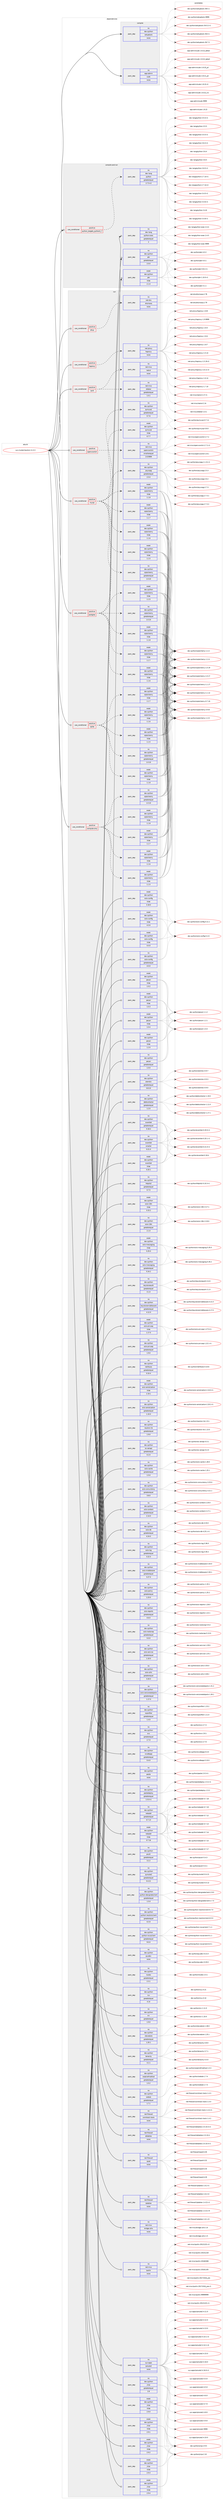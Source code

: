 digraph prolog {

# *************
# Graph options
# *************

newrank=true;
concentrate=true;
compound=true;
graph [rankdir=LR,fontname=Helvetica,fontsize=10,ranksep=1.5];#, ranksep=2.5, nodesep=0.2];
edge  [arrowhead=vee];
node  [fontname=Helvetica,fontsize=10];

# **********
# The ebuild
# **********

subgraph cluster_leftcol {
color=gray;
rank=same;
label=<<i>ebuild</i>>;
id [label="sys-cluster/neutron-11.0.3", color=red, width=4, href="../sys-cluster/neutron-11.0.3.svg"];
}

# ****************
# The dependencies
# ****************

subgraph cluster_midcol {
color=gray;
label=<<i>dependencies</i>>;
subgraph cluster_compile {
fillcolor="#eeeeee";
style=filled;
label=<<i>compile</i>>;
subgraph pack5464 {
dependency5941 [label=<<TABLE BORDER="0" CELLBORDER="1" CELLSPACING="0" CELLPADDING="4" WIDTH="220"><TR><TD ROWSPAN="6" CELLPADDING="30">pack_dep</TD></TR><TR><TD WIDTH="110">no</TD></TR><TR><TD>app-admin</TD></TR><TR><TD>sudo</TD></TR><TR><TD>none</TD></TR><TR><TD></TD></TR></TABLE>>, shape=none, color=blue];
}
id:e -> dependency5941:w [weight=20,style="solid",arrowhead="vee"];
subgraph pack5465 {
dependency5942 [label=<<TABLE BORDER="0" CELLBORDER="1" CELLSPACING="0" CELLPADDING="4" WIDTH="220"><TR><TD ROWSPAN="6" CELLPADDING="30">pack_dep</TD></TR><TR><TD WIDTH="110">no</TD></TR><TR><TD>dev-python</TD></TR><TR><TD>setuptools</TD></TR><TR><TD>none</TD></TR><TR><TD></TD></TR></TABLE>>, shape=none, color=blue];
}
id:e -> dependency5942:w [weight=20,style="solid",arrowhead="vee"];
}
subgraph cluster_compileandrun {
fillcolor="#eeeeee";
style=filled;
label=<<i>compile and run</i>>;
subgraph cond431 {
dependency5943 [label=<<TABLE BORDER="0" CELLBORDER="1" CELLSPACING="0" CELLPADDING="4"><TR><TD ROWSPAN="3" CELLPADDING="10">use_conditional</TD></TR><TR><TD>positive</TD></TR><TR><TD>python_targets_python2_7</TD></TR></TABLE>>, shape=none, color=red];
subgraph pack5466 {
dependency5944 [label=<<TABLE BORDER="0" CELLBORDER="1" CELLSPACING="0" CELLPADDING="4" WIDTH="220"><TR><TD ROWSPAN="6" CELLPADDING="30">pack_dep</TD></TR><TR><TD WIDTH="110">no</TD></TR><TR><TD>dev-lang</TD></TR><TR><TD>python</TD></TR><TR><TD>greaterequal</TD></TR><TR><TD>2.7.5-r2</TD></TR></TABLE>>, shape=none, color=blue];
}
dependency5943:e -> dependency5944:w [weight=20,style="dashed",arrowhead="vee"];
}
id:e -> dependency5943:w [weight=20,style="solid",arrowhead="odotvee"];
subgraph pack5467 {
dependency5945 [label=<<TABLE BORDER="0" CELLBORDER="1" CELLSPACING="0" CELLPADDING="4" WIDTH="220"><TR><TD ROWSPAN="6" CELLPADDING="30">pack_dep</TD></TR><TR><TD WIDTH="110">no</TD></TR><TR><TD>dev-lang</TD></TR><TR><TD>python-exec</TD></TR><TR><TD>greaterequal</TD></TR><TR><TD>2</TD></TR></TABLE>>, shape=none, color=blue];
}
id:e -> dependency5945:w [weight=20,style="solid",arrowhead="odotvee"];
subgraph pack5468 {
dependency5946 [label=<<TABLE BORDER="0" CELLBORDER="1" CELLSPACING="0" CELLPADDING="4" WIDTH="220"><TR><TD ROWSPAN="6" CELLPADDING="30">pack_dep</TD></TR><TR><TD WIDTH="110">no</TD></TR><TR><TD>dev-python</TD></TR><TR><TD>pbr</TD></TR><TR><TD>greaterequal</TD></TR><TR><TD>2.0.0</TD></TR></TABLE>>, shape=none, color=blue];
}
id:e -> dependency5946:w [weight=20,style="solid",arrowhead="odotvee"];
subgraph pack5469 {
dependency5947 [label=<<TABLE BORDER="0" CELLBORDER="1" CELLSPACING="0" CELLPADDING="4" WIDTH="220"><TR><TD ROWSPAN="6" CELLPADDING="30">pack_dep</TD></TR><TR><TD WIDTH="110">weak</TD></TR><TR><TD>dev-python</TD></TR><TR><TD>pbr</TD></TR><TR><TD>tilde</TD></TR><TR><TD>2.1.0</TD></TR></TABLE>>, shape=none, color=blue];
}
id:e -> dependency5947:w [weight=20,style="solid",arrowhead="odotvee"];
}
subgraph cluster_run {
fillcolor="#eeeeee";
style=filled;
label=<<i>run</i>>;
subgraph cond432 {
dependency5948 [label=<<TABLE BORDER="0" CELLBORDER="1" CELLSPACING="0" CELLPADDING="4"><TR><TD ROWSPAN="3" CELLPADDING="10">use_conditional</TD></TR><TR><TD>positive</TD></TR><TR><TD>compute-only</TD></TR></TABLE>>, shape=none, color=red];
subgraph pack5470 {
dependency5949 [label=<<TABLE BORDER="0" CELLBORDER="1" CELLSPACING="0" CELLPADDING="4" WIDTH="220"><TR><TD ROWSPAN="6" CELLPADDING="30">pack_dep</TD></TR><TR><TD WIDTH="110">no</TD></TR><TR><TD>dev-python</TD></TR><TR><TD>sqlalchemy</TD></TR><TR><TD>greaterequal</TD></TR><TR><TD>1.0.10</TD></TR></TABLE>>, shape=none, color=blue];
}
dependency5948:e -> dependency5949:w [weight=20,style="dashed",arrowhead="vee"];
subgraph pack5471 {
dependency5950 [label=<<TABLE BORDER="0" CELLBORDER="1" CELLSPACING="0" CELLPADDING="4" WIDTH="220"><TR><TD ROWSPAN="6" CELLPADDING="30">pack_dep</TD></TR><TR><TD WIDTH="110">weak</TD></TR><TR><TD>dev-python</TD></TR><TR><TD>sqlalchemy</TD></TR><TR><TD>tilde</TD></TR><TR><TD>1.1.5</TD></TR></TABLE>>, shape=none, color=blue];
}
dependency5948:e -> dependency5950:w [weight=20,style="dashed",arrowhead="vee"];
subgraph pack5472 {
dependency5951 [label=<<TABLE BORDER="0" CELLBORDER="1" CELLSPACING="0" CELLPADDING="4" WIDTH="220"><TR><TD ROWSPAN="6" CELLPADDING="30">pack_dep</TD></TR><TR><TD WIDTH="110">weak</TD></TR><TR><TD>dev-python</TD></TR><TR><TD>sqlalchemy</TD></TR><TR><TD>tilde</TD></TR><TR><TD>1.1.6</TD></TR></TABLE>>, shape=none, color=blue];
}
dependency5948:e -> dependency5951:w [weight=20,style="dashed",arrowhead="vee"];
subgraph pack5473 {
dependency5952 [label=<<TABLE BORDER="0" CELLBORDER="1" CELLSPACING="0" CELLPADDING="4" WIDTH="220"><TR><TD ROWSPAN="6" CELLPADDING="30">pack_dep</TD></TR><TR><TD WIDTH="110">weak</TD></TR><TR><TD>dev-python</TD></TR><TR><TD>sqlalchemy</TD></TR><TR><TD>tilde</TD></TR><TR><TD>1.1.7</TD></TR></TABLE>>, shape=none, color=blue];
}
dependency5948:e -> dependency5952:w [weight=20,style="dashed",arrowhead="vee"];
subgraph pack5474 {
dependency5953 [label=<<TABLE BORDER="0" CELLBORDER="1" CELLSPACING="0" CELLPADDING="4" WIDTH="220"><TR><TD ROWSPAN="6" CELLPADDING="30">pack_dep</TD></TR><TR><TD WIDTH="110">weak</TD></TR><TR><TD>dev-python</TD></TR><TR><TD>sqlalchemy</TD></TR><TR><TD>tilde</TD></TR><TR><TD>1.1.8</TD></TR></TABLE>>, shape=none, color=blue];
}
dependency5948:e -> dependency5953:w [weight=20,style="dashed",arrowhead="vee"];
}
id:e -> dependency5948:w [weight=20,style="solid",arrowhead="odot"];
subgraph cond433 {
dependency5954 [label=<<TABLE BORDER="0" CELLBORDER="1" CELLSPACING="0" CELLPADDING="4"><TR><TD ROWSPAN="3" CELLPADDING="10">use_conditional</TD></TR><TR><TD>positive</TD></TR><TR><TD>dhcp</TD></TR></TABLE>>, shape=none, color=red];
subgraph pack5475 {
dependency5955 [label=<<TABLE BORDER="0" CELLBORDER="1" CELLSPACING="0" CELLPADDING="4" WIDTH="220"><TR><TD ROWSPAN="6" CELLPADDING="30">pack_dep</TD></TR><TR><TD WIDTH="110">no</TD></TR><TR><TD>net-dns</TD></TR><TR><TD>dnsmasq</TD></TR><TR><TD>none</TD></TR><TR><TD></TD></TR></TABLE>>, shape=none, color=blue];
}
dependency5954:e -> dependency5955:w [weight=20,style="dashed",arrowhead="vee"];
}
id:e -> dependency5954:w [weight=20,style="solid",arrowhead="odot"];
subgraph cond434 {
dependency5956 [label=<<TABLE BORDER="0" CELLBORDER="1" CELLSPACING="0" CELLPADDING="4"><TR><TD ROWSPAN="3" CELLPADDING="10">use_conditional</TD></TR><TR><TD>positive</TD></TR><TR><TD>haproxy</TD></TR></TABLE>>, shape=none, color=red];
subgraph pack5476 {
dependency5957 [label=<<TABLE BORDER="0" CELLBORDER="1" CELLSPACING="0" CELLPADDING="4" WIDTH="220"><TR><TD ROWSPAN="6" CELLPADDING="30">pack_dep</TD></TR><TR><TD WIDTH="110">no</TD></TR><TR><TD>net-proxy</TD></TR><TR><TD>haproxy</TD></TR><TR><TD>none</TD></TR><TR><TD></TD></TR></TABLE>>, shape=none, color=blue];
}
dependency5956:e -> dependency5957:w [weight=20,style="dashed",arrowhead="vee"];
}
id:e -> dependency5956:w [weight=20,style="solid",arrowhead="odot"];
subgraph cond435 {
dependency5958 [label=<<TABLE BORDER="0" CELLBORDER="1" CELLSPACING="0" CELLPADDING="4"><TR><TD ROWSPAN="3" CELLPADDING="10">use_conditional</TD></TR><TR><TD>positive</TD></TR><TR><TD>ipv6</TD></TR></TABLE>>, shape=none, color=red];
subgraph pack5477 {
dependency5959 [label=<<TABLE BORDER="0" CELLBORDER="1" CELLSPACING="0" CELLPADDING="4" WIDTH="220"><TR><TD ROWSPAN="6" CELLPADDING="30">pack_dep</TD></TR><TR><TD WIDTH="110">no</TD></TR><TR><TD>net-misc</TD></TR><TR><TD>radvd</TD></TR><TR><TD>none</TD></TR><TR><TD></TD></TR></TABLE>>, shape=none, color=blue];
}
dependency5958:e -> dependency5959:w [weight=20,style="dashed",arrowhead="vee"];
subgraph pack5478 {
dependency5960 [label=<<TABLE BORDER="0" CELLBORDER="1" CELLSPACING="0" CELLPADDING="4" WIDTH="220"><TR><TD ROWSPAN="6" CELLPADDING="30">pack_dep</TD></TR><TR><TD WIDTH="110">no</TD></TR><TR><TD>net-misc</TD></TR><TR><TD>dibbler</TD></TR><TR><TD>greaterequal</TD></TR><TR><TD>1.0.1</TD></TR></TABLE>>, shape=none, color=blue];
}
dependency5958:e -> dependency5960:w [weight=20,style="dashed",arrowhead="vee"];
}
id:e -> dependency5958:w [weight=20,style="solid",arrowhead="odot"];
subgraph cond436 {
dependency5961 [label=<<TABLE BORDER="0" CELLBORDER="1" CELLSPACING="0" CELLPADDING="4"><TR><TD ROWSPAN="3" CELLPADDING="10">use_conditional</TD></TR><TR><TD>positive</TD></TR><TR><TD>mysql</TD></TR></TABLE>>, shape=none, color=red];
subgraph pack5479 {
dependency5962 [label=<<TABLE BORDER="0" CELLBORDER="1" CELLSPACING="0" CELLPADDING="4" WIDTH="220"><TR><TD ROWSPAN="6" CELLPADDING="30">pack_dep</TD></TR><TR><TD WIDTH="110">no</TD></TR><TR><TD>dev-python</TD></TR><TR><TD>pymysql</TD></TR><TR><TD>greaterequal</TD></TR><TR><TD>0.7.6</TD></TR></TABLE>>, shape=none, color=blue];
}
dependency5961:e -> dependency5962:w [weight=20,style="dashed",arrowhead="vee"];
subgraph pack5480 {
dependency5963 [label=<<TABLE BORDER="0" CELLBORDER="1" CELLSPACING="0" CELLPADDING="4" WIDTH="220"><TR><TD ROWSPAN="6" CELLPADDING="30">pack_dep</TD></TR><TR><TD WIDTH="110">weak</TD></TR><TR><TD>dev-python</TD></TR><TR><TD>pymysql</TD></TR><TR><TD>tilde</TD></TR><TR><TD>0.7.7</TD></TR></TABLE>>, shape=none, color=blue];
}
dependency5961:e -> dependency5963:w [weight=20,style="dashed",arrowhead="vee"];
subgraph pack5481 {
dependency5964 [label=<<TABLE BORDER="0" CELLBORDER="1" CELLSPACING="0" CELLPADDING="4" WIDTH="220"><TR><TD ROWSPAN="6" CELLPADDING="30">pack_dep</TD></TR><TR><TD WIDTH="110">no</TD></TR><TR><TD>dev-python</TD></TR><TR><TD>sqlalchemy</TD></TR><TR><TD>greaterequal</TD></TR><TR><TD>1.0.10</TD></TR></TABLE>>, shape=none, color=blue];
}
dependency5961:e -> dependency5964:w [weight=20,style="dashed",arrowhead="vee"];
subgraph pack5482 {
dependency5965 [label=<<TABLE BORDER="0" CELLBORDER="1" CELLSPACING="0" CELLPADDING="4" WIDTH="220"><TR><TD ROWSPAN="6" CELLPADDING="30">pack_dep</TD></TR><TR><TD WIDTH="110">weak</TD></TR><TR><TD>dev-python</TD></TR><TR><TD>sqlalchemy</TD></TR><TR><TD>tilde</TD></TR><TR><TD>1.1.5</TD></TR></TABLE>>, shape=none, color=blue];
}
dependency5961:e -> dependency5965:w [weight=20,style="dashed",arrowhead="vee"];
subgraph pack5483 {
dependency5966 [label=<<TABLE BORDER="0" CELLBORDER="1" CELLSPACING="0" CELLPADDING="4" WIDTH="220"><TR><TD ROWSPAN="6" CELLPADDING="30">pack_dep</TD></TR><TR><TD WIDTH="110">weak</TD></TR><TR><TD>dev-python</TD></TR><TR><TD>sqlalchemy</TD></TR><TR><TD>tilde</TD></TR><TR><TD>1.1.6</TD></TR></TABLE>>, shape=none, color=blue];
}
dependency5961:e -> dependency5966:w [weight=20,style="dashed",arrowhead="vee"];
subgraph pack5484 {
dependency5967 [label=<<TABLE BORDER="0" CELLBORDER="1" CELLSPACING="0" CELLPADDING="4" WIDTH="220"><TR><TD ROWSPAN="6" CELLPADDING="30">pack_dep</TD></TR><TR><TD WIDTH="110">weak</TD></TR><TR><TD>dev-python</TD></TR><TR><TD>sqlalchemy</TD></TR><TR><TD>tilde</TD></TR><TR><TD>1.1.7</TD></TR></TABLE>>, shape=none, color=blue];
}
dependency5961:e -> dependency5967:w [weight=20,style="dashed",arrowhead="vee"];
subgraph pack5485 {
dependency5968 [label=<<TABLE BORDER="0" CELLBORDER="1" CELLSPACING="0" CELLPADDING="4" WIDTH="220"><TR><TD ROWSPAN="6" CELLPADDING="30">pack_dep</TD></TR><TR><TD WIDTH="110">weak</TD></TR><TR><TD>dev-python</TD></TR><TR><TD>sqlalchemy</TD></TR><TR><TD>tilde</TD></TR><TR><TD>1.1.8</TD></TR></TABLE>>, shape=none, color=blue];
}
dependency5961:e -> dependency5968:w [weight=20,style="dashed",arrowhead="vee"];
}
id:e -> dependency5961:w [weight=20,style="solid",arrowhead="odot"];
subgraph cond437 {
dependency5969 [label=<<TABLE BORDER="0" CELLBORDER="1" CELLSPACING="0" CELLPADDING="4"><TR><TD ROWSPAN="3" CELLPADDING="10">use_conditional</TD></TR><TR><TD>positive</TD></TR><TR><TD>openvswitch</TD></TR></TABLE>>, shape=none, color=red];
subgraph pack5486 {
dependency5970 [label=<<TABLE BORDER="0" CELLBORDER="1" CELLSPACING="0" CELLPADDING="4" WIDTH="220"><TR><TD ROWSPAN="6" CELLPADDING="30">pack_dep</TD></TR><TR><TD WIDTH="110">no</TD></TR><TR><TD>net-misc</TD></TR><TR><TD>openvswitch</TD></TR><TR><TD>smallerequal</TD></TR><TR><TD>2.8.9999</TD></TR></TABLE>>, shape=none, color=blue];
}
dependency5969:e -> dependency5970:w [weight=20,style="dashed",arrowhead="vee"];
}
id:e -> dependency5969:w [weight=20,style="solid",arrowhead="odot"];
subgraph cond438 {
dependency5971 [label=<<TABLE BORDER="0" CELLBORDER="1" CELLSPACING="0" CELLPADDING="4"><TR><TD ROWSPAN="3" CELLPADDING="10">use_conditional</TD></TR><TR><TD>positive</TD></TR><TR><TD>postgres</TD></TR></TABLE>>, shape=none, color=red];
subgraph pack5487 {
dependency5972 [label=<<TABLE BORDER="0" CELLBORDER="1" CELLSPACING="0" CELLPADDING="4" WIDTH="220"><TR><TD ROWSPAN="6" CELLPADDING="30">pack_dep</TD></TR><TR><TD WIDTH="110">no</TD></TR><TR><TD>dev-python</TD></TR><TR><TD>psycopg</TD></TR><TR><TD>greaterequal</TD></TR><TR><TD>2.5.0</TD></TR></TABLE>>, shape=none, color=blue];
}
dependency5971:e -> dependency5972:w [weight=20,style="dashed",arrowhead="vee"];
subgraph pack5488 {
dependency5973 [label=<<TABLE BORDER="0" CELLBORDER="1" CELLSPACING="0" CELLPADDING="4" WIDTH="220"><TR><TD ROWSPAN="6" CELLPADDING="30">pack_dep</TD></TR><TR><TD WIDTH="110">no</TD></TR><TR><TD>dev-python</TD></TR><TR><TD>sqlalchemy</TD></TR><TR><TD>greaterequal</TD></TR><TR><TD>1.0.10</TD></TR></TABLE>>, shape=none, color=blue];
}
dependency5971:e -> dependency5973:w [weight=20,style="dashed",arrowhead="vee"];
subgraph pack5489 {
dependency5974 [label=<<TABLE BORDER="0" CELLBORDER="1" CELLSPACING="0" CELLPADDING="4" WIDTH="220"><TR><TD ROWSPAN="6" CELLPADDING="30">pack_dep</TD></TR><TR><TD WIDTH="110">weak</TD></TR><TR><TD>dev-python</TD></TR><TR><TD>sqlalchemy</TD></TR><TR><TD>tilde</TD></TR><TR><TD>1.1.5</TD></TR></TABLE>>, shape=none, color=blue];
}
dependency5971:e -> dependency5974:w [weight=20,style="dashed",arrowhead="vee"];
subgraph pack5490 {
dependency5975 [label=<<TABLE BORDER="0" CELLBORDER="1" CELLSPACING="0" CELLPADDING="4" WIDTH="220"><TR><TD ROWSPAN="6" CELLPADDING="30">pack_dep</TD></TR><TR><TD WIDTH="110">weak</TD></TR><TR><TD>dev-python</TD></TR><TR><TD>sqlalchemy</TD></TR><TR><TD>tilde</TD></TR><TR><TD>1.1.6</TD></TR></TABLE>>, shape=none, color=blue];
}
dependency5971:e -> dependency5975:w [weight=20,style="dashed",arrowhead="vee"];
subgraph pack5491 {
dependency5976 [label=<<TABLE BORDER="0" CELLBORDER="1" CELLSPACING="0" CELLPADDING="4" WIDTH="220"><TR><TD ROWSPAN="6" CELLPADDING="30">pack_dep</TD></TR><TR><TD WIDTH="110">weak</TD></TR><TR><TD>dev-python</TD></TR><TR><TD>sqlalchemy</TD></TR><TR><TD>tilde</TD></TR><TR><TD>1.1.7</TD></TR></TABLE>>, shape=none, color=blue];
}
dependency5971:e -> dependency5976:w [weight=20,style="dashed",arrowhead="vee"];
subgraph pack5492 {
dependency5977 [label=<<TABLE BORDER="0" CELLBORDER="1" CELLSPACING="0" CELLPADDING="4" WIDTH="220"><TR><TD ROWSPAN="6" CELLPADDING="30">pack_dep</TD></TR><TR><TD WIDTH="110">weak</TD></TR><TR><TD>dev-python</TD></TR><TR><TD>sqlalchemy</TD></TR><TR><TD>tilde</TD></TR><TR><TD>1.1.8</TD></TR></TABLE>>, shape=none, color=blue];
}
dependency5971:e -> dependency5977:w [weight=20,style="dashed",arrowhead="vee"];
}
id:e -> dependency5971:w [weight=20,style="solid",arrowhead="odot"];
subgraph cond439 {
dependency5978 [label=<<TABLE BORDER="0" CELLBORDER="1" CELLSPACING="0" CELLPADDING="4"><TR><TD ROWSPAN="3" CELLPADDING="10">use_conditional</TD></TR><TR><TD>positive</TD></TR><TR><TD>sqlite</TD></TR></TABLE>>, shape=none, color=red];
subgraph pack5493 {
dependency5979 [label=<<TABLE BORDER="0" CELLBORDER="1" CELLSPACING="0" CELLPADDING="4" WIDTH="220"><TR><TD ROWSPAN="6" CELLPADDING="30">pack_dep</TD></TR><TR><TD WIDTH="110">no</TD></TR><TR><TD>dev-python</TD></TR><TR><TD>sqlalchemy</TD></TR><TR><TD>greaterequal</TD></TR><TR><TD>1.0.10</TD></TR></TABLE>>, shape=none, color=blue];
}
dependency5978:e -> dependency5979:w [weight=20,style="dashed",arrowhead="vee"];
subgraph pack5494 {
dependency5980 [label=<<TABLE BORDER="0" CELLBORDER="1" CELLSPACING="0" CELLPADDING="4" WIDTH="220"><TR><TD ROWSPAN="6" CELLPADDING="30">pack_dep</TD></TR><TR><TD WIDTH="110">weak</TD></TR><TR><TD>dev-python</TD></TR><TR><TD>sqlalchemy</TD></TR><TR><TD>tilde</TD></TR><TR><TD>1.1.5</TD></TR></TABLE>>, shape=none, color=blue];
}
dependency5978:e -> dependency5980:w [weight=20,style="dashed",arrowhead="vee"];
subgraph pack5495 {
dependency5981 [label=<<TABLE BORDER="0" CELLBORDER="1" CELLSPACING="0" CELLPADDING="4" WIDTH="220"><TR><TD ROWSPAN="6" CELLPADDING="30">pack_dep</TD></TR><TR><TD WIDTH="110">weak</TD></TR><TR><TD>dev-python</TD></TR><TR><TD>sqlalchemy</TD></TR><TR><TD>tilde</TD></TR><TR><TD>1.1.6</TD></TR></TABLE>>, shape=none, color=blue];
}
dependency5978:e -> dependency5981:w [weight=20,style="dashed",arrowhead="vee"];
subgraph pack5496 {
dependency5982 [label=<<TABLE BORDER="0" CELLBORDER="1" CELLSPACING="0" CELLPADDING="4" WIDTH="220"><TR><TD ROWSPAN="6" CELLPADDING="30">pack_dep</TD></TR><TR><TD WIDTH="110">weak</TD></TR><TR><TD>dev-python</TD></TR><TR><TD>sqlalchemy</TD></TR><TR><TD>tilde</TD></TR><TR><TD>1.1.7</TD></TR></TABLE>>, shape=none, color=blue];
}
dependency5978:e -> dependency5982:w [weight=20,style="dashed",arrowhead="vee"];
subgraph pack5497 {
dependency5983 [label=<<TABLE BORDER="0" CELLBORDER="1" CELLSPACING="0" CELLPADDING="4" WIDTH="220"><TR><TD ROWSPAN="6" CELLPADDING="30">pack_dep</TD></TR><TR><TD WIDTH="110">weak</TD></TR><TR><TD>dev-python</TD></TR><TR><TD>sqlalchemy</TD></TR><TR><TD>tilde</TD></TR><TR><TD>1.1.8</TD></TR></TABLE>>, shape=none, color=blue];
}
dependency5978:e -> dependency5983:w [weight=20,style="dashed",arrowhead="vee"];
}
id:e -> dependency5978:w [weight=20,style="solid",arrowhead="odot"];
subgraph pack5498 {
dependency5984 [label=<<TABLE BORDER="0" CELLBORDER="1" CELLSPACING="0" CELLPADDING="4" WIDTH="220"><TR><TD ROWSPAN="6" CELLPADDING="30">pack_dep</TD></TR><TR><TD WIDTH="110">no</TD></TR><TR><TD>dev-python</TD></TR><TR><TD>alembic</TD></TR><TR><TD>greaterequal</TD></TR><TR><TD>0.8.10</TD></TR></TABLE>>, shape=none, color=blue];
}
id:e -> dependency5984:w [weight=20,style="solid",arrowhead="odot"];
subgraph pack5499 {
dependency5985 [label=<<TABLE BORDER="0" CELLBORDER="1" CELLSPACING="0" CELLPADDING="4" WIDTH="220"><TR><TD ROWSPAN="6" CELLPADDING="30">pack_dep</TD></TR><TR><TD WIDTH="110">no</TD></TR><TR><TD>dev-python</TD></TR><TR><TD>debtcollector</TD></TR><TR><TD>greaterequal</TD></TR><TR><TD>1.2.0</TD></TR></TABLE>>, shape=none, color=blue];
}
id:e -> dependency5985:w [weight=20,style="solid",arrowhead="odot"];
subgraph pack5500 {
dependency5986 [label=<<TABLE BORDER="0" CELLBORDER="1" CELLSPACING="0" CELLPADDING="4" WIDTH="220"><TR><TD ROWSPAN="6" CELLPADDING="30">pack_dep</TD></TR><TR><TD WIDTH="110">no</TD></TR><TR><TD>dev-python</TD></TR><TR><TD>eventlet</TD></TR><TR><TD>greaterequal</TD></TR><TR><TD>0.18.4</TD></TR></TABLE>>, shape=none, color=blue];
}
id:e -> dependency5986:w [weight=20,style="solid",arrowhead="odot"];
subgraph pack5501 {
dependency5987 [label=<<TABLE BORDER="0" CELLBORDER="1" CELLSPACING="0" CELLPADDING="4" WIDTH="220"><TR><TD ROWSPAN="6" CELLPADDING="30">pack_dep</TD></TR><TR><TD WIDTH="110">no</TD></TR><TR><TD>dev-python</TD></TR><TR><TD>eventlet</TD></TR><TR><TD>smaller</TD></TR><TR><TD>0.21.0</TD></TR></TABLE>>, shape=none, color=blue];
}
id:e -> dependency5987:w [weight=20,style="solid",arrowhead="odot"];
subgraph pack5502 {
dependency5988 [label=<<TABLE BORDER="0" CELLBORDER="1" CELLSPACING="0" CELLPADDING="4" WIDTH="220"><TR><TD ROWSPAN="6" CELLPADDING="30">pack_dep</TD></TR><TR><TD WIDTH="110">no</TD></TR><TR><TD>dev-python</TD></TR><TR><TD>httplib2</TD></TR><TR><TD>greaterequal</TD></TR><TR><TD>0.7.5</TD></TR></TABLE>>, shape=none, color=blue];
}
id:e -> dependency5988:w [weight=20,style="solid",arrowhead="odot"];
subgraph pack5503 {
dependency5989 [label=<<TABLE BORDER="0" CELLBORDER="1" CELLSPACING="0" CELLPADDING="4" WIDTH="220"><TR><TD ROWSPAN="6" CELLPADDING="30">pack_dep</TD></TR><TR><TD WIDTH="110">no</TD></TR><TR><TD>dev-python</TD></TR><TR><TD>jinja</TD></TR><TR><TD>greaterequal</TD></TR><TR><TD>2.8</TD></TR></TABLE>>, shape=none, color=blue];
}
id:e -> dependency5989:w [weight=20,style="solid",arrowhead="odot"];
subgraph pack5504 {
dependency5990 [label=<<TABLE BORDER="0" CELLBORDER="1" CELLSPACING="0" CELLPADDING="4" WIDTH="220"><TR><TD ROWSPAN="6" CELLPADDING="30">pack_dep</TD></TR><TR><TD WIDTH="110">no</TD></TR><TR><TD>dev-python</TD></TR><TR><TD>keystoneauth</TD></TR><TR><TD>greaterequal</TD></TR><TR><TD>3.1.0</TD></TR></TABLE>>, shape=none, color=blue];
}
id:e -> dependency5990:w [weight=20,style="solid",arrowhead="odot"];
subgraph pack5505 {
dependency5991 [label=<<TABLE BORDER="0" CELLBORDER="1" CELLSPACING="0" CELLPADDING="4" WIDTH="220"><TR><TD ROWSPAN="6" CELLPADDING="30">pack_dep</TD></TR><TR><TD WIDTH="110">no</TD></TR><TR><TD>dev-python</TD></TR><TR><TD>keystonemiddleware</TD></TR><TR><TD>greaterequal</TD></TR><TR><TD>4.12.0</TD></TR></TABLE>>, shape=none, color=blue];
}
id:e -> dependency5991:w [weight=20,style="solid",arrowhead="odot"];
subgraph pack5506 {
dependency5992 [label=<<TABLE BORDER="0" CELLBORDER="1" CELLSPACING="0" CELLPADDING="4" WIDTH="220"><TR><TD ROWSPAN="6" CELLPADDING="30">pack_dep</TD></TR><TR><TD WIDTH="110">no</TD></TR><TR><TD>dev-python</TD></TR><TR><TD>netaddr</TD></TR><TR><TD>greaterequal</TD></TR><TR><TD>0.7.13</TD></TR></TABLE>>, shape=none, color=blue];
}
id:e -> dependency5992:w [weight=20,style="solid",arrowhead="odot"];
subgraph pack5507 {
dependency5993 [label=<<TABLE BORDER="0" CELLBORDER="1" CELLSPACING="0" CELLPADDING="4" WIDTH="220"><TR><TD ROWSPAN="6" CELLPADDING="30">pack_dep</TD></TR><TR><TD WIDTH="110">no</TD></TR><TR><TD>dev-python</TD></TR><TR><TD>netifaces</TD></TR><TR><TD>greaterequal</TD></TR><TR><TD>0.10.4</TD></TR></TABLE>>, shape=none, color=blue];
}
id:e -> dependency5993:w [weight=20,style="solid",arrowhead="odot"];
subgraph pack5508 {
dependency5994 [label=<<TABLE BORDER="0" CELLBORDER="1" CELLSPACING="0" CELLPADDING="4" WIDTH="220"><TR><TD ROWSPAN="6" CELLPADDING="30">pack_dep</TD></TR><TR><TD WIDTH="110">no</TD></TR><TR><TD>dev-python</TD></TR><TR><TD>neutron-lib</TD></TR><TR><TD>greaterequal</TD></TR><TR><TD>1.9.0</TD></TR></TABLE>>, shape=none, color=blue];
}
id:e -> dependency5994:w [weight=20,style="solid",arrowhead="odot"];
subgraph pack5509 {
dependency5995 [label=<<TABLE BORDER="0" CELLBORDER="1" CELLSPACING="0" CELLPADDING="4" WIDTH="220"><TR><TD ROWSPAN="6" CELLPADDING="30">pack_dep</TD></TR><TR><TD WIDTH="110">no</TD></TR><TR><TD>dev-python</TD></TR><TR><TD>os-xenapi</TD></TR><TR><TD>greaterequal</TD></TR><TR><TD>0.2.0</TD></TR></TABLE>>, shape=none, color=blue];
}
id:e -> dependency5995:w [weight=20,style="solid",arrowhead="odot"];
subgraph pack5510 {
dependency5996 [label=<<TABLE BORDER="0" CELLBORDER="1" CELLSPACING="0" CELLPADDING="4" WIDTH="220"><TR><TD ROWSPAN="6" CELLPADDING="30">pack_dep</TD></TR><TR><TD WIDTH="110">no</TD></TR><TR><TD>dev-python</TD></TR><TR><TD>oslo-cache</TD></TR><TR><TD>greaterequal</TD></TR><TR><TD>1.5.0</TD></TR></TABLE>>, shape=none, color=blue];
}
id:e -> dependency5996:w [weight=20,style="solid",arrowhead="odot"];
subgraph pack5511 {
dependency5997 [label=<<TABLE BORDER="0" CELLBORDER="1" CELLSPACING="0" CELLPADDING="4" WIDTH="220"><TR><TD ROWSPAN="6" CELLPADDING="30">pack_dep</TD></TR><TR><TD WIDTH="110">no</TD></TR><TR><TD>dev-python</TD></TR><TR><TD>oslo-concurrency</TD></TR><TR><TD>greaterequal</TD></TR><TR><TD>3.8.0</TD></TR></TABLE>>, shape=none, color=blue];
}
id:e -> dependency5997:w [weight=20,style="solid",arrowhead="odot"];
subgraph pack5512 {
dependency5998 [label=<<TABLE BORDER="0" CELLBORDER="1" CELLSPACING="0" CELLPADDING="4" WIDTH="220"><TR><TD ROWSPAN="6" CELLPADDING="30">pack_dep</TD></TR><TR><TD WIDTH="110">no</TD></TR><TR><TD>dev-python</TD></TR><TR><TD>oslo-config</TD></TR><TR><TD>greaterequal</TD></TR><TR><TD>4.0.0</TD></TR></TABLE>>, shape=none, color=blue];
}
id:e -> dependency5998:w [weight=20,style="solid",arrowhead="odot"];
subgraph pack5513 {
dependency5999 [label=<<TABLE BORDER="0" CELLBORDER="1" CELLSPACING="0" CELLPADDING="4" WIDTH="220"><TR><TD ROWSPAN="6" CELLPADDING="30">pack_dep</TD></TR><TR><TD WIDTH="110">no</TD></TR><TR><TD>dev-python</TD></TR><TR><TD>oslo-context</TD></TR><TR><TD>greaterequal</TD></TR><TR><TD>2.14.0</TD></TR></TABLE>>, shape=none, color=blue];
}
id:e -> dependency5999:w [weight=20,style="solid",arrowhead="odot"];
subgraph pack5514 {
dependency6000 [label=<<TABLE BORDER="0" CELLBORDER="1" CELLSPACING="0" CELLPADDING="4" WIDTH="220"><TR><TD ROWSPAN="6" CELLPADDING="30">pack_dep</TD></TR><TR><TD WIDTH="110">no</TD></TR><TR><TD>dev-python</TD></TR><TR><TD>oslo-db</TD></TR><TR><TD>greaterequal</TD></TR><TR><TD>4.24.0</TD></TR></TABLE>>, shape=none, color=blue];
}
id:e -> dependency6000:w [weight=20,style="solid",arrowhead="odot"];
subgraph pack5515 {
dependency6001 [label=<<TABLE BORDER="0" CELLBORDER="1" CELLSPACING="0" CELLPADDING="4" WIDTH="220"><TR><TD ROWSPAN="6" CELLPADDING="30">pack_dep</TD></TR><TR><TD WIDTH="110">no</TD></TR><TR><TD>dev-python</TD></TR><TR><TD>oslo-i18n</TD></TR><TR><TD>greaterequal</TD></TR><TR><TD>2.1.0</TD></TR></TABLE>>, shape=none, color=blue];
}
id:e -> dependency6001:w [weight=20,style="solid",arrowhead="odot"];
subgraph pack5516 {
dependency6002 [label=<<TABLE BORDER="0" CELLBORDER="1" CELLSPACING="0" CELLPADDING="4" WIDTH="220"><TR><TD ROWSPAN="6" CELLPADDING="30">pack_dep</TD></TR><TR><TD WIDTH="110">no</TD></TR><TR><TD>dev-python</TD></TR><TR><TD>oslo-log</TD></TR><TR><TD>greaterequal</TD></TR><TR><TD>3.22.0</TD></TR></TABLE>>, shape=none, color=blue];
}
id:e -> dependency6002:w [weight=20,style="solid",arrowhead="odot"];
subgraph pack5517 {
dependency6003 [label=<<TABLE BORDER="0" CELLBORDER="1" CELLSPACING="0" CELLPADDING="4" WIDTH="220"><TR><TD ROWSPAN="6" CELLPADDING="30">pack_dep</TD></TR><TR><TD WIDTH="110">no</TD></TR><TR><TD>dev-python</TD></TR><TR><TD>oslo-messaging</TD></TR><TR><TD>greaterequal</TD></TR><TR><TD>5.24.2</TD></TR></TABLE>>, shape=none, color=blue];
}
id:e -> dependency6003:w [weight=20,style="solid",arrowhead="odot"];
subgraph pack5518 {
dependency6004 [label=<<TABLE BORDER="0" CELLBORDER="1" CELLSPACING="0" CELLPADDING="4" WIDTH="220"><TR><TD ROWSPAN="6" CELLPADDING="30">pack_dep</TD></TR><TR><TD WIDTH="110">no</TD></TR><TR><TD>dev-python</TD></TR><TR><TD>oslo-middleware</TD></TR><TR><TD>greaterequal</TD></TR><TR><TD>3.27.0</TD></TR></TABLE>>, shape=none, color=blue];
}
id:e -> dependency6004:w [weight=20,style="solid",arrowhead="odot"];
subgraph pack5519 {
dependency6005 [label=<<TABLE BORDER="0" CELLBORDER="1" CELLSPACING="0" CELLPADDING="4" WIDTH="220"><TR><TD ROWSPAN="6" CELLPADDING="30">pack_dep</TD></TR><TR><TD WIDTH="110">no</TD></TR><TR><TD>dev-python</TD></TR><TR><TD>oslo-policy</TD></TR><TR><TD>greaterequal</TD></TR><TR><TD>1.23.0</TD></TR></TABLE>>, shape=none, color=blue];
}
id:e -> dependency6005:w [weight=20,style="solid",arrowhead="odot"];
subgraph pack5520 {
dependency6006 [label=<<TABLE BORDER="0" CELLBORDER="1" CELLSPACING="0" CELLPADDING="4" WIDTH="220"><TR><TD ROWSPAN="6" CELLPADDING="30">pack_dep</TD></TR><TR><TD WIDTH="110">no</TD></TR><TR><TD>dev-python</TD></TR><TR><TD>oslo-privsep</TD></TR><TR><TD>greaterequal</TD></TR><TR><TD>1.9.0</TD></TR></TABLE>>, shape=none, color=blue];
}
id:e -> dependency6006:w [weight=20,style="solid",arrowhead="odot"];
subgraph pack5521 {
dependency6007 [label=<<TABLE BORDER="0" CELLBORDER="1" CELLSPACING="0" CELLPADDING="4" WIDTH="220"><TR><TD ROWSPAN="6" CELLPADDING="30">pack_dep</TD></TR><TR><TD WIDTH="110">no</TD></TR><TR><TD>dev-python</TD></TR><TR><TD>oslo-reports</TD></TR><TR><TD>greaterequal</TD></TR><TR><TD>0.6.0</TD></TR></TABLE>>, shape=none, color=blue];
}
id:e -> dependency6007:w [weight=20,style="solid",arrowhead="odot"];
subgraph pack5522 {
dependency6008 [label=<<TABLE BORDER="0" CELLBORDER="1" CELLSPACING="0" CELLPADDING="4" WIDTH="220"><TR><TD ROWSPAN="6" CELLPADDING="30">pack_dep</TD></TR><TR><TD WIDTH="110">no</TD></TR><TR><TD>dev-python</TD></TR><TR><TD>oslo-rootwrap</TD></TR><TR><TD>greaterequal</TD></TR><TR><TD>5.0.0</TD></TR></TABLE>>, shape=none, color=blue];
}
id:e -> dependency6008:w [weight=20,style="solid",arrowhead="odot"];
subgraph pack5523 {
dependency6009 [label=<<TABLE BORDER="0" CELLBORDER="1" CELLSPACING="0" CELLPADDING="4" WIDTH="220"><TR><TD ROWSPAN="6" CELLPADDING="30">pack_dep</TD></TR><TR><TD WIDTH="110">no</TD></TR><TR><TD>dev-python</TD></TR><TR><TD>oslo-serialization</TD></TR><TR><TD>greaterequal</TD></TR><TR><TD>1.10.0</TD></TR></TABLE>>, shape=none, color=blue];
}
id:e -> dependency6009:w [weight=20,style="solid",arrowhead="odot"];
subgraph pack5524 {
dependency6010 [label=<<TABLE BORDER="0" CELLBORDER="1" CELLSPACING="0" CELLPADDING="4" WIDTH="220"><TR><TD ROWSPAN="6" CELLPADDING="30">pack_dep</TD></TR><TR><TD WIDTH="110">no</TD></TR><TR><TD>dev-python</TD></TR><TR><TD>oslo-service</TD></TR><TR><TD>greaterequal</TD></TR><TR><TD>1.10.0</TD></TR></TABLE>>, shape=none, color=blue];
}
id:e -> dependency6010:w [weight=20,style="solid",arrowhead="odot"];
subgraph pack5525 {
dependency6011 [label=<<TABLE BORDER="0" CELLBORDER="1" CELLSPACING="0" CELLPADDING="4" WIDTH="220"><TR><TD ROWSPAN="6" CELLPADDING="30">pack_dep</TD></TR><TR><TD WIDTH="110">no</TD></TR><TR><TD>dev-python</TD></TR><TR><TD>oslo-utils</TD></TR><TR><TD>greaterequal</TD></TR><TR><TD>3.20.0</TD></TR></TABLE>>, shape=none, color=blue];
}
id:e -> dependency6011:w [weight=20,style="solid",arrowhead="odot"];
subgraph pack5526 {
dependency6012 [label=<<TABLE BORDER="0" CELLBORDER="1" CELLSPACING="0" CELLPADDING="4" WIDTH="220"><TR><TD ROWSPAN="6" CELLPADDING="30">pack_dep</TD></TR><TR><TD WIDTH="110">no</TD></TR><TR><TD>dev-python</TD></TR><TR><TD>oslo-versionedobjects</TD></TR><TR><TD>greaterequal</TD></TR><TR><TD>1.17.0</TD></TR></TABLE>>, shape=none, color=blue];
}
id:e -> dependency6012:w [weight=20,style="solid",arrowhead="odot"];
subgraph pack5527 {
dependency6013 [label=<<TABLE BORDER="0" CELLBORDER="1" CELLSPACING="0" CELLPADDING="4" WIDTH="220"><TR><TD ROWSPAN="6" CELLPADDING="30">pack_dep</TD></TR><TR><TD WIDTH="110">no</TD></TR><TR><TD>dev-python</TD></TR><TR><TD>osprofiler</TD></TR><TR><TD>greaterequal</TD></TR><TR><TD>1.4.0</TD></TR></TABLE>>, shape=none, color=blue];
}
id:e -> dependency6013:w [weight=20,style="solid",arrowhead="odot"];
subgraph pack5528 {
dependency6014 [label=<<TABLE BORDER="0" CELLBORDER="1" CELLSPACING="0" CELLPADDING="4" WIDTH="220"><TR><TD ROWSPAN="6" CELLPADDING="30">pack_dep</TD></TR><TR><TD WIDTH="110">no</TD></TR><TR><TD>dev-python</TD></TR><TR><TD>ovs</TD></TR><TR><TD>greaterequal</TD></TR><TR><TD>2.7.0</TD></TR></TABLE>>, shape=none, color=blue];
}
id:e -> dependency6014:w [weight=20,style="solid",arrowhead="odot"];
subgraph pack5529 {
dependency6015 [label=<<TABLE BORDER="0" CELLBORDER="1" CELLSPACING="0" CELLPADDING="4" WIDTH="220"><TR><TD ROWSPAN="6" CELLPADDING="30">pack_dep</TD></TR><TR><TD WIDTH="110">no</TD></TR><TR><TD>dev-python</TD></TR><TR><TD>ovsdbapp</TD></TR><TR><TD>greaterequal</TD></TR><TR><TD>0.4.0</TD></TR></TABLE>>, shape=none, color=blue];
}
id:e -> dependency6015:w [weight=20,style="solid",arrowhead="odot"];
subgraph pack5530 {
dependency6016 [label=<<TABLE BORDER="0" CELLBORDER="1" CELLSPACING="0" CELLPADDING="4" WIDTH="220"><TR><TD ROWSPAN="6" CELLPADDING="30">pack_dep</TD></TR><TR><TD WIDTH="110">no</TD></TR><TR><TD>dev-python</TD></TR><TR><TD>paste</TD></TR><TR><TD>none</TD></TR><TR><TD></TD></TR></TABLE>>, shape=none, color=blue];
}
id:e -> dependency6016:w [weight=20,style="solid",arrowhead="odot"];
subgraph pack5531 {
dependency6017 [label=<<TABLE BORDER="0" CELLBORDER="1" CELLSPACING="0" CELLPADDING="4" WIDTH="220"><TR><TD ROWSPAN="6" CELLPADDING="30">pack_dep</TD></TR><TR><TD WIDTH="110">no</TD></TR><TR><TD>dev-python</TD></TR><TR><TD>pastedeploy</TD></TR><TR><TD>greaterequal</TD></TR><TR><TD>1.5.0-r1</TD></TR></TABLE>>, shape=none, color=blue];
}
id:e -> dependency6017:w [weight=20,style="solid",arrowhead="odot"];
subgraph pack5532 {
dependency6018 [label=<<TABLE BORDER="0" CELLBORDER="1" CELLSPACING="0" CELLPADDING="4" WIDTH="220"><TR><TD ROWSPAN="6" CELLPADDING="30">pack_dep</TD></TR><TR><TD WIDTH="110">no</TD></TR><TR><TD>dev-python</TD></TR><TR><TD>pecan</TD></TR><TR><TD>greaterequal</TD></TR><TR><TD>1.0.0</TD></TR></TABLE>>, shape=none, color=blue];
}
id:e -> dependency6018:w [weight=20,style="solid",arrowhead="odot"];
subgraph pack5533 {
dependency6019 [label=<<TABLE BORDER="0" CELLBORDER="1" CELLSPACING="0" CELLPADDING="4" WIDTH="220"><TR><TD ROWSPAN="6" CELLPADDING="30">pack_dep</TD></TR><TR><TD WIDTH="110">no</TD></TR><TR><TD>dev-python</TD></TR><TR><TD>psutil</TD></TR><TR><TD>greaterequal</TD></TR><TR><TD>3.2.2</TD></TR></TABLE>>, shape=none, color=blue];
}
id:e -> dependency6019:w [weight=20,style="solid",arrowhead="odot"];
subgraph pack5534 {
dependency6020 [label=<<TABLE BORDER="0" CELLBORDER="1" CELLSPACING="0" CELLPADDING="4" WIDTH="220"><TR><TD ROWSPAN="6" CELLPADDING="30">pack_dep</TD></TR><TR><TD WIDTH="110">no</TD></TR><TR><TD>dev-python</TD></TR><TR><TD>pyroute2</TD></TR><TR><TD>greaterequal</TD></TR><TR><TD>0.4.21</TD></TR></TABLE>>, shape=none, color=blue];
}
id:e -> dependency6020:w [weight=20,style="solid",arrowhead="odot"];
subgraph pack5535 {
dependency6021 [label=<<TABLE BORDER="0" CELLBORDER="1" CELLSPACING="0" CELLPADDING="4" WIDTH="220"><TR><TD ROWSPAN="6" CELLPADDING="30">pack_dep</TD></TR><TR><TD WIDTH="110">no</TD></TR><TR><TD>dev-python</TD></TR><TR><TD>python-designateclient</TD></TR><TR><TD>greaterequal</TD></TR><TR><TD>1.5.0</TD></TR></TABLE>>, shape=none, color=blue];
}
id:e -> dependency6021:w [weight=20,style="solid",arrowhead="odot"];
subgraph pack5536 {
dependency6022 [label=<<TABLE BORDER="0" CELLBORDER="1" CELLSPACING="0" CELLPADDING="4" WIDTH="220"><TR><TD ROWSPAN="6" CELLPADDING="30">pack_dep</TD></TR><TR><TD WIDTH="110">no</TD></TR><TR><TD>dev-python</TD></TR><TR><TD>python-neutronclient</TD></TR><TR><TD>greaterequal</TD></TR><TR><TD>6.3.0</TD></TR></TABLE>>, shape=none, color=blue];
}
id:e -> dependency6022:w [weight=20,style="solid",arrowhead="odot"];
subgraph pack5537 {
dependency6023 [label=<<TABLE BORDER="0" CELLBORDER="1" CELLSPACING="0" CELLPADDING="4" WIDTH="220"><TR><TD ROWSPAN="6" CELLPADDING="30">pack_dep</TD></TR><TR><TD WIDTH="110">no</TD></TR><TR><TD>dev-python</TD></TR><TR><TD>python-novaclient</TD></TR><TR><TD>greaterequal</TD></TR><TR><TD>9.0.0</TD></TR></TABLE>>, shape=none, color=blue];
}
id:e -> dependency6023:w [weight=20,style="solid",arrowhead="odot"];
subgraph pack5538 {
dependency6024 [label=<<TABLE BORDER="0" CELLBORDER="1" CELLSPACING="0" CELLPADDING="4" WIDTH="220"><TR><TD ROWSPAN="6" CELLPADDING="30">pack_dep</TD></TR><TR><TD WIDTH="110">no</TD></TR><TR><TD>dev-python</TD></TR><TR><TD>pyudev</TD></TR><TR><TD>none</TD></TR><TR><TD></TD></TR></TABLE>>, shape=none, color=blue];
}
id:e -> dependency6024:w [weight=20,style="solid",arrowhead="odot"];
subgraph pack5539 {
dependency6025 [label=<<TABLE BORDER="0" CELLBORDER="1" CELLSPACING="0" CELLPADDING="4" WIDTH="220"><TR><TD ROWSPAN="6" CELLPADDING="30">pack_dep</TD></TR><TR><TD WIDTH="110">no</TD></TR><TR><TD>dev-python</TD></TR><TR><TD>routes</TD></TR><TR><TD>greaterequal</TD></TR><TR><TD>2.3.1</TD></TR></TABLE>>, shape=none, color=blue];
}
id:e -> dependency6025:w [weight=20,style="solid",arrowhead="odot"];
subgraph pack5540 {
dependency6026 [label=<<TABLE BORDER="0" CELLBORDER="1" CELLSPACING="0" CELLPADDING="4" WIDTH="220"><TR><TD ROWSPAN="6" CELLPADDING="30">pack_dep</TD></TR><TR><TD WIDTH="110">no</TD></TR><TR><TD>dev-python</TD></TR><TR><TD>ryu</TD></TR><TR><TD>greaterequal</TD></TR><TR><TD>4.14</TD></TR></TABLE>>, shape=none, color=blue];
}
id:e -> dependency6026:w [weight=20,style="solid",arrowhead="odot"];
subgraph pack5541 {
dependency6027 [label=<<TABLE BORDER="0" CELLBORDER="1" CELLSPACING="0" CELLPADDING="4" WIDTH="220"><TR><TD ROWSPAN="6" CELLPADDING="30">pack_dep</TD></TR><TR><TD WIDTH="110">no</TD></TR><TR><TD>dev-python</TD></TR><TR><TD>six</TD></TR><TR><TD>greaterequal</TD></TR><TR><TD>1.9.0</TD></TR></TABLE>>, shape=none, color=blue];
}
id:e -> dependency6027:w [weight=20,style="solid",arrowhead="odot"];
subgraph pack5542 {
dependency6028 [label=<<TABLE BORDER="0" CELLBORDER="1" CELLSPACING="0" CELLPADDING="4" WIDTH="220"><TR><TD ROWSPAN="6" CELLPADDING="30">pack_dep</TD></TR><TR><TD WIDTH="110">no</TD></TR><TR><TD>dev-python</TD></TR><TR><TD>stevedore</TD></TR><TR><TD>greaterequal</TD></TR><TR><TD>1.20.1</TD></TR></TABLE>>, shape=none, color=blue];
}
id:e -> dependency6028:w [weight=20,style="solid",arrowhead="odot"];
subgraph pack5543 {
dependency6029 [label=<<TABLE BORDER="0" CELLBORDER="1" CELLSPACING="0" CELLPADDING="4" WIDTH="220"><TR><TD ROWSPAN="6" CELLPADDING="30">pack_dep</TD></TR><TR><TD WIDTH="110">no</TD></TR><TR><TD>dev-python</TD></TR><TR><TD>tenacity</TD></TR><TR><TD>greaterequal</TD></TR><TR><TD>3.2.1</TD></TR></TABLE>>, shape=none, color=blue];
}
id:e -> dependency6029:w [weight=20,style="solid",arrowhead="odot"];
subgraph pack5544 {
dependency6030 [label=<<TABLE BORDER="0" CELLBORDER="1" CELLSPACING="0" CELLPADDING="4" WIDTH="220"><TR><TD ROWSPAN="6" CELLPADDING="30">pack_dep</TD></TR><TR><TD WIDTH="110">no</TD></TR><TR><TD>dev-python</TD></TR><TR><TD>weakrefmethod</TD></TR><TR><TD>greaterequal</TD></TR><TR><TD>1.0.2</TD></TR></TABLE>>, shape=none, color=blue];
}
id:e -> dependency6030:w [weight=20,style="solid",arrowhead="odot"];
subgraph pack5545 {
dependency6031 [label=<<TABLE BORDER="0" CELLBORDER="1" CELLSPACING="0" CELLPADDING="4" WIDTH="220"><TR><TD ROWSPAN="6" CELLPADDING="30">pack_dep</TD></TR><TR><TD WIDTH="110">no</TD></TR><TR><TD>dev-python</TD></TR><TR><TD>webob</TD></TR><TR><TD>greaterequal</TD></TR><TR><TD>1.7.1</TD></TR></TABLE>>, shape=none, color=blue];
}
id:e -> dependency6031:w [weight=20,style="solid",arrowhead="odot"];
subgraph pack5546 {
dependency6032 [label=<<TABLE BORDER="0" CELLBORDER="1" CELLSPACING="0" CELLPADDING="4" WIDTH="220"><TR><TD ROWSPAN="6" CELLPADDING="30">pack_dep</TD></TR><TR><TD WIDTH="110">no</TD></TR><TR><TD>net-firewall</TD></TR><TR><TD>conntrack-tools</TD></TR><TR><TD>none</TD></TR><TR><TD></TD></TR></TABLE>>, shape=none, color=blue];
}
id:e -> dependency6032:w [weight=20,style="solid",arrowhead="odot"];
subgraph pack5547 {
dependency6033 [label=<<TABLE BORDER="0" CELLBORDER="1" CELLSPACING="0" CELLPADDING="4" WIDTH="220"><TR><TD ROWSPAN="6" CELLPADDING="30">pack_dep</TD></TR><TR><TD WIDTH="110">no</TD></TR><TR><TD>net-firewall</TD></TR><TR><TD>ebtables</TD></TR><TR><TD>none</TD></TR><TR><TD></TD></TR></TABLE>>, shape=none, color=blue];
}
id:e -> dependency6033:w [weight=20,style="solid",arrowhead="odot"];
subgraph pack5548 {
dependency6034 [label=<<TABLE BORDER="0" CELLBORDER="1" CELLSPACING="0" CELLPADDING="4" WIDTH="220"><TR><TD ROWSPAN="6" CELLPADDING="30">pack_dep</TD></TR><TR><TD WIDTH="110">no</TD></TR><TR><TD>net-firewall</TD></TR><TR><TD>ipset</TD></TR><TR><TD>none</TD></TR><TR><TD></TD></TR></TABLE>>, shape=none, color=blue];
}
id:e -> dependency6034:w [weight=20,style="solid",arrowhead="odot"];
subgraph pack5549 {
dependency6035 [label=<<TABLE BORDER="0" CELLBORDER="1" CELLSPACING="0" CELLPADDING="4" WIDTH="220"><TR><TD ROWSPAN="6" CELLPADDING="30">pack_dep</TD></TR><TR><TD WIDTH="110">no</TD></TR><TR><TD>net-firewall</TD></TR><TR><TD>iptables</TD></TR><TR><TD>none</TD></TR><TR><TD></TD></TR></TABLE>>, shape=none, color=blue];
}
id:e -> dependency6035:w [weight=20,style="solid",arrowhead="odot"];
subgraph pack5550 {
dependency6036 [label=<<TABLE BORDER="0" CELLBORDER="1" CELLSPACING="0" CELLPADDING="4" WIDTH="220"><TR><TD ROWSPAN="6" CELLPADDING="30">pack_dep</TD></TR><TR><TD WIDTH="110">no</TD></TR><TR><TD>net-misc</TD></TR><TR><TD>bridge-utils</TD></TR><TR><TD>none</TD></TR><TR><TD></TD></TR></TABLE>>, shape=none, color=blue];
}
id:e -> dependency6036:w [weight=20,style="solid",arrowhead="odot"];
subgraph pack5551 {
dependency6037 [label=<<TABLE BORDER="0" CELLBORDER="1" CELLSPACING="0" CELLPADDING="4" WIDTH="220"><TR><TD ROWSPAN="6" CELLPADDING="30">pack_dep</TD></TR><TR><TD WIDTH="110">no</TD></TR><TR><TD>net-misc</TD></TR><TR><TD>iputils</TD></TR><TR><TD>none</TD></TR><TR><TD></TD></TR></TABLE>>, shape=none, color=blue];
}
id:e -> dependency6037:w [weight=20,style="solid",arrowhead="odot"];
subgraph pack5552 {
dependency6038 [label=<<TABLE BORDER="0" CELLBORDER="1" CELLSPACING="0" CELLPADDING="4" WIDTH="220"><TR><TD ROWSPAN="6" CELLPADDING="30">pack_dep</TD></TR><TR><TD WIDTH="110">no</TD></TR><TR><TD>sys-apps</TD></TR><TR><TD>iproute2</TD></TR><TR><TD>none</TD></TR><TR><TD></TD></TR></TABLE>>, shape=none, color=blue];
}
id:e -> dependency6038:w [weight=20,style="solid",arrowhead="odot"];
subgraph pack5553 {
dependency6039 [label=<<TABLE BORDER="0" CELLBORDER="1" CELLSPACING="0" CELLPADDING="4" WIDTH="220"><TR><TD ROWSPAN="6" CELLPADDING="30">pack_dep</TD></TR><TR><TD WIDTH="110">weak</TD></TR><TR><TD>dev-python</TD></TR><TR><TD>eventlet</TD></TR><TR><TD>tilde</TD></TR><TR><TD>0.20.1</TD></TR></TABLE>>, shape=none, color=blue];
}
id:e -> dependency6039:w [weight=20,style="solid",arrowhead="odot"];
subgraph pack5554 {
dependency6040 [label=<<TABLE BORDER="0" CELLBORDER="1" CELLSPACING="0" CELLPADDING="4" WIDTH="220"><TR><TD ROWSPAN="6" CELLPADDING="30">pack_dep</TD></TR><TR><TD WIDTH="110">weak</TD></TR><TR><TD>dev-python</TD></TR><TR><TD>jinja</TD></TR><TR><TD>tilde</TD></TR><TR><TD>2.9.0</TD></TR></TABLE>>, shape=none, color=blue];
}
id:e -> dependency6040:w [weight=20,style="solid",arrowhead="odot"];
subgraph pack5555 {
dependency6041 [label=<<TABLE BORDER="0" CELLBORDER="1" CELLSPACING="0" CELLPADDING="4" WIDTH="220"><TR><TD ROWSPAN="6" CELLPADDING="30">pack_dep</TD></TR><TR><TD WIDTH="110">weak</TD></TR><TR><TD>dev-python</TD></TR><TR><TD>jinja</TD></TR><TR><TD>tilde</TD></TR><TR><TD>2.9.1</TD></TR></TABLE>>, shape=none, color=blue];
}
id:e -> dependency6041:w [weight=20,style="solid",arrowhead="odot"];
subgraph pack5556 {
dependency6042 [label=<<TABLE BORDER="0" CELLBORDER="1" CELLSPACING="0" CELLPADDING="4" WIDTH="220"><TR><TD ROWSPAN="6" CELLPADDING="30">pack_dep</TD></TR><TR><TD WIDTH="110">weak</TD></TR><TR><TD>dev-python</TD></TR><TR><TD>jinja</TD></TR><TR><TD>tilde</TD></TR><TR><TD>2.9.2</TD></TR></TABLE>>, shape=none, color=blue];
}
id:e -> dependency6042:w [weight=20,style="solid",arrowhead="odot"];
subgraph pack5557 {
dependency6043 [label=<<TABLE BORDER="0" CELLBORDER="1" CELLSPACING="0" CELLPADDING="4" WIDTH="220"><TR><TD ROWSPAN="6" CELLPADDING="30">pack_dep</TD></TR><TR><TD WIDTH="110">weak</TD></TR><TR><TD>dev-python</TD></TR><TR><TD>jinja</TD></TR><TR><TD>tilde</TD></TR><TR><TD>2.9.3</TD></TR></TABLE>>, shape=none, color=blue];
}
id:e -> dependency6043:w [weight=20,style="solid",arrowhead="odot"];
subgraph pack5558 {
dependency6044 [label=<<TABLE BORDER="0" CELLBORDER="1" CELLSPACING="0" CELLPADDING="4" WIDTH="220"><TR><TD ROWSPAN="6" CELLPADDING="30">pack_dep</TD></TR><TR><TD WIDTH="110">weak</TD></TR><TR><TD>dev-python</TD></TR><TR><TD>jinja</TD></TR><TR><TD>tilde</TD></TR><TR><TD>2.9.4</TD></TR></TABLE>>, shape=none, color=blue];
}
id:e -> dependency6044:w [weight=20,style="solid",arrowhead="odot"];
subgraph pack5559 {
dependency6045 [label=<<TABLE BORDER="0" CELLBORDER="1" CELLSPACING="0" CELLPADDING="4" WIDTH="220"><TR><TD ROWSPAN="6" CELLPADDING="30">pack_dep</TD></TR><TR><TD WIDTH="110">weak</TD></TR><TR><TD>dev-python</TD></TR><TR><TD>netaddr</TD></TR><TR><TD>tilde</TD></TR><TR><TD>0.7.16</TD></TR></TABLE>>, shape=none, color=blue];
}
id:e -> dependency6045:w [weight=20,style="solid",arrowhead="odot"];
subgraph pack5560 {
dependency6046 [label=<<TABLE BORDER="0" CELLBORDER="1" CELLSPACING="0" CELLPADDING="4" WIDTH="220"><TR><TD ROWSPAN="6" CELLPADDING="30">pack_dep</TD></TR><TR><TD WIDTH="110">weak</TD></TR><TR><TD>dev-python</TD></TR><TR><TD>oslo-config</TD></TR><TR><TD>tilde</TD></TR><TR><TD>3.18.0</TD></TR></TABLE>>, shape=none, color=blue];
}
id:e -> dependency6046:w [weight=20,style="solid",arrowhead="odot"];
subgraph pack5561 {
dependency6047 [label=<<TABLE BORDER="0" CELLBORDER="1" CELLSPACING="0" CELLPADDING="4" WIDTH="220"><TR><TD ROWSPAN="6" CELLPADDING="30">pack_dep</TD></TR><TR><TD WIDTH="110">weak</TD></TR><TR><TD>dev-python</TD></TR><TR><TD>oslo-config</TD></TR><TR><TD>tilde</TD></TR><TR><TD>4.3.0</TD></TR></TABLE>>, shape=none, color=blue];
}
id:e -> dependency6047:w [weight=20,style="solid",arrowhead="odot"];
subgraph pack5562 {
dependency6048 [label=<<TABLE BORDER="0" CELLBORDER="1" CELLSPACING="0" CELLPADDING="4" WIDTH="220"><TR><TD ROWSPAN="6" CELLPADDING="30">pack_dep</TD></TR><TR><TD WIDTH="110">weak</TD></TR><TR><TD>dev-python</TD></TR><TR><TD>oslo-config</TD></TR><TR><TD>tilde</TD></TR><TR><TD>4.4.0</TD></TR></TABLE>>, shape=none, color=blue];
}
id:e -> dependency6048:w [weight=20,style="solid",arrowhead="odot"];
subgraph pack5563 {
dependency6049 [label=<<TABLE BORDER="0" CELLBORDER="1" CELLSPACING="0" CELLPADDING="4" WIDTH="220"><TR><TD ROWSPAN="6" CELLPADDING="30">pack_dep</TD></TR><TR><TD WIDTH="110">weak</TD></TR><TR><TD>dev-python</TD></TR><TR><TD>oslo-i18n</TD></TR><TR><TD>tilde</TD></TR><TR><TD>3.15.2</TD></TR></TABLE>>, shape=none, color=blue];
}
id:e -> dependency6049:w [weight=20,style="solid",arrowhead="odot"];
subgraph pack5564 {
dependency6050 [label=<<TABLE BORDER="0" CELLBORDER="1" CELLSPACING="0" CELLPADDING="4" WIDTH="220"><TR><TD ROWSPAN="6" CELLPADDING="30">pack_dep</TD></TR><TR><TD WIDTH="110">weak</TD></TR><TR><TD>dev-python</TD></TR><TR><TD>oslo-messaging</TD></TR><TR><TD>tilde</TD></TR><TR><TD>5.25.0</TD></TR></TABLE>>, shape=none, color=blue];
}
id:e -> dependency6050:w [weight=20,style="solid",arrowhead="odot"];
subgraph pack5565 {
dependency6051 [label=<<TABLE BORDER="0" CELLBORDER="1" CELLSPACING="0" CELLPADDING="4" WIDTH="220"><TR><TD ROWSPAN="6" CELLPADDING="30">pack_dep</TD></TR><TR><TD WIDTH="110">weak</TD></TR><TR><TD>dev-python</TD></TR><TR><TD>oslo-privsep</TD></TR><TR><TD>tilde</TD></TR><TR><TD>1.17.0</TD></TR></TABLE>>, shape=none, color=blue];
}
id:e -> dependency6051:w [weight=20,style="solid",arrowhead="odot"];
subgraph pack5566 {
dependency6052 [label=<<TABLE BORDER="0" CELLBORDER="1" CELLSPACING="0" CELLPADDING="4" WIDTH="220"><TR><TD ROWSPAN="6" CELLPADDING="30">pack_dep</TD></TR><TR><TD WIDTH="110">weak</TD></TR><TR><TD>dev-python</TD></TR><TR><TD>oslo-serialization</TD></TR><TR><TD>tilde</TD></TR><TR><TD>2.19.1</TD></TR></TABLE>>, shape=none, color=blue];
}
id:e -> dependency6052:w [weight=20,style="solid",arrowhead="odot"];
subgraph pack5567 {
dependency6053 [label=<<TABLE BORDER="0" CELLBORDER="1" CELLSPACING="0" CELLPADDING="4" WIDTH="220"><TR><TD ROWSPAN="6" CELLPADDING="30">pack_dep</TD></TR><TR><TD WIDTH="110">weak</TD></TR><TR><TD>dev-python</TD></TR><TR><TD>pecan</TD></TR><TR><TD>tilde</TD></TR><TR><TD>1.0.2</TD></TR></TABLE>>, shape=none, color=blue];
}
id:e -> dependency6053:w [weight=20,style="solid",arrowhead="odot"];
subgraph pack5568 {
dependency6054 [label=<<TABLE BORDER="0" CELLBORDER="1" CELLSPACING="0" CELLPADDING="4" WIDTH="220"><TR><TD ROWSPAN="6" CELLPADDING="30">pack_dep</TD></TR><TR><TD WIDTH="110">weak</TD></TR><TR><TD>dev-python</TD></TR><TR><TD>pecan</TD></TR><TR><TD>tilde</TD></TR><TR><TD>1.0.3</TD></TR></TABLE>>, shape=none, color=blue];
}
id:e -> dependency6054:w [weight=20,style="solid",arrowhead="odot"];
subgraph pack5569 {
dependency6055 [label=<<TABLE BORDER="0" CELLBORDER="1" CELLSPACING="0" CELLPADDING="4" WIDTH="220"><TR><TD ROWSPAN="6" CELLPADDING="30">pack_dep</TD></TR><TR><TD WIDTH="110">weak</TD></TR><TR><TD>dev-python</TD></TR><TR><TD>pecan</TD></TR><TR><TD>tilde</TD></TR><TR><TD>1.0.4</TD></TR></TABLE>>, shape=none, color=blue];
}
id:e -> dependency6055:w [weight=20,style="solid",arrowhead="odot"];
subgraph pack5570 {
dependency6056 [label=<<TABLE BORDER="0" CELLBORDER="1" CELLSPACING="0" CELLPADDING="4" WIDTH="220"><TR><TD ROWSPAN="6" CELLPADDING="30">pack_dep</TD></TR><TR><TD WIDTH="110">weak</TD></TR><TR><TD>dev-python</TD></TR><TR><TD>pecan</TD></TR><TR><TD>tilde</TD></TR><TR><TD>1.2.0</TD></TR></TABLE>>, shape=none, color=blue];
}
id:e -> dependency6056:w [weight=20,style="solid",arrowhead="odot"];
}
}

# **************
# The candidates
# **************

subgraph cluster_choices {
rank=same;
color=gray;
label=<<i>candidates</i>>;

subgraph choice5464 {
color=black;
nodesep=1;
choice9711211245971001091051104711511710011145494656465050 [label="app-admin/sudo-1.8.22", color=red, width=4,href="../app-admin/sudo-1.8.22.svg"];
choice971121124597100109105110471151171001114549465646505195981011169750 [label="app-admin/sudo-1.8.23_beta2", color=red, width=4,href="../app-admin/sudo-1.8.23_beta2.svg"];
choice971121124597100109105110471151171001114549465646505195981011169751 [label="app-admin/sudo-1.8.23_beta3", color=red, width=4,href="../app-admin/sudo-1.8.23_beta3.svg"];
choice97112112459710010910511047115117100111454946564650489511250 [label="app-admin/sudo-1.8.20_p2", color=red, width=4,href="../app-admin/sudo-1.8.20_p2.svg"];
choice97112112459710010910511047115117100111454946564650499511250 [label="app-admin/sudo-1.8.21_p2", color=red, width=4,href="../app-admin/sudo-1.8.21_p2.svg"];
choice97112112459710010910511047115117100111454946564650504511450 [label="app-admin/sudo-1.8.22-r2", color=red, width=4,href="../app-admin/sudo-1.8.22-r2.svg"];
choice9711211245971001091051104711511710011145494656465051951149949 [label="app-admin/sudo-1.8.23_rc1", color=red, width=4,href="../app-admin/sudo-1.8.23_rc1.svg"];
choice971121124597100109105110471151171001114557575757 [label="app-admin/sudo-9999", color=red, width=4,href="../app-admin/sudo-9999.svg"];
dependency5941:e -> choice9711211245971001091051104711511710011145494656465050:w [style=dotted,weight="100"];
dependency5941:e -> choice971121124597100109105110471151171001114549465646505195981011169750:w [style=dotted,weight="100"];
dependency5941:e -> choice971121124597100109105110471151171001114549465646505195981011169751:w [style=dotted,weight="100"];
dependency5941:e -> choice97112112459710010910511047115117100111454946564650489511250:w [style=dotted,weight="100"];
dependency5941:e -> choice97112112459710010910511047115117100111454946564650499511250:w [style=dotted,weight="100"];
dependency5941:e -> choice97112112459710010910511047115117100111454946564650504511450:w [style=dotted,weight="100"];
dependency5941:e -> choice9711211245971001091051104711511710011145494656465051951149949:w [style=dotted,weight="100"];
dependency5941:e -> choice971121124597100109105110471151171001114557575757:w [style=dotted,weight="100"];
}
subgraph choice5465 {
color=black;
nodesep=1;
choice1001011184511212111610411111047115101116117112116111111108115455152464846504511449 [label="dev-python/setuptools-34.0.2-r1", color=red, width=4,href="../dev-python/setuptools-34.0.2-r1.svg"];
choice100101118451121211161041111104711510111611711211611111110811545515446484649 [label="dev-python/setuptools-36.0.1", color=red, width=4,href="../dev-python/setuptools-36.0.1.svg"];
choice100101118451121211161041111104711510111611711211611111110811545515446554650 [label="dev-python/setuptools-36.7.2", color=red, width=4,href="../dev-python/setuptools-36.7.2.svg"];
choice100101118451121211161041111104711510111611711211611111110811545515646534649 [label="dev-python/setuptools-38.5.1", color=red, width=4,href="../dev-python/setuptools-38.5.1.svg"];
choice10010111845112121116104111110471151011161171121161111111081154557575757 [label="dev-python/setuptools-9999", color=red, width=4,href="../dev-python/setuptools-9999.svg"];
dependency5942:e -> choice1001011184511212111610411111047115101116117112116111111108115455152464846504511449:w [style=dotted,weight="100"];
dependency5942:e -> choice100101118451121211161041111104711510111611711211611111110811545515446484649:w [style=dotted,weight="100"];
dependency5942:e -> choice100101118451121211161041111104711510111611711211611111110811545515446554650:w [style=dotted,weight="100"];
dependency5942:e -> choice100101118451121211161041111104711510111611711211611111110811545515646534649:w [style=dotted,weight="100"];
dependency5942:e -> choice10010111845112121116104111110471151011161171121161111111081154557575757:w [style=dotted,weight="100"];
}
subgraph choice5466 {
color=black;
nodesep=1;
choice100101118451089711010347112121116104111110455046554649524511449 [label="dev-lang/python-2.7.14-r1", color=red, width=4,href="../dev-lang/python-2.7.14-r1.svg"];
choice100101118451089711010347112121116104111110455046554649524511450 [label="dev-lang/python-2.7.14-r2", color=red, width=4,href="../dev-lang/python-2.7.14-r2.svg"];
choice1001011184510897110103471121211161041111104551465246534511449 [label="dev-lang/python-3.4.5-r1", color=red, width=4,href="../dev-lang/python-3.4.5-r1.svg"];
choice1001011184510897110103471121211161041111104551465246544511449 [label="dev-lang/python-3.4.6-r1", color=red, width=4,href="../dev-lang/python-3.4.6-r1.svg"];
choice100101118451089711010347112121116104111110455146524656 [label="dev-lang/python-3.4.8", color=red, width=4,href="../dev-lang/python-3.4.8.svg"];
choice1001011184510897110103471121211161041111104551465246564511449 [label="dev-lang/python-3.4.8-r1", color=red, width=4,href="../dev-lang/python-3.4.8-r1.svg"];
choice1001011184510897110103471121211161041111104551465346524511449 [label="dev-lang/python-3.5.4-r1", color=red, width=4,href="../dev-lang/python-3.5.4-r1.svg"];
choice100101118451089711010347112121116104111110455146534653 [label="dev-lang/python-3.5.5", color=red, width=4,href="../dev-lang/python-3.5.5.svg"];
choice1001011184510897110103471121211161041111104551465346534511449 [label="dev-lang/python-3.5.5-r1", color=red, width=4,href="../dev-lang/python-3.5.5-r1.svg"];
choice1001011184510897110103471121211161041111104551465446514511449 [label="dev-lang/python-3.6.3-r1", color=red, width=4,href="../dev-lang/python-3.6.3-r1.svg"];
choice100101118451089711010347112121116104111110455146544652 [label="dev-lang/python-3.6.4", color=red, width=4,href="../dev-lang/python-3.6.4.svg"];
choice100101118451089711010347112121116104111110455146544653 [label="dev-lang/python-3.6.5", color=red, width=4,href="../dev-lang/python-3.6.5.svg"];
choice1001011184510897110103471121211161041111104551465446534511449 [label="dev-lang/python-3.6.5-r1", color=red, width=4,href="../dev-lang/python-3.6.5-r1.svg"];
dependency5944:e -> choice100101118451089711010347112121116104111110455046554649524511449:w [style=dotted,weight="100"];
dependency5944:e -> choice100101118451089711010347112121116104111110455046554649524511450:w [style=dotted,weight="100"];
dependency5944:e -> choice1001011184510897110103471121211161041111104551465246534511449:w [style=dotted,weight="100"];
dependency5944:e -> choice1001011184510897110103471121211161041111104551465246544511449:w [style=dotted,weight="100"];
dependency5944:e -> choice100101118451089711010347112121116104111110455146524656:w [style=dotted,weight="100"];
dependency5944:e -> choice1001011184510897110103471121211161041111104551465246564511449:w [style=dotted,weight="100"];
dependency5944:e -> choice1001011184510897110103471121211161041111104551465346524511449:w [style=dotted,weight="100"];
dependency5944:e -> choice100101118451089711010347112121116104111110455146534653:w [style=dotted,weight="100"];
dependency5944:e -> choice1001011184510897110103471121211161041111104551465346534511449:w [style=dotted,weight="100"];
dependency5944:e -> choice1001011184510897110103471121211161041111104551465446514511449:w [style=dotted,weight="100"];
dependency5944:e -> choice100101118451089711010347112121116104111110455146544652:w [style=dotted,weight="100"];
dependency5944:e -> choice100101118451089711010347112121116104111110455146544653:w [style=dotted,weight="100"];
dependency5944:e -> choice1001011184510897110103471121211161041111104551465446534511449:w [style=dotted,weight="100"];
}
subgraph choice5467 {
color=black;
nodesep=1;
choice1001011184510897110103471121211161041111104510112010199455046524652 [label="dev-lang/python-exec-2.4.4", color=red, width=4,href="../dev-lang/python-exec-2.4.4.svg"];
choice1001011184510897110103471121211161041111104510112010199455046524653 [label="dev-lang/python-exec-2.4.5", color=red, width=4,href="../dev-lang/python-exec-2.4.5.svg"];
choice10010111845108971101034711212111610411111045101120101994557575757 [label="dev-lang/python-exec-9999", color=red, width=4,href="../dev-lang/python-exec-9999.svg"];
dependency5945:e -> choice1001011184510897110103471121211161041111104510112010199455046524652:w [style=dotted,weight="100"];
dependency5945:e -> choice1001011184510897110103471121211161041111104510112010199455046524653:w [style=dotted,weight="100"];
dependency5945:e -> choice10010111845108971101034711212111610411111045101120101994557575757:w [style=dotted,weight="100"];
}
subgraph choice5468 {
color=black;
nodesep=1;
choice100101118451121211161041111104711298114455246484649 [label="dev-python/pbr-4.0.1", color=red, width=4,href="../dev-python/pbr-4.0.1.svg"];
choice1001011184511212111610411111047112981144548465646504511449 [label="dev-python/pbr-0.8.2-r1", color=red, width=4,href="../dev-python/pbr-0.8.2-r1.svg"];
choice100101118451121211161041111104711298114454946494846484511449 [label="dev-python/pbr-1.10.0-r1", color=red, width=4,href="../dev-python/pbr-1.10.0-r1.svg"];
choice100101118451121211161041111104711298114455146494649 [label="dev-python/pbr-3.1.1", color=red, width=4,href="../dev-python/pbr-3.1.1.svg"];
choice100101118451121211161041111104711298114455246484650 [label="dev-python/pbr-4.0.2", color=red, width=4,href="../dev-python/pbr-4.0.2.svg"];
dependency5946:e -> choice100101118451121211161041111104711298114455246484649:w [style=dotted,weight="100"];
dependency5946:e -> choice1001011184511212111610411111047112981144548465646504511449:w [style=dotted,weight="100"];
dependency5946:e -> choice100101118451121211161041111104711298114454946494846484511449:w [style=dotted,weight="100"];
dependency5946:e -> choice100101118451121211161041111104711298114455146494649:w [style=dotted,weight="100"];
dependency5946:e -> choice100101118451121211161041111104711298114455246484650:w [style=dotted,weight="100"];
}
subgraph choice5469 {
color=black;
nodesep=1;
choice100101118451121211161041111104711298114455246484649 [label="dev-python/pbr-4.0.1", color=red, width=4,href="../dev-python/pbr-4.0.1.svg"];
choice1001011184511212111610411111047112981144548465646504511449 [label="dev-python/pbr-0.8.2-r1", color=red, width=4,href="../dev-python/pbr-0.8.2-r1.svg"];
choice100101118451121211161041111104711298114454946494846484511449 [label="dev-python/pbr-1.10.0-r1", color=red, width=4,href="../dev-python/pbr-1.10.0-r1.svg"];
choice100101118451121211161041111104711298114455146494649 [label="dev-python/pbr-3.1.1", color=red, width=4,href="../dev-python/pbr-3.1.1.svg"];
choice100101118451121211161041111104711298114455246484650 [label="dev-python/pbr-4.0.2", color=red, width=4,href="../dev-python/pbr-4.0.2.svg"];
dependency5947:e -> choice100101118451121211161041111104711298114455246484649:w [style=dotted,weight="100"];
dependency5947:e -> choice1001011184511212111610411111047112981144548465646504511449:w [style=dotted,weight="100"];
dependency5947:e -> choice100101118451121211161041111104711298114454946494846484511449:w [style=dotted,weight="100"];
dependency5947:e -> choice100101118451121211161041111104711298114455146494649:w [style=dotted,weight="100"];
dependency5947:e -> choice100101118451121211161041111104711298114455246484650:w [style=dotted,weight="100"];
}
subgraph choice5470 {
color=black;
nodesep=1;
choice1001011184511212111610411111047115113108971089910410110912145484655464948 [label="dev-python/sqlalchemy-0.7.10", color=red, width=4,href="../dev-python/sqlalchemy-0.7.10.svg"];
choice10010111845112121116104111110471151131089710899104101109121454846574656 [label="dev-python/sqlalchemy-0.9.8", color=red, width=4,href="../dev-python/sqlalchemy-0.9.8.svg"];
choice1001011184511212111610411111047115113108971089910410110912145494648464955 [label="dev-python/sqlalchemy-1.0.17", color=red, width=4,href="../dev-python/sqlalchemy-1.0.17.svg"];
choice1001011184511212111610411111047115113108971089910410110912145494648464957 [label="dev-python/sqlalchemy-1.0.19", color=red, width=4,href="../dev-python/sqlalchemy-1.0.19.svg"];
choice1001011184511212111610411111047115113108971089910410110912145494649464950 [label="dev-python/sqlalchemy-1.1.12", color=red, width=4,href="../dev-python/sqlalchemy-1.1.12.svg"];
choice1001011184511212111610411111047115113108971089910410110912145494649464955 [label="dev-python/sqlalchemy-1.1.17", color=red, width=4,href="../dev-python/sqlalchemy-1.1.17.svg"];
choice10010111845112121116104111110471151131089710899104101109121454946504648 [label="dev-python/sqlalchemy-1.2.0", color=red, width=4,href="../dev-python/sqlalchemy-1.2.0.svg"];
choice10010111845112121116104111110471151131089710899104101109121454946504650 [label="dev-python/sqlalchemy-1.2.2", color=red, width=4,href="../dev-python/sqlalchemy-1.2.2.svg"];
choice10010111845112121116104111110471151131089710899104101109121454946504652 [label="dev-python/sqlalchemy-1.2.4", color=red, width=4,href="../dev-python/sqlalchemy-1.2.4.svg"];
dependency5949:e -> choice1001011184511212111610411111047115113108971089910410110912145484655464948:w [style=dotted,weight="100"];
dependency5949:e -> choice10010111845112121116104111110471151131089710899104101109121454846574656:w [style=dotted,weight="100"];
dependency5949:e -> choice1001011184511212111610411111047115113108971089910410110912145494648464955:w [style=dotted,weight="100"];
dependency5949:e -> choice1001011184511212111610411111047115113108971089910410110912145494648464957:w [style=dotted,weight="100"];
dependency5949:e -> choice1001011184511212111610411111047115113108971089910410110912145494649464950:w [style=dotted,weight="100"];
dependency5949:e -> choice1001011184511212111610411111047115113108971089910410110912145494649464955:w [style=dotted,weight="100"];
dependency5949:e -> choice10010111845112121116104111110471151131089710899104101109121454946504648:w [style=dotted,weight="100"];
dependency5949:e -> choice10010111845112121116104111110471151131089710899104101109121454946504650:w [style=dotted,weight="100"];
dependency5949:e -> choice10010111845112121116104111110471151131089710899104101109121454946504652:w [style=dotted,weight="100"];
}
subgraph choice5471 {
color=black;
nodesep=1;
choice1001011184511212111610411111047115113108971089910410110912145484655464948 [label="dev-python/sqlalchemy-0.7.10", color=red, width=4,href="../dev-python/sqlalchemy-0.7.10.svg"];
choice10010111845112121116104111110471151131089710899104101109121454846574656 [label="dev-python/sqlalchemy-0.9.8", color=red, width=4,href="../dev-python/sqlalchemy-0.9.8.svg"];
choice1001011184511212111610411111047115113108971089910410110912145494648464955 [label="dev-python/sqlalchemy-1.0.17", color=red, width=4,href="../dev-python/sqlalchemy-1.0.17.svg"];
choice1001011184511212111610411111047115113108971089910410110912145494648464957 [label="dev-python/sqlalchemy-1.0.19", color=red, width=4,href="../dev-python/sqlalchemy-1.0.19.svg"];
choice1001011184511212111610411111047115113108971089910410110912145494649464950 [label="dev-python/sqlalchemy-1.1.12", color=red, width=4,href="../dev-python/sqlalchemy-1.1.12.svg"];
choice1001011184511212111610411111047115113108971089910410110912145494649464955 [label="dev-python/sqlalchemy-1.1.17", color=red, width=4,href="../dev-python/sqlalchemy-1.1.17.svg"];
choice10010111845112121116104111110471151131089710899104101109121454946504648 [label="dev-python/sqlalchemy-1.2.0", color=red, width=4,href="../dev-python/sqlalchemy-1.2.0.svg"];
choice10010111845112121116104111110471151131089710899104101109121454946504650 [label="dev-python/sqlalchemy-1.2.2", color=red, width=4,href="../dev-python/sqlalchemy-1.2.2.svg"];
choice10010111845112121116104111110471151131089710899104101109121454946504652 [label="dev-python/sqlalchemy-1.2.4", color=red, width=4,href="../dev-python/sqlalchemy-1.2.4.svg"];
dependency5950:e -> choice1001011184511212111610411111047115113108971089910410110912145484655464948:w [style=dotted,weight="100"];
dependency5950:e -> choice10010111845112121116104111110471151131089710899104101109121454846574656:w [style=dotted,weight="100"];
dependency5950:e -> choice1001011184511212111610411111047115113108971089910410110912145494648464955:w [style=dotted,weight="100"];
dependency5950:e -> choice1001011184511212111610411111047115113108971089910410110912145494648464957:w [style=dotted,weight="100"];
dependency5950:e -> choice1001011184511212111610411111047115113108971089910410110912145494649464950:w [style=dotted,weight="100"];
dependency5950:e -> choice1001011184511212111610411111047115113108971089910410110912145494649464955:w [style=dotted,weight="100"];
dependency5950:e -> choice10010111845112121116104111110471151131089710899104101109121454946504648:w [style=dotted,weight="100"];
dependency5950:e -> choice10010111845112121116104111110471151131089710899104101109121454946504650:w [style=dotted,weight="100"];
dependency5950:e -> choice10010111845112121116104111110471151131089710899104101109121454946504652:w [style=dotted,weight="100"];
}
subgraph choice5472 {
color=black;
nodesep=1;
choice1001011184511212111610411111047115113108971089910410110912145484655464948 [label="dev-python/sqlalchemy-0.7.10", color=red, width=4,href="../dev-python/sqlalchemy-0.7.10.svg"];
choice10010111845112121116104111110471151131089710899104101109121454846574656 [label="dev-python/sqlalchemy-0.9.8", color=red, width=4,href="../dev-python/sqlalchemy-0.9.8.svg"];
choice1001011184511212111610411111047115113108971089910410110912145494648464955 [label="dev-python/sqlalchemy-1.0.17", color=red, width=4,href="../dev-python/sqlalchemy-1.0.17.svg"];
choice1001011184511212111610411111047115113108971089910410110912145494648464957 [label="dev-python/sqlalchemy-1.0.19", color=red, width=4,href="../dev-python/sqlalchemy-1.0.19.svg"];
choice1001011184511212111610411111047115113108971089910410110912145494649464950 [label="dev-python/sqlalchemy-1.1.12", color=red, width=4,href="../dev-python/sqlalchemy-1.1.12.svg"];
choice1001011184511212111610411111047115113108971089910410110912145494649464955 [label="dev-python/sqlalchemy-1.1.17", color=red, width=4,href="../dev-python/sqlalchemy-1.1.17.svg"];
choice10010111845112121116104111110471151131089710899104101109121454946504648 [label="dev-python/sqlalchemy-1.2.0", color=red, width=4,href="../dev-python/sqlalchemy-1.2.0.svg"];
choice10010111845112121116104111110471151131089710899104101109121454946504650 [label="dev-python/sqlalchemy-1.2.2", color=red, width=4,href="../dev-python/sqlalchemy-1.2.2.svg"];
choice10010111845112121116104111110471151131089710899104101109121454946504652 [label="dev-python/sqlalchemy-1.2.4", color=red, width=4,href="../dev-python/sqlalchemy-1.2.4.svg"];
dependency5951:e -> choice1001011184511212111610411111047115113108971089910410110912145484655464948:w [style=dotted,weight="100"];
dependency5951:e -> choice10010111845112121116104111110471151131089710899104101109121454846574656:w [style=dotted,weight="100"];
dependency5951:e -> choice1001011184511212111610411111047115113108971089910410110912145494648464955:w [style=dotted,weight="100"];
dependency5951:e -> choice1001011184511212111610411111047115113108971089910410110912145494648464957:w [style=dotted,weight="100"];
dependency5951:e -> choice1001011184511212111610411111047115113108971089910410110912145494649464950:w [style=dotted,weight="100"];
dependency5951:e -> choice1001011184511212111610411111047115113108971089910410110912145494649464955:w [style=dotted,weight="100"];
dependency5951:e -> choice10010111845112121116104111110471151131089710899104101109121454946504648:w [style=dotted,weight="100"];
dependency5951:e -> choice10010111845112121116104111110471151131089710899104101109121454946504650:w [style=dotted,weight="100"];
dependency5951:e -> choice10010111845112121116104111110471151131089710899104101109121454946504652:w [style=dotted,weight="100"];
}
subgraph choice5473 {
color=black;
nodesep=1;
choice1001011184511212111610411111047115113108971089910410110912145484655464948 [label="dev-python/sqlalchemy-0.7.10", color=red, width=4,href="../dev-python/sqlalchemy-0.7.10.svg"];
choice10010111845112121116104111110471151131089710899104101109121454846574656 [label="dev-python/sqlalchemy-0.9.8", color=red, width=4,href="../dev-python/sqlalchemy-0.9.8.svg"];
choice1001011184511212111610411111047115113108971089910410110912145494648464955 [label="dev-python/sqlalchemy-1.0.17", color=red, width=4,href="../dev-python/sqlalchemy-1.0.17.svg"];
choice1001011184511212111610411111047115113108971089910410110912145494648464957 [label="dev-python/sqlalchemy-1.0.19", color=red, width=4,href="../dev-python/sqlalchemy-1.0.19.svg"];
choice1001011184511212111610411111047115113108971089910410110912145494649464950 [label="dev-python/sqlalchemy-1.1.12", color=red, width=4,href="../dev-python/sqlalchemy-1.1.12.svg"];
choice1001011184511212111610411111047115113108971089910410110912145494649464955 [label="dev-python/sqlalchemy-1.1.17", color=red, width=4,href="../dev-python/sqlalchemy-1.1.17.svg"];
choice10010111845112121116104111110471151131089710899104101109121454946504648 [label="dev-python/sqlalchemy-1.2.0", color=red, width=4,href="../dev-python/sqlalchemy-1.2.0.svg"];
choice10010111845112121116104111110471151131089710899104101109121454946504650 [label="dev-python/sqlalchemy-1.2.2", color=red, width=4,href="../dev-python/sqlalchemy-1.2.2.svg"];
choice10010111845112121116104111110471151131089710899104101109121454946504652 [label="dev-python/sqlalchemy-1.2.4", color=red, width=4,href="../dev-python/sqlalchemy-1.2.4.svg"];
dependency5952:e -> choice1001011184511212111610411111047115113108971089910410110912145484655464948:w [style=dotted,weight="100"];
dependency5952:e -> choice10010111845112121116104111110471151131089710899104101109121454846574656:w [style=dotted,weight="100"];
dependency5952:e -> choice1001011184511212111610411111047115113108971089910410110912145494648464955:w [style=dotted,weight="100"];
dependency5952:e -> choice1001011184511212111610411111047115113108971089910410110912145494648464957:w [style=dotted,weight="100"];
dependency5952:e -> choice1001011184511212111610411111047115113108971089910410110912145494649464950:w [style=dotted,weight="100"];
dependency5952:e -> choice1001011184511212111610411111047115113108971089910410110912145494649464955:w [style=dotted,weight="100"];
dependency5952:e -> choice10010111845112121116104111110471151131089710899104101109121454946504648:w [style=dotted,weight="100"];
dependency5952:e -> choice10010111845112121116104111110471151131089710899104101109121454946504650:w [style=dotted,weight="100"];
dependency5952:e -> choice10010111845112121116104111110471151131089710899104101109121454946504652:w [style=dotted,weight="100"];
}
subgraph choice5474 {
color=black;
nodesep=1;
choice1001011184511212111610411111047115113108971089910410110912145484655464948 [label="dev-python/sqlalchemy-0.7.10", color=red, width=4,href="../dev-python/sqlalchemy-0.7.10.svg"];
choice10010111845112121116104111110471151131089710899104101109121454846574656 [label="dev-python/sqlalchemy-0.9.8", color=red, width=4,href="../dev-python/sqlalchemy-0.9.8.svg"];
choice1001011184511212111610411111047115113108971089910410110912145494648464955 [label="dev-python/sqlalchemy-1.0.17", color=red, width=4,href="../dev-python/sqlalchemy-1.0.17.svg"];
choice1001011184511212111610411111047115113108971089910410110912145494648464957 [label="dev-python/sqlalchemy-1.0.19", color=red, width=4,href="../dev-python/sqlalchemy-1.0.19.svg"];
choice1001011184511212111610411111047115113108971089910410110912145494649464950 [label="dev-python/sqlalchemy-1.1.12", color=red, width=4,href="../dev-python/sqlalchemy-1.1.12.svg"];
choice1001011184511212111610411111047115113108971089910410110912145494649464955 [label="dev-python/sqlalchemy-1.1.17", color=red, width=4,href="../dev-python/sqlalchemy-1.1.17.svg"];
choice10010111845112121116104111110471151131089710899104101109121454946504648 [label="dev-python/sqlalchemy-1.2.0", color=red, width=4,href="../dev-python/sqlalchemy-1.2.0.svg"];
choice10010111845112121116104111110471151131089710899104101109121454946504650 [label="dev-python/sqlalchemy-1.2.2", color=red, width=4,href="../dev-python/sqlalchemy-1.2.2.svg"];
choice10010111845112121116104111110471151131089710899104101109121454946504652 [label="dev-python/sqlalchemy-1.2.4", color=red, width=4,href="../dev-python/sqlalchemy-1.2.4.svg"];
dependency5953:e -> choice1001011184511212111610411111047115113108971089910410110912145484655464948:w [style=dotted,weight="100"];
dependency5953:e -> choice10010111845112121116104111110471151131089710899104101109121454846574656:w [style=dotted,weight="100"];
dependency5953:e -> choice1001011184511212111610411111047115113108971089910410110912145494648464955:w [style=dotted,weight="100"];
dependency5953:e -> choice1001011184511212111610411111047115113108971089910410110912145494648464957:w [style=dotted,weight="100"];
dependency5953:e -> choice1001011184511212111610411111047115113108971089910410110912145494649464950:w [style=dotted,weight="100"];
dependency5953:e -> choice1001011184511212111610411111047115113108971089910410110912145494649464955:w [style=dotted,weight="100"];
dependency5953:e -> choice10010111845112121116104111110471151131089710899104101109121454946504648:w [style=dotted,weight="100"];
dependency5953:e -> choice10010111845112121116104111110471151131089710899104101109121454946504650:w [style=dotted,weight="100"];
dependency5953:e -> choice10010111845112121116104111110471151131089710899104101109121454946504652:w [style=dotted,weight="100"];
}
subgraph choice5475 {
color=black;
nodesep=1;
choice1101011164510011011547100110115109971151134550465556 [label="net-dns/dnsmasq-2.78", color=red, width=4,href="../net-dns/dnsmasq-2.78.svg"];
choice1101011164510011011547100110115109971151134550465557 [label="net-dns/dnsmasq-2.79", color=red, width=4,href="../net-dns/dnsmasq-2.79.svg"];
dependency5955:e -> choice1101011164510011011547100110115109971151134550465556:w [style=dotted,weight="100"];
dependency5955:e -> choice1101011164510011011547100110115109971151134550465557:w [style=dotted,weight="100"];
}
subgraph choice5476 {
color=black;
nodesep=1;
choice110101116451121141111201214710497112114111120121454946564651 [label="net-proxy/haproxy-1.8.3", color=red, width=4,href="../net-proxy/haproxy-1.8.3.svg"];
choice110101116451121141111201214710497112114111120121454946564652 [label="net-proxy/haproxy-1.8.4", color=red, width=4,href="../net-proxy/haproxy-1.8.4.svg"];
choice110101116451121141111201214710497112114111120121454946564655 [label="net-proxy/haproxy-1.8.7", color=red, width=4,href="../net-proxy/haproxy-1.8.7.svg"];
choice11010111645112114111120121471049711211411112012145494653464952 [label="net-proxy/haproxy-1.5.14", color=red, width=4,href="../net-proxy/haproxy-1.5.14.svg"];
choice110101116451121141111201214710497112114111120121454946534649574511450 [label="net-proxy/haproxy-1.5.19-r2", color=red, width=4,href="../net-proxy/haproxy-1.5.19-r2.svg"];
choice110101116451121141111201214710497112114111120121454946544649494511450 [label="net-proxy/haproxy-1.6.11-r2", color=red, width=4,href="../net-proxy/haproxy-1.6.11-r2.svg"];
choice11010111645112114111120121471049711211411112012145494654464952 [label="net-proxy/haproxy-1.6.14", color=red, width=4,href="../net-proxy/haproxy-1.6.14.svg"];
choice11010111645112114111120121471049711211411112012145494655464948 [label="net-proxy/haproxy-1.7.10", color=red, width=4,href="../net-proxy/haproxy-1.7.10.svg"];
choice110101116451121141111201214710497112114111120121454946564656 [label="net-proxy/haproxy-1.8.8", color=red, width=4,href="../net-proxy/haproxy-1.8.8.svg"];
choice110101116451121141111201214710497112114111120121454946574657575757 [label="net-proxy/haproxy-1.9.9999", color=red, width=4,href="../net-proxy/haproxy-1.9.9999.svg"];
dependency5957:e -> choice110101116451121141111201214710497112114111120121454946564651:w [style=dotted,weight="100"];
dependency5957:e -> choice110101116451121141111201214710497112114111120121454946564652:w [style=dotted,weight="100"];
dependency5957:e -> choice110101116451121141111201214710497112114111120121454946564655:w [style=dotted,weight="100"];
dependency5957:e -> choice11010111645112114111120121471049711211411112012145494653464952:w [style=dotted,weight="100"];
dependency5957:e -> choice110101116451121141111201214710497112114111120121454946534649574511450:w [style=dotted,weight="100"];
dependency5957:e -> choice110101116451121141111201214710497112114111120121454946544649494511450:w [style=dotted,weight="100"];
dependency5957:e -> choice11010111645112114111120121471049711211411112012145494654464952:w [style=dotted,weight="100"];
dependency5957:e -> choice11010111645112114111120121471049711211411112012145494655464948:w [style=dotted,weight="100"];
dependency5957:e -> choice110101116451121141111201214710497112114111120121454946564656:w [style=dotted,weight="100"];
dependency5957:e -> choice110101116451121141111201214710497112114111120121454946574657575757:w [style=dotted,weight="100"];
}
subgraph choice5477 {
color=black;
nodesep=1;
choice110101116451091051159947114971001181004550464952 [label="net-misc/radvd-2.14", color=red, width=4,href="../net-misc/radvd-2.14.svg"];
choice1101011164510910511599471149710011810045504649554511449 [label="net-misc/radvd-2.17-r1", color=red, width=4,href="../net-misc/radvd-2.17-r1.svg"];
dependency5959:e -> choice110101116451091051159947114971001181004550464952:w [style=dotted,weight="100"];
dependency5959:e -> choice1101011164510910511599471149710011810045504649554511449:w [style=dotted,weight="100"];
}
subgraph choice5478 {
color=black;
nodesep=1;
choice1101011164510910511599471001059898108101114454946484649 [label="net-misc/dibbler-1.0.1", color=red, width=4,href="../net-misc/dibbler-1.0.1.svg"];
dependency5960:e -> choice1101011164510910511599471001059898108101114454946484649:w [style=dotted,weight="100"];
}
subgraph choice5479 {
color=black;
nodesep=1;
choice100101118451121211161041111104711212110912111511310845484655464949 [label="dev-python/pymysql-0.7.11", color=red, width=4,href="../dev-python/pymysql-0.7.11.svg"];
choice1001011184511212111610411111047112121109121115113108454846564648 [label="dev-python/pymysql-0.8.0", color=red, width=4,href="../dev-python/pymysql-0.8.0.svg"];
dependency5962:e -> choice100101118451121211161041111104711212110912111511310845484655464949:w [style=dotted,weight="100"];
dependency5962:e -> choice1001011184511212111610411111047112121109121115113108454846564648:w [style=dotted,weight="100"];
}
subgraph choice5480 {
color=black;
nodesep=1;
choice100101118451121211161041111104711212110912111511310845484655464949 [label="dev-python/pymysql-0.7.11", color=red, width=4,href="../dev-python/pymysql-0.7.11.svg"];
choice1001011184511212111610411111047112121109121115113108454846564648 [label="dev-python/pymysql-0.8.0", color=red, width=4,href="../dev-python/pymysql-0.8.0.svg"];
dependency5963:e -> choice100101118451121211161041111104711212110912111511310845484655464949:w [style=dotted,weight="100"];
dependency5963:e -> choice1001011184511212111610411111047112121109121115113108454846564648:w [style=dotted,weight="100"];
}
subgraph choice5481 {
color=black;
nodesep=1;
choice1001011184511212111610411111047115113108971089910410110912145484655464948 [label="dev-python/sqlalchemy-0.7.10", color=red, width=4,href="../dev-python/sqlalchemy-0.7.10.svg"];
choice10010111845112121116104111110471151131089710899104101109121454846574656 [label="dev-python/sqlalchemy-0.9.8", color=red, width=4,href="../dev-python/sqlalchemy-0.9.8.svg"];
choice1001011184511212111610411111047115113108971089910410110912145494648464955 [label="dev-python/sqlalchemy-1.0.17", color=red, width=4,href="../dev-python/sqlalchemy-1.0.17.svg"];
choice1001011184511212111610411111047115113108971089910410110912145494648464957 [label="dev-python/sqlalchemy-1.0.19", color=red, width=4,href="../dev-python/sqlalchemy-1.0.19.svg"];
choice1001011184511212111610411111047115113108971089910410110912145494649464950 [label="dev-python/sqlalchemy-1.1.12", color=red, width=4,href="../dev-python/sqlalchemy-1.1.12.svg"];
choice1001011184511212111610411111047115113108971089910410110912145494649464955 [label="dev-python/sqlalchemy-1.1.17", color=red, width=4,href="../dev-python/sqlalchemy-1.1.17.svg"];
choice10010111845112121116104111110471151131089710899104101109121454946504648 [label="dev-python/sqlalchemy-1.2.0", color=red, width=4,href="../dev-python/sqlalchemy-1.2.0.svg"];
choice10010111845112121116104111110471151131089710899104101109121454946504650 [label="dev-python/sqlalchemy-1.2.2", color=red, width=4,href="../dev-python/sqlalchemy-1.2.2.svg"];
choice10010111845112121116104111110471151131089710899104101109121454946504652 [label="dev-python/sqlalchemy-1.2.4", color=red, width=4,href="../dev-python/sqlalchemy-1.2.4.svg"];
dependency5964:e -> choice1001011184511212111610411111047115113108971089910410110912145484655464948:w [style=dotted,weight="100"];
dependency5964:e -> choice10010111845112121116104111110471151131089710899104101109121454846574656:w [style=dotted,weight="100"];
dependency5964:e -> choice1001011184511212111610411111047115113108971089910410110912145494648464955:w [style=dotted,weight="100"];
dependency5964:e -> choice1001011184511212111610411111047115113108971089910410110912145494648464957:w [style=dotted,weight="100"];
dependency5964:e -> choice1001011184511212111610411111047115113108971089910410110912145494649464950:w [style=dotted,weight="100"];
dependency5964:e -> choice1001011184511212111610411111047115113108971089910410110912145494649464955:w [style=dotted,weight="100"];
dependency5964:e -> choice10010111845112121116104111110471151131089710899104101109121454946504648:w [style=dotted,weight="100"];
dependency5964:e -> choice10010111845112121116104111110471151131089710899104101109121454946504650:w [style=dotted,weight="100"];
dependency5964:e -> choice10010111845112121116104111110471151131089710899104101109121454946504652:w [style=dotted,weight="100"];
}
subgraph choice5482 {
color=black;
nodesep=1;
choice1001011184511212111610411111047115113108971089910410110912145484655464948 [label="dev-python/sqlalchemy-0.7.10", color=red, width=4,href="../dev-python/sqlalchemy-0.7.10.svg"];
choice10010111845112121116104111110471151131089710899104101109121454846574656 [label="dev-python/sqlalchemy-0.9.8", color=red, width=4,href="../dev-python/sqlalchemy-0.9.8.svg"];
choice1001011184511212111610411111047115113108971089910410110912145494648464955 [label="dev-python/sqlalchemy-1.0.17", color=red, width=4,href="../dev-python/sqlalchemy-1.0.17.svg"];
choice1001011184511212111610411111047115113108971089910410110912145494648464957 [label="dev-python/sqlalchemy-1.0.19", color=red, width=4,href="../dev-python/sqlalchemy-1.0.19.svg"];
choice1001011184511212111610411111047115113108971089910410110912145494649464950 [label="dev-python/sqlalchemy-1.1.12", color=red, width=4,href="../dev-python/sqlalchemy-1.1.12.svg"];
choice1001011184511212111610411111047115113108971089910410110912145494649464955 [label="dev-python/sqlalchemy-1.1.17", color=red, width=4,href="../dev-python/sqlalchemy-1.1.17.svg"];
choice10010111845112121116104111110471151131089710899104101109121454946504648 [label="dev-python/sqlalchemy-1.2.0", color=red, width=4,href="../dev-python/sqlalchemy-1.2.0.svg"];
choice10010111845112121116104111110471151131089710899104101109121454946504650 [label="dev-python/sqlalchemy-1.2.2", color=red, width=4,href="../dev-python/sqlalchemy-1.2.2.svg"];
choice10010111845112121116104111110471151131089710899104101109121454946504652 [label="dev-python/sqlalchemy-1.2.4", color=red, width=4,href="../dev-python/sqlalchemy-1.2.4.svg"];
dependency5965:e -> choice1001011184511212111610411111047115113108971089910410110912145484655464948:w [style=dotted,weight="100"];
dependency5965:e -> choice10010111845112121116104111110471151131089710899104101109121454846574656:w [style=dotted,weight="100"];
dependency5965:e -> choice1001011184511212111610411111047115113108971089910410110912145494648464955:w [style=dotted,weight="100"];
dependency5965:e -> choice1001011184511212111610411111047115113108971089910410110912145494648464957:w [style=dotted,weight="100"];
dependency5965:e -> choice1001011184511212111610411111047115113108971089910410110912145494649464950:w [style=dotted,weight="100"];
dependency5965:e -> choice1001011184511212111610411111047115113108971089910410110912145494649464955:w [style=dotted,weight="100"];
dependency5965:e -> choice10010111845112121116104111110471151131089710899104101109121454946504648:w [style=dotted,weight="100"];
dependency5965:e -> choice10010111845112121116104111110471151131089710899104101109121454946504650:w [style=dotted,weight="100"];
dependency5965:e -> choice10010111845112121116104111110471151131089710899104101109121454946504652:w [style=dotted,weight="100"];
}
subgraph choice5483 {
color=black;
nodesep=1;
choice1001011184511212111610411111047115113108971089910410110912145484655464948 [label="dev-python/sqlalchemy-0.7.10", color=red, width=4,href="../dev-python/sqlalchemy-0.7.10.svg"];
choice10010111845112121116104111110471151131089710899104101109121454846574656 [label="dev-python/sqlalchemy-0.9.8", color=red, width=4,href="../dev-python/sqlalchemy-0.9.8.svg"];
choice1001011184511212111610411111047115113108971089910410110912145494648464955 [label="dev-python/sqlalchemy-1.0.17", color=red, width=4,href="../dev-python/sqlalchemy-1.0.17.svg"];
choice1001011184511212111610411111047115113108971089910410110912145494648464957 [label="dev-python/sqlalchemy-1.0.19", color=red, width=4,href="../dev-python/sqlalchemy-1.0.19.svg"];
choice1001011184511212111610411111047115113108971089910410110912145494649464950 [label="dev-python/sqlalchemy-1.1.12", color=red, width=4,href="../dev-python/sqlalchemy-1.1.12.svg"];
choice1001011184511212111610411111047115113108971089910410110912145494649464955 [label="dev-python/sqlalchemy-1.1.17", color=red, width=4,href="../dev-python/sqlalchemy-1.1.17.svg"];
choice10010111845112121116104111110471151131089710899104101109121454946504648 [label="dev-python/sqlalchemy-1.2.0", color=red, width=4,href="../dev-python/sqlalchemy-1.2.0.svg"];
choice10010111845112121116104111110471151131089710899104101109121454946504650 [label="dev-python/sqlalchemy-1.2.2", color=red, width=4,href="../dev-python/sqlalchemy-1.2.2.svg"];
choice10010111845112121116104111110471151131089710899104101109121454946504652 [label="dev-python/sqlalchemy-1.2.4", color=red, width=4,href="../dev-python/sqlalchemy-1.2.4.svg"];
dependency5966:e -> choice1001011184511212111610411111047115113108971089910410110912145484655464948:w [style=dotted,weight="100"];
dependency5966:e -> choice10010111845112121116104111110471151131089710899104101109121454846574656:w [style=dotted,weight="100"];
dependency5966:e -> choice1001011184511212111610411111047115113108971089910410110912145494648464955:w [style=dotted,weight="100"];
dependency5966:e -> choice1001011184511212111610411111047115113108971089910410110912145494648464957:w [style=dotted,weight="100"];
dependency5966:e -> choice1001011184511212111610411111047115113108971089910410110912145494649464950:w [style=dotted,weight="100"];
dependency5966:e -> choice1001011184511212111610411111047115113108971089910410110912145494649464955:w [style=dotted,weight="100"];
dependency5966:e -> choice10010111845112121116104111110471151131089710899104101109121454946504648:w [style=dotted,weight="100"];
dependency5966:e -> choice10010111845112121116104111110471151131089710899104101109121454946504650:w [style=dotted,weight="100"];
dependency5966:e -> choice10010111845112121116104111110471151131089710899104101109121454946504652:w [style=dotted,weight="100"];
}
subgraph choice5484 {
color=black;
nodesep=1;
choice1001011184511212111610411111047115113108971089910410110912145484655464948 [label="dev-python/sqlalchemy-0.7.10", color=red, width=4,href="../dev-python/sqlalchemy-0.7.10.svg"];
choice10010111845112121116104111110471151131089710899104101109121454846574656 [label="dev-python/sqlalchemy-0.9.8", color=red, width=4,href="../dev-python/sqlalchemy-0.9.8.svg"];
choice1001011184511212111610411111047115113108971089910410110912145494648464955 [label="dev-python/sqlalchemy-1.0.17", color=red, width=4,href="../dev-python/sqlalchemy-1.0.17.svg"];
choice1001011184511212111610411111047115113108971089910410110912145494648464957 [label="dev-python/sqlalchemy-1.0.19", color=red, width=4,href="../dev-python/sqlalchemy-1.0.19.svg"];
choice1001011184511212111610411111047115113108971089910410110912145494649464950 [label="dev-python/sqlalchemy-1.1.12", color=red, width=4,href="../dev-python/sqlalchemy-1.1.12.svg"];
choice1001011184511212111610411111047115113108971089910410110912145494649464955 [label="dev-python/sqlalchemy-1.1.17", color=red, width=4,href="../dev-python/sqlalchemy-1.1.17.svg"];
choice10010111845112121116104111110471151131089710899104101109121454946504648 [label="dev-python/sqlalchemy-1.2.0", color=red, width=4,href="../dev-python/sqlalchemy-1.2.0.svg"];
choice10010111845112121116104111110471151131089710899104101109121454946504650 [label="dev-python/sqlalchemy-1.2.2", color=red, width=4,href="../dev-python/sqlalchemy-1.2.2.svg"];
choice10010111845112121116104111110471151131089710899104101109121454946504652 [label="dev-python/sqlalchemy-1.2.4", color=red, width=4,href="../dev-python/sqlalchemy-1.2.4.svg"];
dependency5967:e -> choice1001011184511212111610411111047115113108971089910410110912145484655464948:w [style=dotted,weight="100"];
dependency5967:e -> choice10010111845112121116104111110471151131089710899104101109121454846574656:w [style=dotted,weight="100"];
dependency5967:e -> choice1001011184511212111610411111047115113108971089910410110912145494648464955:w [style=dotted,weight="100"];
dependency5967:e -> choice1001011184511212111610411111047115113108971089910410110912145494648464957:w [style=dotted,weight="100"];
dependency5967:e -> choice1001011184511212111610411111047115113108971089910410110912145494649464950:w [style=dotted,weight="100"];
dependency5967:e -> choice1001011184511212111610411111047115113108971089910410110912145494649464955:w [style=dotted,weight="100"];
dependency5967:e -> choice10010111845112121116104111110471151131089710899104101109121454946504648:w [style=dotted,weight="100"];
dependency5967:e -> choice10010111845112121116104111110471151131089710899104101109121454946504650:w [style=dotted,weight="100"];
dependency5967:e -> choice10010111845112121116104111110471151131089710899104101109121454946504652:w [style=dotted,weight="100"];
}
subgraph choice5485 {
color=black;
nodesep=1;
choice1001011184511212111610411111047115113108971089910410110912145484655464948 [label="dev-python/sqlalchemy-0.7.10", color=red, width=4,href="../dev-python/sqlalchemy-0.7.10.svg"];
choice10010111845112121116104111110471151131089710899104101109121454846574656 [label="dev-python/sqlalchemy-0.9.8", color=red, width=4,href="../dev-python/sqlalchemy-0.9.8.svg"];
choice1001011184511212111610411111047115113108971089910410110912145494648464955 [label="dev-python/sqlalchemy-1.0.17", color=red, width=4,href="../dev-python/sqlalchemy-1.0.17.svg"];
choice1001011184511212111610411111047115113108971089910410110912145494648464957 [label="dev-python/sqlalchemy-1.0.19", color=red, width=4,href="../dev-python/sqlalchemy-1.0.19.svg"];
choice1001011184511212111610411111047115113108971089910410110912145494649464950 [label="dev-python/sqlalchemy-1.1.12", color=red, width=4,href="../dev-python/sqlalchemy-1.1.12.svg"];
choice1001011184511212111610411111047115113108971089910410110912145494649464955 [label="dev-python/sqlalchemy-1.1.17", color=red, width=4,href="../dev-python/sqlalchemy-1.1.17.svg"];
choice10010111845112121116104111110471151131089710899104101109121454946504648 [label="dev-python/sqlalchemy-1.2.0", color=red, width=4,href="../dev-python/sqlalchemy-1.2.0.svg"];
choice10010111845112121116104111110471151131089710899104101109121454946504650 [label="dev-python/sqlalchemy-1.2.2", color=red, width=4,href="../dev-python/sqlalchemy-1.2.2.svg"];
choice10010111845112121116104111110471151131089710899104101109121454946504652 [label="dev-python/sqlalchemy-1.2.4", color=red, width=4,href="../dev-python/sqlalchemy-1.2.4.svg"];
dependency5968:e -> choice1001011184511212111610411111047115113108971089910410110912145484655464948:w [style=dotted,weight="100"];
dependency5968:e -> choice10010111845112121116104111110471151131089710899104101109121454846574656:w [style=dotted,weight="100"];
dependency5968:e -> choice1001011184511212111610411111047115113108971089910410110912145494648464955:w [style=dotted,weight="100"];
dependency5968:e -> choice1001011184511212111610411111047115113108971089910410110912145494648464957:w [style=dotted,weight="100"];
dependency5968:e -> choice1001011184511212111610411111047115113108971089910410110912145494649464950:w [style=dotted,weight="100"];
dependency5968:e -> choice1001011184511212111610411111047115113108971089910410110912145494649464955:w [style=dotted,weight="100"];
dependency5968:e -> choice10010111845112121116104111110471151131089710899104101109121454946504648:w [style=dotted,weight="100"];
dependency5968:e -> choice10010111845112121116104111110471151131089710899104101109121454946504650:w [style=dotted,weight="100"];
dependency5968:e -> choice10010111845112121116104111110471151131089710899104101109121454946504652:w [style=dotted,weight="100"];
}
subgraph choice5486 {
color=black;
nodesep=1;
choice11010111645109105115994711111210111011811511910511699104455046554650 [label="net-misc/openvswitch-2.7.2", color=red, width=4,href="../net-misc/openvswitch-2.7.2.svg"];
choice110101116451091051159947111112101110118115119105116991044550465546504511449 [label="net-misc/openvswitch-2.7.2-r1", color=red, width=4,href="../net-misc/openvswitch-2.7.2-r1.svg"];
choice11010111645109105115994711111210111011811511910511699104455046564649 [label="net-misc/openvswitch-2.8.1", color=red, width=4,href="../net-misc/openvswitch-2.8.1.svg"];
dependency5970:e -> choice11010111645109105115994711111210111011811511910511699104455046554650:w [style=dotted,weight="100"];
dependency5970:e -> choice110101116451091051159947111112101110118115119105116991044550465546504511449:w [style=dotted,weight="100"];
dependency5970:e -> choice11010111645109105115994711111210111011811511910511699104455046564649:w [style=dotted,weight="100"];
}
subgraph choice5487 {
color=black;
nodesep=1;
choice100101118451121211161041111104711211512199111112103454946494650494511449 [label="dev-python/psycopg-1.1.21-r1", color=red, width=4,href="../dev-python/psycopg-1.1.21-r1.svg"];
choice100101118451121211161041111104711211512199111112103455046534651 [label="dev-python/psycopg-2.5.3", color=red, width=4,href="../dev-python/psycopg-2.5.3.svg"];
choice100101118451121211161041111104711211512199111112103455046544650 [label="dev-python/psycopg-2.6.2", color=red, width=4,href="../dev-python/psycopg-2.6.2.svg"];
choice100101118451121211161041111104711211512199111112103455046554651 [label="dev-python/psycopg-2.7.3", color=red, width=4,href="../dev-python/psycopg-2.7.3.svg"];
choice1001011184511212111610411111047112115121991111121034550465546514649 [label="dev-python/psycopg-2.7.3.1", color=red, width=4,href="../dev-python/psycopg-2.7.3.1.svg"];
choice1001011184511212111610411111047112115121991111121034550465546514650 [label="dev-python/psycopg-2.7.3.2", color=red, width=4,href="../dev-python/psycopg-2.7.3.2.svg"];
dependency5972:e -> choice100101118451121211161041111104711211512199111112103454946494650494511449:w [style=dotted,weight="100"];
dependency5972:e -> choice100101118451121211161041111104711211512199111112103455046534651:w [style=dotted,weight="100"];
dependency5972:e -> choice100101118451121211161041111104711211512199111112103455046544650:w [style=dotted,weight="100"];
dependency5972:e -> choice100101118451121211161041111104711211512199111112103455046554651:w [style=dotted,weight="100"];
dependency5972:e -> choice1001011184511212111610411111047112115121991111121034550465546514649:w [style=dotted,weight="100"];
dependency5972:e -> choice1001011184511212111610411111047112115121991111121034550465546514650:w [style=dotted,weight="100"];
}
subgraph choice5488 {
color=black;
nodesep=1;
choice1001011184511212111610411111047115113108971089910410110912145484655464948 [label="dev-python/sqlalchemy-0.7.10", color=red, width=4,href="../dev-python/sqlalchemy-0.7.10.svg"];
choice10010111845112121116104111110471151131089710899104101109121454846574656 [label="dev-python/sqlalchemy-0.9.8", color=red, width=4,href="../dev-python/sqlalchemy-0.9.8.svg"];
choice1001011184511212111610411111047115113108971089910410110912145494648464955 [label="dev-python/sqlalchemy-1.0.17", color=red, width=4,href="../dev-python/sqlalchemy-1.0.17.svg"];
choice1001011184511212111610411111047115113108971089910410110912145494648464957 [label="dev-python/sqlalchemy-1.0.19", color=red, width=4,href="../dev-python/sqlalchemy-1.0.19.svg"];
choice1001011184511212111610411111047115113108971089910410110912145494649464950 [label="dev-python/sqlalchemy-1.1.12", color=red, width=4,href="../dev-python/sqlalchemy-1.1.12.svg"];
choice1001011184511212111610411111047115113108971089910410110912145494649464955 [label="dev-python/sqlalchemy-1.1.17", color=red, width=4,href="../dev-python/sqlalchemy-1.1.17.svg"];
choice10010111845112121116104111110471151131089710899104101109121454946504648 [label="dev-python/sqlalchemy-1.2.0", color=red, width=4,href="../dev-python/sqlalchemy-1.2.0.svg"];
choice10010111845112121116104111110471151131089710899104101109121454946504650 [label="dev-python/sqlalchemy-1.2.2", color=red, width=4,href="../dev-python/sqlalchemy-1.2.2.svg"];
choice10010111845112121116104111110471151131089710899104101109121454946504652 [label="dev-python/sqlalchemy-1.2.4", color=red, width=4,href="../dev-python/sqlalchemy-1.2.4.svg"];
dependency5973:e -> choice1001011184511212111610411111047115113108971089910410110912145484655464948:w [style=dotted,weight="100"];
dependency5973:e -> choice10010111845112121116104111110471151131089710899104101109121454846574656:w [style=dotted,weight="100"];
dependency5973:e -> choice1001011184511212111610411111047115113108971089910410110912145494648464955:w [style=dotted,weight="100"];
dependency5973:e -> choice1001011184511212111610411111047115113108971089910410110912145494648464957:w [style=dotted,weight="100"];
dependency5973:e -> choice1001011184511212111610411111047115113108971089910410110912145494649464950:w [style=dotted,weight="100"];
dependency5973:e -> choice1001011184511212111610411111047115113108971089910410110912145494649464955:w [style=dotted,weight="100"];
dependency5973:e -> choice10010111845112121116104111110471151131089710899104101109121454946504648:w [style=dotted,weight="100"];
dependency5973:e -> choice10010111845112121116104111110471151131089710899104101109121454946504650:w [style=dotted,weight="100"];
dependency5973:e -> choice10010111845112121116104111110471151131089710899104101109121454946504652:w [style=dotted,weight="100"];
}
subgraph choice5489 {
color=black;
nodesep=1;
choice1001011184511212111610411111047115113108971089910410110912145484655464948 [label="dev-python/sqlalchemy-0.7.10", color=red, width=4,href="../dev-python/sqlalchemy-0.7.10.svg"];
choice10010111845112121116104111110471151131089710899104101109121454846574656 [label="dev-python/sqlalchemy-0.9.8", color=red, width=4,href="../dev-python/sqlalchemy-0.9.8.svg"];
choice1001011184511212111610411111047115113108971089910410110912145494648464955 [label="dev-python/sqlalchemy-1.0.17", color=red, width=4,href="../dev-python/sqlalchemy-1.0.17.svg"];
choice1001011184511212111610411111047115113108971089910410110912145494648464957 [label="dev-python/sqlalchemy-1.0.19", color=red, width=4,href="../dev-python/sqlalchemy-1.0.19.svg"];
choice1001011184511212111610411111047115113108971089910410110912145494649464950 [label="dev-python/sqlalchemy-1.1.12", color=red, width=4,href="../dev-python/sqlalchemy-1.1.12.svg"];
choice1001011184511212111610411111047115113108971089910410110912145494649464955 [label="dev-python/sqlalchemy-1.1.17", color=red, width=4,href="../dev-python/sqlalchemy-1.1.17.svg"];
choice10010111845112121116104111110471151131089710899104101109121454946504648 [label="dev-python/sqlalchemy-1.2.0", color=red, width=4,href="../dev-python/sqlalchemy-1.2.0.svg"];
choice10010111845112121116104111110471151131089710899104101109121454946504650 [label="dev-python/sqlalchemy-1.2.2", color=red, width=4,href="../dev-python/sqlalchemy-1.2.2.svg"];
choice10010111845112121116104111110471151131089710899104101109121454946504652 [label="dev-python/sqlalchemy-1.2.4", color=red, width=4,href="../dev-python/sqlalchemy-1.2.4.svg"];
dependency5974:e -> choice1001011184511212111610411111047115113108971089910410110912145484655464948:w [style=dotted,weight="100"];
dependency5974:e -> choice10010111845112121116104111110471151131089710899104101109121454846574656:w [style=dotted,weight="100"];
dependency5974:e -> choice1001011184511212111610411111047115113108971089910410110912145494648464955:w [style=dotted,weight="100"];
dependency5974:e -> choice1001011184511212111610411111047115113108971089910410110912145494648464957:w [style=dotted,weight="100"];
dependency5974:e -> choice1001011184511212111610411111047115113108971089910410110912145494649464950:w [style=dotted,weight="100"];
dependency5974:e -> choice1001011184511212111610411111047115113108971089910410110912145494649464955:w [style=dotted,weight="100"];
dependency5974:e -> choice10010111845112121116104111110471151131089710899104101109121454946504648:w [style=dotted,weight="100"];
dependency5974:e -> choice10010111845112121116104111110471151131089710899104101109121454946504650:w [style=dotted,weight="100"];
dependency5974:e -> choice10010111845112121116104111110471151131089710899104101109121454946504652:w [style=dotted,weight="100"];
}
subgraph choice5490 {
color=black;
nodesep=1;
choice1001011184511212111610411111047115113108971089910410110912145484655464948 [label="dev-python/sqlalchemy-0.7.10", color=red, width=4,href="../dev-python/sqlalchemy-0.7.10.svg"];
choice10010111845112121116104111110471151131089710899104101109121454846574656 [label="dev-python/sqlalchemy-0.9.8", color=red, width=4,href="../dev-python/sqlalchemy-0.9.8.svg"];
choice1001011184511212111610411111047115113108971089910410110912145494648464955 [label="dev-python/sqlalchemy-1.0.17", color=red, width=4,href="../dev-python/sqlalchemy-1.0.17.svg"];
choice1001011184511212111610411111047115113108971089910410110912145494648464957 [label="dev-python/sqlalchemy-1.0.19", color=red, width=4,href="../dev-python/sqlalchemy-1.0.19.svg"];
choice1001011184511212111610411111047115113108971089910410110912145494649464950 [label="dev-python/sqlalchemy-1.1.12", color=red, width=4,href="../dev-python/sqlalchemy-1.1.12.svg"];
choice1001011184511212111610411111047115113108971089910410110912145494649464955 [label="dev-python/sqlalchemy-1.1.17", color=red, width=4,href="../dev-python/sqlalchemy-1.1.17.svg"];
choice10010111845112121116104111110471151131089710899104101109121454946504648 [label="dev-python/sqlalchemy-1.2.0", color=red, width=4,href="../dev-python/sqlalchemy-1.2.0.svg"];
choice10010111845112121116104111110471151131089710899104101109121454946504650 [label="dev-python/sqlalchemy-1.2.2", color=red, width=4,href="../dev-python/sqlalchemy-1.2.2.svg"];
choice10010111845112121116104111110471151131089710899104101109121454946504652 [label="dev-python/sqlalchemy-1.2.4", color=red, width=4,href="../dev-python/sqlalchemy-1.2.4.svg"];
dependency5975:e -> choice1001011184511212111610411111047115113108971089910410110912145484655464948:w [style=dotted,weight="100"];
dependency5975:e -> choice10010111845112121116104111110471151131089710899104101109121454846574656:w [style=dotted,weight="100"];
dependency5975:e -> choice1001011184511212111610411111047115113108971089910410110912145494648464955:w [style=dotted,weight="100"];
dependency5975:e -> choice1001011184511212111610411111047115113108971089910410110912145494648464957:w [style=dotted,weight="100"];
dependency5975:e -> choice1001011184511212111610411111047115113108971089910410110912145494649464950:w [style=dotted,weight="100"];
dependency5975:e -> choice1001011184511212111610411111047115113108971089910410110912145494649464955:w [style=dotted,weight="100"];
dependency5975:e -> choice10010111845112121116104111110471151131089710899104101109121454946504648:w [style=dotted,weight="100"];
dependency5975:e -> choice10010111845112121116104111110471151131089710899104101109121454946504650:w [style=dotted,weight="100"];
dependency5975:e -> choice10010111845112121116104111110471151131089710899104101109121454946504652:w [style=dotted,weight="100"];
}
subgraph choice5491 {
color=black;
nodesep=1;
choice1001011184511212111610411111047115113108971089910410110912145484655464948 [label="dev-python/sqlalchemy-0.7.10", color=red, width=4,href="../dev-python/sqlalchemy-0.7.10.svg"];
choice10010111845112121116104111110471151131089710899104101109121454846574656 [label="dev-python/sqlalchemy-0.9.8", color=red, width=4,href="../dev-python/sqlalchemy-0.9.8.svg"];
choice1001011184511212111610411111047115113108971089910410110912145494648464955 [label="dev-python/sqlalchemy-1.0.17", color=red, width=4,href="../dev-python/sqlalchemy-1.0.17.svg"];
choice1001011184511212111610411111047115113108971089910410110912145494648464957 [label="dev-python/sqlalchemy-1.0.19", color=red, width=4,href="../dev-python/sqlalchemy-1.0.19.svg"];
choice1001011184511212111610411111047115113108971089910410110912145494649464950 [label="dev-python/sqlalchemy-1.1.12", color=red, width=4,href="../dev-python/sqlalchemy-1.1.12.svg"];
choice1001011184511212111610411111047115113108971089910410110912145494649464955 [label="dev-python/sqlalchemy-1.1.17", color=red, width=4,href="../dev-python/sqlalchemy-1.1.17.svg"];
choice10010111845112121116104111110471151131089710899104101109121454946504648 [label="dev-python/sqlalchemy-1.2.0", color=red, width=4,href="../dev-python/sqlalchemy-1.2.0.svg"];
choice10010111845112121116104111110471151131089710899104101109121454946504650 [label="dev-python/sqlalchemy-1.2.2", color=red, width=4,href="../dev-python/sqlalchemy-1.2.2.svg"];
choice10010111845112121116104111110471151131089710899104101109121454946504652 [label="dev-python/sqlalchemy-1.2.4", color=red, width=4,href="../dev-python/sqlalchemy-1.2.4.svg"];
dependency5976:e -> choice1001011184511212111610411111047115113108971089910410110912145484655464948:w [style=dotted,weight="100"];
dependency5976:e -> choice10010111845112121116104111110471151131089710899104101109121454846574656:w [style=dotted,weight="100"];
dependency5976:e -> choice1001011184511212111610411111047115113108971089910410110912145494648464955:w [style=dotted,weight="100"];
dependency5976:e -> choice1001011184511212111610411111047115113108971089910410110912145494648464957:w [style=dotted,weight="100"];
dependency5976:e -> choice1001011184511212111610411111047115113108971089910410110912145494649464950:w [style=dotted,weight="100"];
dependency5976:e -> choice1001011184511212111610411111047115113108971089910410110912145494649464955:w [style=dotted,weight="100"];
dependency5976:e -> choice10010111845112121116104111110471151131089710899104101109121454946504648:w [style=dotted,weight="100"];
dependency5976:e -> choice10010111845112121116104111110471151131089710899104101109121454946504650:w [style=dotted,weight="100"];
dependency5976:e -> choice10010111845112121116104111110471151131089710899104101109121454946504652:w [style=dotted,weight="100"];
}
subgraph choice5492 {
color=black;
nodesep=1;
choice1001011184511212111610411111047115113108971089910410110912145484655464948 [label="dev-python/sqlalchemy-0.7.10", color=red, width=4,href="../dev-python/sqlalchemy-0.7.10.svg"];
choice10010111845112121116104111110471151131089710899104101109121454846574656 [label="dev-python/sqlalchemy-0.9.8", color=red, width=4,href="../dev-python/sqlalchemy-0.9.8.svg"];
choice1001011184511212111610411111047115113108971089910410110912145494648464955 [label="dev-python/sqlalchemy-1.0.17", color=red, width=4,href="../dev-python/sqlalchemy-1.0.17.svg"];
choice1001011184511212111610411111047115113108971089910410110912145494648464957 [label="dev-python/sqlalchemy-1.0.19", color=red, width=4,href="../dev-python/sqlalchemy-1.0.19.svg"];
choice1001011184511212111610411111047115113108971089910410110912145494649464950 [label="dev-python/sqlalchemy-1.1.12", color=red, width=4,href="../dev-python/sqlalchemy-1.1.12.svg"];
choice1001011184511212111610411111047115113108971089910410110912145494649464955 [label="dev-python/sqlalchemy-1.1.17", color=red, width=4,href="../dev-python/sqlalchemy-1.1.17.svg"];
choice10010111845112121116104111110471151131089710899104101109121454946504648 [label="dev-python/sqlalchemy-1.2.0", color=red, width=4,href="../dev-python/sqlalchemy-1.2.0.svg"];
choice10010111845112121116104111110471151131089710899104101109121454946504650 [label="dev-python/sqlalchemy-1.2.2", color=red, width=4,href="../dev-python/sqlalchemy-1.2.2.svg"];
choice10010111845112121116104111110471151131089710899104101109121454946504652 [label="dev-python/sqlalchemy-1.2.4", color=red, width=4,href="../dev-python/sqlalchemy-1.2.4.svg"];
dependency5977:e -> choice1001011184511212111610411111047115113108971089910410110912145484655464948:w [style=dotted,weight="100"];
dependency5977:e -> choice10010111845112121116104111110471151131089710899104101109121454846574656:w [style=dotted,weight="100"];
dependency5977:e -> choice1001011184511212111610411111047115113108971089910410110912145494648464955:w [style=dotted,weight="100"];
dependency5977:e -> choice1001011184511212111610411111047115113108971089910410110912145494648464957:w [style=dotted,weight="100"];
dependency5977:e -> choice1001011184511212111610411111047115113108971089910410110912145494649464950:w [style=dotted,weight="100"];
dependency5977:e -> choice1001011184511212111610411111047115113108971089910410110912145494649464955:w [style=dotted,weight="100"];
dependency5977:e -> choice10010111845112121116104111110471151131089710899104101109121454946504648:w [style=dotted,weight="100"];
dependency5977:e -> choice10010111845112121116104111110471151131089710899104101109121454946504650:w [style=dotted,weight="100"];
dependency5977:e -> choice10010111845112121116104111110471151131089710899104101109121454946504652:w [style=dotted,weight="100"];
}
subgraph choice5493 {
color=black;
nodesep=1;
choice1001011184511212111610411111047115113108971089910410110912145484655464948 [label="dev-python/sqlalchemy-0.7.10", color=red, width=4,href="../dev-python/sqlalchemy-0.7.10.svg"];
choice10010111845112121116104111110471151131089710899104101109121454846574656 [label="dev-python/sqlalchemy-0.9.8", color=red, width=4,href="../dev-python/sqlalchemy-0.9.8.svg"];
choice1001011184511212111610411111047115113108971089910410110912145494648464955 [label="dev-python/sqlalchemy-1.0.17", color=red, width=4,href="../dev-python/sqlalchemy-1.0.17.svg"];
choice1001011184511212111610411111047115113108971089910410110912145494648464957 [label="dev-python/sqlalchemy-1.0.19", color=red, width=4,href="../dev-python/sqlalchemy-1.0.19.svg"];
choice1001011184511212111610411111047115113108971089910410110912145494649464950 [label="dev-python/sqlalchemy-1.1.12", color=red, width=4,href="../dev-python/sqlalchemy-1.1.12.svg"];
choice1001011184511212111610411111047115113108971089910410110912145494649464955 [label="dev-python/sqlalchemy-1.1.17", color=red, width=4,href="../dev-python/sqlalchemy-1.1.17.svg"];
choice10010111845112121116104111110471151131089710899104101109121454946504648 [label="dev-python/sqlalchemy-1.2.0", color=red, width=4,href="../dev-python/sqlalchemy-1.2.0.svg"];
choice10010111845112121116104111110471151131089710899104101109121454946504650 [label="dev-python/sqlalchemy-1.2.2", color=red, width=4,href="../dev-python/sqlalchemy-1.2.2.svg"];
choice10010111845112121116104111110471151131089710899104101109121454946504652 [label="dev-python/sqlalchemy-1.2.4", color=red, width=4,href="../dev-python/sqlalchemy-1.2.4.svg"];
dependency5979:e -> choice1001011184511212111610411111047115113108971089910410110912145484655464948:w [style=dotted,weight="100"];
dependency5979:e -> choice10010111845112121116104111110471151131089710899104101109121454846574656:w [style=dotted,weight="100"];
dependency5979:e -> choice1001011184511212111610411111047115113108971089910410110912145494648464955:w [style=dotted,weight="100"];
dependency5979:e -> choice1001011184511212111610411111047115113108971089910410110912145494648464957:w [style=dotted,weight="100"];
dependency5979:e -> choice1001011184511212111610411111047115113108971089910410110912145494649464950:w [style=dotted,weight="100"];
dependency5979:e -> choice1001011184511212111610411111047115113108971089910410110912145494649464955:w [style=dotted,weight="100"];
dependency5979:e -> choice10010111845112121116104111110471151131089710899104101109121454946504648:w [style=dotted,weight="100"];
dependency5979:e -> choice10010111845112121116104111110471151131089710899104101109121454946504650:w [style=dotted,weight="100"];
dependency5979:e -> choice10010111845112121116104111110471151131089710899104101109121454946504652:w [style=dotted,weight="100"];
}
subgraph choice5494 {
color=black;
nodesep=1;
choice1001011184511212111610411111047115113108971089910410110912145484655464948 [label="dev-python/sqlalchemy-0.7.10", color=red, width=4,href="../dev-python/sqlalchemy-0.7.10.svg"];
choice10010111845112121116104111110471151131089710899104101109121454846574656 [label="dev-python/sqlalchemy-0.9.8", color=red, width=4,href="../dev-python/sqlalchemy-0.9.8.svg"];
choice1001011184511212111610411111047115113108971089910410110912145494648464955 [label="dev-python/sqlalchemy-1.0.17", color=red, width=4,href="../dev-python/sqlalchemy-1.0.17.svg"];
choice1001011184511212111610411111047115113108971089910410110912145494648464957 [label="dev-python/sqlalchemy-1.0.19", color=red, width=4,href="../dev-python/sqlalchemy-1.0.19.svg"];
choice1001011184511212111610411111047115113108971089910410110912145494649464950 [label="dev-python/sqlalchemy-1.1.12", color=red, width=4,href="../dev-python/sqlalchemy-1.1.12.svg"];
choice1001011184511212111610411111047115113108971089910410110912145494649464955 [label="dev-python/sqlalchemy-1.1.17", color=red, width=4,href="../dev-python/sqlalchemy-1.1.17.svg"];
choice10010111845112121116104111110471151131089710899104101109121454946504648 [label="dev-python/sqlalchemy-1.2.0", color=red, width=4,href="../dev-python/sqlalchemy-1.2.0.svg"];
choice10010111845112121116104111110471151131089710899104101109121454946504650 [label="dev-python/sqlalchemy-1.2.2", color=red, width=4,href="../dev-python/sqlalchemy-1.2.2.svg"];
choice10010111845112121116104111110471151131089710899104101109121454946504652 [label="dev-python/sqlalchemy-1.2.4", color=red, width=4,href="../dev-python/sqlalchemy-1.2.4.svg"];
dependency5980:e -> choice1001011184511212111610411111047115113108971089910410110912145484655464948:w [style=dotted,weight="100"];
dependency5980:e -> choice10010111845112121116104111110471151131089710899104101109121454846574656:w [style=dotted,weight="100"];
dependency5980:e -> choice1001011184511212111610411111047115113108971089910410110912145494648464955:w [style=dotted,weight="100"];
dependency5980:e -> choice1001011184511212111610411111047115113108971089910410110912145494648464957:w [style=dotted,weight="100"];
dependency5980:e -> choice1001011184511212111610411111047115113108971089910410110912145494649464950:w [style=dotted,weight="100"];
dependency5980:e -> choice1001011184511212111610411111047115113108971089910410110912145494649464955:w [style=dotted,weight="100"];
dependency5980:e -> choice10010111845112121116104111110471151131089710899104101109121454946504648:w [style=dotted,weight="100"];
dependency5980:e -> choice10010111845112121116104111110471151131089710899104101109121454946504650:w [style=dotted,weight="100"];
dependency5980:e -> choice10010111845112121116104111110471151131089710899104101109121454946504652:w [style=dotted,weight="100"];
}
subgraph choice5495 {
color=black;
nodesep=1;
choice1001011184511212111610411111047115113108971089910410110912145484655464948 [label="dev-python/sqlalchemy-0.7.10", color=red, width=4,href="../dev-python/sqlalchemy-0.7.10.svg"];
choice10010111845112121116104111110471151131089710899104101109121454846574656 [label="dev-python/sqlalchemy-0.9.8", color=red, width=4,href="../dev-python/sqlalchemy-0.9.8.svg"];
choice1001011184511212111610411111047115113108971089910410110912145494648464955 [label="dev-python/sqlalchemy-1.0.17", color=red, width=4,href="../dev-python/sqlalchemy-1.0.17.svg"];
choice1001011184511212111610411111047115113108971089910410110912145494648464957 [label="dev-python/sqlalchemy-1.0.19", color=red, width=4,href="../dev-python/sqlalchemy-1.0.19.svg"];
choice1001011184511212111610411111047115113108971089910410110912145494649464950 [label="dev-python/sqlalchemy-1.1.12", color=red, width=4,href="../dev-python/sqlalchemy-1.1.12.svg"];
choice1001011184511212111610411111047115113108971089910410110912145494649464955 [label="dev-python/sqlalchemy-1.1.17", color=red, width=4,href="../dev-python/sqlalchemy-1.1.17.svg"];
choice10010111845112121116104111110471151131089710899104101109121454946504648 [label="dev-python/sqlalchemy-1.2.0", color=red, width=4,href="../dev-python/sqlalchemy-1.2.0.svg"];
choice10010111845112121116104111110471151131089710899104101109121454946504650 [label="dev-python/sqlalchemy-1.2.2", color=red, width=4,href="../dev-python/sqlalchemy-1.2.2.svg"];
choice10010111845112121116104111110471151131089710899104101109121454946504652 [label="dev-python/sqlalchemy-1.2.4", color=red, width=4,href="../dev-python/sqlalchemy-1.2.4.svg"];
dependency5981:e -> choice1001011184511212111610411111047115113108971089910410110912145484655464948:w [style=dotted,weight="100"];
dependency5981:e -> choice10010111845112121116104111110471151131089710899104101109121454846574656:w [style=dotted,weight="100"];
dependency5981:e -> choice1001011184511212111610411111047115113108971089910410110912145494648464955:w [style=dotted,weight="100"];
dependency5981:e -> choice1001011184511212111610411111047115113108971089910410110912145494648464957:w [style=dotted,weight="100"];
dependency5981:e -> choice1001011184511212111610411111047115113108971089910410110912145494649464950:w [style=dotted,weight="100"];
dependency5981:e -> choice1001011184511212111610411111047115113108971089910410110912145494649464955:w [style=dotted,weight="100"];
dependency5981:e -> choice10010111845112121116104111110471151131089710899104101109121454946504648:w [style=dotted,weight="100"];
dependency5981:e -> choice10010111845112121116104111110471151131089710899104101109121454946504650:w [style=dotted,weight="100"];
dependency5981:e -> choice10010111845112121116104111110471151131089710899104101109121454946504652:w [style=dotted,weight="100"];
}
subgraph choice5496 {
color=black;
nodesep=1;
choice1001011184511212111610411111047115113108971089910410110912145484655464948 [label="dev-python/sqlalchemy-0.7.10", color=red, width=4,href="../dev-python/sqlalchemy-0.7.10.svg"];
choice10010111845112121116104111110471151131089710899104101109121454846574656 [label="dev-python/sqlalchemy-0.9.8", color=red, width=4,href="../dev-python/sqlalchemy-0.9.8.svg"];
choice1001011184511212111610411111047115113108971089910410110912145494648464955 [label="dev-python/sqlalchemy-1.0.17", color=red, width=4,href="../dev-python/sqlalchemy-1.0.17.svg"];
choice1001011184511212111610411111047115113108971089910410110912145494648464957 [label="dev-python/sqlalchemy-1.0.19", color=red, width=4,href="../dev-python/sqlalchemy-1.0.19.svg"];
choice1001011184511212111610411111047115113108971089910410110912145494649464950 [label="dev-python/sqlalchemy-1.1.12", color=red, width=4,href="../dev-python/sqlalchemy-1.1.12.svg"];
choice1001011184511212111610411111047115113108971089910410110912145494649464955 [label="dev-python/sqlalchemy-1.1.17", color=red, width=4,href="../dev-python/sqlalchemy-1.1.17.svg"];
choice10010111845112121116104111110471151131089710899104101109121454946504648 [label="dev-python/sqlalchemy-1.2.0", color=red, width=4,href="../dev-python/sqlalchemy-1.2.0.svg"];
choice10010111845112121116104111110471151131089710899104101109121454946504650 [label="dev-python/sqlalchemy-1.2.2", color=red, width=4,href="../dev-python/sqlalchemy-1.2.2.svg"];
choice10010111845112121116104111110471151131089710899104101109121454946504652 [label="dev-python/sqlalchemy-1.2.4", color=red, width=4,href="../dev-python/sqlalchemy-1.2.4.svg"];
dependency5982:e -> choice1001011184511212111610411111047115113108971089910410110912145484655464948:w [style=dotted,weight="100"];
dependency5982:e -> choice10010111845112121116104111110471151131089710899104101109121454846574656:w [style=dotted,weight="100"];
dependency5982:e -> choice1001011184511212111610411111047115113108971089910410110912145494648464955:w [style=dotted,weight="100"];
dependency5982:e -> choice1001011184511212111610411111047115113108971089910410110912145494648464957:w [style=dotted,weight="100"];
dependency5982:e -> choice1001011184511212111610411111047115113108971089910410110912145494649464950:w [style=dotted,weight="100"];
dependency5982:e -> choice1001011184511212111610411111047115113108971089910410110912145494649464955:w [style=dotted,weight="100"];
dependency5982:e -> choice10010111845112121116104111110471151131089710899104101109121454946504648:w [style=dotted,weight="100"];
dependency5982:e -> choice10010111845112121116104111110471151131089710899104101109121454946504650:w [style=dotted,weight="100"];
dependency5982:e -> choice10010111845112121116104111110471151131089710899104101109121454946504652:w [style=dotted,weight="100"];
}
subgraph choice5497 {
color=black;
nodesep=1;
choice1001011184511212111610411111047115113108971089910410110912145484655464948 [label="dev-python/sqlalchemy-0.7.10", color=red, width=4,href="../dev-python/sqlalchemy-0.7.10.svg"];
choice10010111845112121116104111110471151131089710899104101109121454846574656 [label="dev-python/sqlalchemy-0.9.8", color=red, width=4,href="../dev-python/sqlalchemy-0.9.8.svg"];
choice1001011184511212111610411111047115113108971089910410110912145494648464955 [label="dev-python/sqlalchemy-1.0.17", color=red, width=4,href="../dev-python/sqlalchemy-1.0.17.svg"];
choice1001011184511212111610411111047115113108971089910410110912145494648464957 [label="dev-python/sqlalchemy-1.0.19", color=red, width=4,href="../dev-python/sqlalchemy-1.0.19.svg"];
choice1001011184511212111610411111047115113108971089910410110912145494649464950 [label="dev-python/sqlalchemy-1.1.12", color=red, width=4,href="../dev-python/sqlalchemy-1.1.12.svg"];
choice1001011184511212111610411111047115113108971089910410110912145494649464955 [label="dev-python/sqlalchemy-1.1.17", color=red, width=4,href="../dev-python/sqlalchemy-1.1.17.svg"];
choice10010111845112121116104111110471151131089710899104101109121454946504648 [label="dev-python/sqlalchemy-1.2.0", color=red, width=4,href="../dev-python/sqlalchemy-1.2.0.svg"];
choice10010111845112121116104111110471151131089710899104101109121454946504650 [label="dev-python/sqlalchemy-1.2.2", color=red, width=4,href="../dev-python/sqlalchemy-1.2.2.svg"];
choice10010111845112121116104111110471151131089710899104101109121454946504652 [label="dev-python/sqlalchemy-1.2.4", color=red, width=4,href="../dev-python/sqlalchemy-1.2.4.svg"];
dependency5983:e -> choice1001011184511212111610411111047115113108971089910410110912145484655464948:w [style=dotted,weight="100"];
dependency5983:e -> choice10010111845112121116104111110471151131089710899104101109121454846574656:w [style=dotted,weight="100"];
dependency5983:e -> choice1001011184511212111610411111047115113108971089910410110912145494648464955:w [style=dotted,weight="100"];
dependency5983:e -> choice1001011184511212111610411111047115113108971089910410110912145494648464957:w [style=dotted,weight="100"];
dependency5983:e -> choice1001011184511212111610411111047115113108971089910410110912145494649464950:w [style=dotted,weight="100"];
dependency5983:e -> choice1001011184511212111610411111047115113108971089910410110912145494649464955:w [style=dotted,weight="100"];
dependency5983:e -> choice10010111845112121116104111110471151131089710899104101109121454946504648:w [style=dotted,weight="100"];
dependency5983:e -> choice10010111845112121116104111110471151131089710899104101109121454946504650:w [style=dotted,weight="100"];
dependency5983:e -> choice10010111845112121116104111110471151131089710899104101109121454946504652:w [style=dotted,weight="100"];
}
subgraph choice5498 {
color=black;
nodesep=1;
choice1001011184511212111610411111047971081011099810599454846574651 [label="dev-python/alembic-0.9.3", color=red, width=4,href="../dev-python/alembic-0.9.3.svg"];
choice1001011184511212111610411111047971081011099810599454846574653 [label="dev-python/alembic-0.9.5", color=red, width=4,href="../dev-python/alembic-0.9.5.svg"];
choice1001011184511212111610411111047971081011099810599454846574655 [label="dev-python/alembic-0.9.7", color=red, width=4,href="../dev-python/alembic-0.9.7.svg"];
dependency5984:e -> choice1001011184511212111610411111047971081011099810599454846574651:w [style=dotted,weight="100"];
dependency5984:e -> choice1001011184511212111610411111047971081011099810599454846574653:w [style=dotted,weight="100"];
dependency5984:e -> choice1001011184511212111610411111047971081011099810599454846574655:w [style=dotted,weight="100"];
}
subgraph choice5499 {
color=black;
nodesep=1;
choice100101118451121211161041111104710010198116991111081081019911611111445494649494648 [label="dev-python/debtcollector-1.11.0", color=red, width=4,href="../dev-python/debtcollector-1.11.0.svg"];
choice100101118451121211161041111104710010198116991111081081019911611111445494649554649 [label="dev-python/debtcollector-1.17.1", color=red, width=4,href="../dev-python/debtcollector-1.17.1.svg"];
choice100101118451121211161041111104710010198116991111081081019911611111445494649574648 [label="dev-python/debtcollector-1.19.0", color=red, width=4,href="../dev-python/debtcollector-1.19.0.svg"];
dependency5985:e -> choice100101118451121211161041111104710010198116991111081081019911611111445494649494648:w [style=dotted,weight="100"];
dependency5985:e -> choice100101118451121211161041111104710010198116991111081081019911611111445494649554649:w [style=dotted,weight="100"];
dependency5985:e -> choice100101118451121211161041111104710010198116991111081081019911611111445494649574648:w [style=dotted,weight="100"];
}
subgraph choice5500 {
color=black;
nodesep=1;
choice100101118451121211161041111104710111810111011610810111645484649564652 [label="dev-python/eventlet-0.18.4", color=red, width=4,href="../dev-python/eventlet-0.18.4.svg"];
choice1001011184511212111610411111047101118101110116108101116454846504846484511449 [label="dev-python/eventlet-0.20.0-r1", color=red, width=4,href="../dev-python/eventlet-0.20.0-r1.svg"];
choice1001011184511212111610411111047101118101110116108101116454846504846494511449 [label="dev-python/eventlet-0.20.1-r1", color=red, width=4,href="../dev-python/eventlet-0.20.1-r1.svg"];
choice1001011184511212111610411111047101118101110116108101116454846504946484511449 [label="dev-python/eventlet-0.21.0-r1", color=red, width=4,href="../dev-python/eventlet-0.21.0-r1.svg"];
dependency5986:e -> choice100101118451121211161041111104710111810111011610810111645484649564652:w [style=dotted,weight="100"];
dependency5986:e -> choice1001011184511212111610411111047101118101110116108101116454846504846484511449:w [style=dotted,weight="100"];
dependency5986:e -> choice1001011184511212111610411111047101118101110116108101116454846504846494511449:w [style=dotted,weight="100"];
dependency5986:e -> choice1001011184511212111610411111047101118101110116108101116454846504946484511449:w [style=dotted,weight="100"];
}
subgraph choice5501 {
color=black;
nodesep=1;
choice100101118451121211161041111104710111810111011610810111645484649564652 [label="dev-python/eventlet-0.18.4", color=red, width=4,href="../dev-python/eventlet-0.18.4.svg"];
choice1001011184511212111610411111047101118101110116108101116454846504846484511449 [label="dev-python/eventlet-0.20.0-r1", color=red, width=4,href="../dev-python/eventlet-0.20.0-r1.svg"];
choice1001011184511212111610411111047101118101110116108101116454846504846494511449 [label="dev-python/eventlet-0.20.1-r1", color=red, width=4,href="../dev-python/eventlet-0.20.1-r1.svg"];
choice1001011184511212111610411111047101118101110116108101116454846504946484511449 [label="dev-python/eventlet-0.21.0-r1", color=red, width=4,href="../dev-python/eventlet-0.21.0-r1.svg"];
dependency5987:e -> choice100101118451121211161041111104710111810111011610810111645484649564652:w [style=dotted,weight="100"];
dependency5987:e -> choice1001011184511212111610411111047101118101110116108101116454846504846484511449:w [style=dotted,weight="100"];
dependency5987:e -> choice1001011184511212111610411111047101118101110116108101116454846504846494511449:w [style=dotted,weight="100"];
dependency5987:e -> choice1001011184511212111610411111047101118101110116108101116454846504946484511449:w [style=dotted,weight="100"];
}
subgraph choice5502 {
color=black;
nodesep=1;
choice10010111845112121116104111110471041161161121081059850454846494846514511449 [label="dev-python/httplib2-0.10.3-r1", color=red, width=4,href="../dev-python/httplib2-0.10.3-r1.svg"];
dependency5988:e -> choice10010111845112121116104111110471041161161121081059850454846494846514511449:w [style=dotted,weight="100"];
}
subgraph choice5503 {
color=black;
nodesep=1;
choice1001011184511212111610411111047106105110106974550464948 [label="dev-python/jinja-2.10", color=red, width=4,href="../dev-python/jinja-2.10.svg"];
choice100101118451121211161041111104710610511010697455046574653 [label="dev-python/jinja-2.9.5", color=red, width=4,href="../dev-python/jinja-2.9.5.svg"];
dependency5989:e -> choice1001011184511212111610411111047106105110106974550464948:w [style=dotted,weight="100"];
dependency5989:e -> choice100101118451121211161041111104710610511010697455046574653:w [style=dotted,weight="100"];
}
subgraph choice5504 {
color=black;
nodesep=1;
choice100101118451121211161041111104710710112111511611111010197117116104455146494648 [label="dev-python/keystoneauth-3.1.0", color=red, width=4,href="../dev-python/keystoneauth-3.1.0.svg"];
choice100101118451121211161041111104710710112111511611111010197117116104455146524648 [label="dev-python/keystoneauth-3.4.0", color=red, width=4,href="../dev-python/keystoneauth-3.4.0.svg"];
dependency5990:e -> choice100101118451121211161041111104710710112111511611111010197117116104455146494648:w [style=dotted,weight="100"];
dependency5990:e -> choice100101118451121211161041111104710710112111511611111010197117116104455146524648:w [style=dotted,weight="100"];
}
subgraph choice5505 {
color=black;
nodesep=1;
choice10010111845112121116104111110471071011211151161111101011091051001001081011199711410145524649554648 [label="dev-python/keystonemiddleware-4.17.0", color=red, width=4,href="../dev-python/keystonemiddleware-4.17.0.svg"];
choice10010111845112121116104111110471071011211151161111101011091051001001081011199711410145524650494648 [label="dev-python/keystonemiddleware-4.21.0", color=red, width=4,href="../dev-python/keystonemiddleware-4.21.0.svg"];
dependency5991:e -> choice10010111845112121116104111110471071011211151161111101011091051001001081011199711410145524649554648:w [style=dotted,weight="100"];
dependency5991:e -> choice10010111845112121116104111110471071011211151161111101011091051001001081011199711410145524650494648:w [style=dotted,weight="100"];
}
subgraph choice5506 {
color=black;
nodesep=1;
choice10010111845112121116104111110471101011169710010011445484655464950 [label="dev-python/netaddr-0.7.12", color=red, width=4,href="../dev-python/netaddr-0.7.12.svg"];
choice10010111845112121116104111110471101011169710010011445484655464951 [label="dev-python/netaddr-0.7.13", color=red, width=4,href="../dev-python/netaddr-0.7.13.svg"];
choice10010111845112121116104111110471101011169710010011445484655464952 [label="dev-python/netaddr-0.7.14", color=red, width=4,href="../dev-python/netaddr-0.7.14.svg"];
choice10010111845112121116104111110471101011169710010011445484655464953 [label="dev-python/netaddr-0.7.15", color=red, width=4,href="../dev-python/netaddr-0.7.15.svg"];
choice10010111845112121116104111110471101011169710010011445484655464955 [label="dev-python/netaddr-0.7.17", color=red, width=4,href="../dev-python/netaddr-0.7.17.svg"];
choice10010111845112121116104111110471101011169710010011445484655464956 [label="dev-python/netaddr-0.7.18", color=red, width=4,href="../dev-python/netaddr-0.7.18.svg"];
choice10010111845112121116104111110471101011169710010011445484655464957 [label="dev-python/netaddr-0.7.19", color=red, width=4,href="../dev-python/netaddr-0.7.19.svg"];
dependency5992:e -> choice10010111845112121116104111110471101011169710010011445484655464950:w [style=dotted,weight="100"];
dependency5992:e -> choice10010111845112121116104111110471101011169710010011445484655464951:w [style=dotted,weight="100"];
dependency5992:e -> choice10010111845112121116104111110471101011169710010011445484655464952:w [style=dotted,weight="100"];
dependency5992:e -> choice10010111845112121116104111110471101011169710010011445484655464953:w [style=dotted,weight="100"];
dependency5992:e -> choice10010111845112121116104111110471101011169710010011445484655464955:w [style=dotted,weight="100"];
dependency5992:e -> choice10010111845112121116104111110471101011169710010011445484655464956:w [style=dotted,weight="100"];
dependency5992:e -> choice10010111845112121116104111110471101011169710010011445484655464957:w [style=dotted,weight="100"];
}
subgraph choice5507 {
color=black;
nodesep=1;
choice1001011184511212111610411111047110101116105102979910111545484649484654 [label="dev-python/netifaces-0.10.6", color=red, width=4,href="../dev-python/netifaces-0.10.6.svg"];
dependency5993:e -> choice1001011184511212111610411111047110101116105102979910111545484649484654:w [style=dotted,weight="100"];
}
subgraph choice5508 {
color=black;
nodesep=1;
choice1001011184511212111610411111047110101117116114111110451081059845494649514648 [label="dev-python/neutron-lib-1.13.0", color=red, width=4,href="../dev-python/neutron-lib-1.13.0.svg"];
choice10010111845112121116104111110471101011171161141111104510810598454946574649 [label="dev-python/neutron-lib-1.9.1", color=red, width=4,href="../dev-python/neutron-lib-1.9.1.svg"];
dependency5994:e -> choice1001011184511212111610411111047110101117116114111110451081059845494649514648:w [style=dotted,weight="100"];
dependency5994:e -> choice10010111845112121116104111110471101011171161141111104510810598454946574649:w [style=dotted,weight="100"];
}
subgraph choice5509 {
color=black;
nodesep=1;
choice10010111845112121116104111110471111154512010111097112105454846504648 [label="dev-python/os-xenapi-0.2.0", color=red, width=4,href="../dev-python/os-xenapi-0.2.0.svg"];
choice10010111845112121116104111110471111154512010111097112105454846514649 [label="dev-python/os-xenapi-0.3.1", color=red, width=4,href="../dev-python/os-xenapi-0.3.1.svg"];
dependency5995:e -> choice10010111845112121116104111110471111154512010111097112105454846504648:w [style=dotted,weight="100"];
dependency5995:e -> choice10010111845112121116104111110471111154512010111097112105454846514649:w [style=dotted,weight="100"];
}
subgraph choice5510 {
color=black;
nodesep=1;
choice10010111845112121116104111110471111151081114599979910410145494650534649 [label="dev-python/oslo-cache-1.25.1", color=red, width=4,href="../dev-python/oslo-cache-1.25.1.svg"];
choice10010111845112121116104111110471111151081114599979910410145494650564648 [label="dev-python/oslo-cache-1.28.0", color=red, width=4,href="../dev-python/oslo-cache-1.28.0.svg"];
dependency5996:e -> choice10010111845112121116104111110471111151081114599979910410145494650534649:w [style=dotted,weight="100"];
dependency5996:e -> choice10010111845112121116104111110471111151081114599979910410145494650564648:w [style=dotted,weight="100"];
}
subgraph choice5511 {
color=black;
nodesep=1;
choice10010111845112121116104111110471111151081114599111110991171141141011109912145514650494649 [label="dev-python/oslo-concurrency-3.21.1", color=red, width=4,href="../dev-python/oslo-concurrency-3.21.1.svg"];
choice10010111845112121116104111110471111151081114599111110991171141141011109912145514650534648 [label="dev-python/oslo-concurrency-3.25.0", color=red, width=4,href="../dev-python/oslo-concurrency-3.25.0.svg"];
dependency5997:e -> choice10010111845112121116104111110471111151081114599111110991171141141011109912145514650494649:w [style=dotted,weight="100"];
dependency5997:e -> choice10010111845112121116104111110471111151081114599111110991171141141011109912145514650534648:w [style=dotted,weight="100"];
}
subgraph choice5512 {
color=black;
nodesep=1;
choice1001011184511212111610411111047111115108111459911111010210510345524649494649 [label="dev-python/oslo-config-4.11.1", color=red, width=4,href="../dev-python/oslo-config-4.11.1.svg"];
choice10010111845112121116104111110471111151081114599111110102105103455346504648 [label="dev-python/oslo-config-5.2.0", color=red, width=4,href="../dev-python/oslo-config-5.2.0.svg"];
dependency5998:e -> choice1001011184511212111610411111047111115108111459911111010210510345524649494649:w [style=dotted,weight="100"];
dependency5998:e -> choice10010111845112121116104111110471111151081114599111110102105103455346504648:w [style=dotted,weight="100"];
}
subgraph choice5513 {
color=black;
nodesep=1;
choice1001011184511212111610411111047111115108111459911111011610112011645504649554649 [label="dev-python/oslo-context-2.17.1", color=red, width=4,href="../dev-python/oslo-context-2.17.1.svg"];
choice1001011184511212111610411111047111115108111459911111011610112011645504650484648 [label="dev-python/oslo-context-2.20.0", color=red, width=4,href="../dev-python/oslo-context-2.20.0.svg"];
dependency5999:e -> choice1001011184511212111610411111047111115108111459911111011610112011645504649554649:w [style=dotted,weight="100"];
dependency5999:e -> choice1001011184511212111610411111047111115108111459911111011610112011645504650484648:w [style=dotted,weight="100"];
}
subgraph choice5514 {
color=black;
nodesep=1;
choice10010111845112121116104111110471111151081114510098455246505346494511449 [label="dev-python/oslo-db-4.25.1-r1", color=red, width=4,href="../dev-python/oslo-db-4.25.1-r1.svg"];
choice1001011184511212111610411111047111115108111451009845524651514648 [label="dev-python/oslo-db-4.33.0", color=red, width=4,href="../dev-python/oslo-db-4.33.0.svg"];
dependency6000:e -> choice10010111845112121116104111110471111151081114510098455246505346494511449:w [style=dotted,weight="100"];
dependency6000:e -> choice1001011184511212111610411111047111115108111451009845524651514648:w [style=dotted,weight="100"];
}
subgraph choice5515 {
color=black;
nodesep=1;
choice100101118451121211161041111104711111510811145105495611045514649554649 [label="dev-python/oslo-i18n-3.17.1", color=red, width=4,href="../dev-python/oslo-i18n-3.17.1.svg"];
choice100101118451121211161041111104711111510811145105495611045514649574648 [label="dev-python/oslo-i18n-3.19.0", color=red, width=4,href="../dev-python/oslo-i18n-3.19.0.svg"];
dependency6001:e -> choice100101118451121211161041111104711111510811145105495611045514649554649:w [style=dotted,weight="100"];
dependency6001:e -> choice100101118451121211161041111104711111510811145105495611045514649574648:w [style=dotted,weight="100"];
}
subgraph choice5516 {
color=black;
nodesep=1;
choice10010111845112121116104111110471111151081114510811110345514651484650 [label="dev-python/oslo-log-3.30.2", color=red, width=4,href="../dev-python/oslo-log-3.30.2.svg"];
choice10010111845112121116104111110471111151081114510811110345514651544648 [label="dev-python/oslo-log-3.36.0", color=red, width=4,href="../dev-python/oslo-log-3.36.0.svg"];
dependency6002:e -> choice10010111845112121116104111110471111151081114510811110345514651484650:w [style=dotted,weight="100"];
dependency6002:e -> choice10010111845112121116104111110471111151081114510811110345514651544648:w [style=dotted,weight="100"];
}
subgraph choice5517 {
color=black;
nodesep=1;
choice1001011184511212111610411111047111115108111451091011151159710310511010345534651484650 [label="dev-python/oslo-messaging-5.30.2", color=red, width=4,href="../dev-python/oslo-messaging-5.30.2.svg"];
choice1001011184511212111610411111047111115108111451091011151159710310511010345534651534648 [label="dev-python/oslo-messaging-5.35.0", color=red, width=4,href="../dev-python/oslo-messaging-5.35.0.svg"];
dependency6003:e -> choice1001011184511212111610411111047111115108111451091011151159710310511010345534651484650:w [style=dotted,weight="100"];
dependency6003:e -> choice1001011184511212111610411111047111115108111451091011151159710310511010345534651534648:w [style=dotted,weight="100"];
}
subgraph choice5518 {
color=black;
nodesep=1;
choice1001011184511212111610411111047111115108111451091051001001081011199711410145514651484649 [label="dev-python/oslo-middleware-3.30.1", color=red, width=4,href="../dev-python/oslo-middleware-3.30.1.svg"];
choice1001011184511212111610411111047111115108111451091051001001081011199711410145514651524648 [label="dev-python/oslo-middleware-3.34.0", color=red, width=4,href="../dev-python/oslo-middleware-3.34.0.svg"];
dependency6004:e -> choice1001011184511212111610411111047111115108111451091051001001081011199711410145514651484649:w [style=dotted,weight="100"];
dependency6004:e -> choice1001011184511212111610411111047111115108111451091051001001081011199711410145514651524648:w [style=dotted,weight="100"];
}
subgraph choice5519 {
color=black;
nodesep=1;
choice1001011184511212111610411111047111115108111451121111081059912145494650534650 [label="dev-python/oslo-policy-1.25.2", color=red, width=4,href="../dev-python/oslo-policy-1.25.2.svg"];
choice1001011184511212111610411111047111115108111451121111081059912145494651514649 [label="dev-python/oslo-policy-1.33.1", color=red, width=4,href="../dev-python/oslo-policy-1.33.1.svg"];
dependency6005:e -> choice1001011184511212111610411111047111115108111451121111081059912145494650534650:w [style=dotted,weight="100"];
dependency6005:e -> choice1001011184511212111610411111047111115108111451121111081059912145494651514649:w [style=dotted,weight="100"];
}
subgraph choice5520 {
color=black;
nodesep=1;
choice100101118451121211161041111104711111510811145112114105118115101112454946505046494511449 [label="dev-python/oslo-privsep-1.22.1-r1", color=red, width=4,href="../dev-python/oslo-privsep-1.22.1-r1.svg"];
choice100101118451121211161041111104711111510811145112114105118115101112454946505546484511449 [label="dev-python/oslo-privsep-1.27.0-r1", color=red, width=4,href="../dev-python/oslo-privsep-1.27.0-r1.svg"];
dependency6006:e -> choice100101118451121211161041111104711111510811145112114105118115101112454946505046494511449:w [style=dotted,weight="100"];
dependency6006:e -> choice100101118451121211161041111104711111510811145112114105118115101112454946505546484511449:w [style=dotted,weight="100"];
}
subgraph choice5521 {
color=black;
nodesep=1;
choice10010111845112121116104111110471111151081114511410111211111411611545494650504649 [label="dev-python/oslo-reports-1.22.1", color=red, width=4,href="../dev-python/oslo-reports-1.22.1.svg"];
choice10010111845112121116104111110471111151081114511410111211111411611545494650544648 [label="dev-python/oslo-reports-1.26.0", color=red, width=4,href="../dev-python/oslo-reports-1.26.0.svg"];
dependency6007:e -> choice10010111845112121116104111110471111151081114511410111211111411611545494650504649:w [style=dotted,weight="100"];
dependency6007:e -> choice10010111845112121116104111110471111151081114511410111211111411611545494650544648:w [style=dotted,weight="100"];
}
subgraph choice5522 {
color=black;
nodesep=1;
choice1001011184511212111610411111047111115108111451141111111161191149711245534649514648 [label="dev-python/oslo-rootwrap-5.13.0", color=red, width=4,href="../dev-python/oslo-rootwrap-5.13.0.svg"];
choice10010111845112121116104111110471111151081114511411111111611911497112455346574650 [label="dev-python/oslo-rootwrap-5.9.2", color=red, width=4,href="../dev-python/oslo-rootwrap-5.9.2.svg"];
dependency6008:e -> choice1001011184511212111610411111047111115108111451141111111161191149711245534649514648:w [style=dotted,weight="100"];
dependency6008:e -> choice10010111845112121116104111110471111151081114511411111111611911497112455346574650:w [style=dotted,weight="100"];
}
subgraph choice5523 {
color=black;
nodesep=1;
choice1001011184511212111610411111047111115108111451151011141059710810512297116105111110455046504846504511449 [label="dev-python/oslo-serialization-2.20.2-r1", color=red, width=4,href="../dev-python/oslo-serialization-2.20.2-r1.svg"];
choice1001011184511212111610411111047111115108111451151011141059710810512297116105111110455046505246484511449 [label="dev-python/oslo-serialization-2.24.0-r1", color=red, width=4,href="../dev-python/oslo-serialization-2.24.0-r1.svg"];
dependency6009:e -> choice1001011184511212111610411111047111115108111451151011141059710810512297116105111110455046504846504511449:w [style=dotted,weight="100"];
dependency6009:e -> choice1001011184511212111610411111047111115108111451151011141059710810512297116105111110455046505246484511449:w [style=dotted,weight="100"];
}
subgraph choice5524 {
color=black;
nodesep=1;
choice1001011184511212111610411111047111115108111451151011141181059910145494650534649 [label="dev-python/oslo-service-1.25.1", color=red, width=4,href="../dev-python/oslo-service-1.25.1.svg"];
choice1001011184511212111610411111047111115108111451151011141181059910145494650574648 [label="dev-python/oslo-service-1.29.0", color=red, width=4,href="../dev-python/oslo-service-1.29.0.svg"];
dependency6010:e -> choice1001011184511212111610411111047111115108111451151011141181059910145494650534649:w [style=dotted,weight="100"];
dependency6010:e -> choice1001011184511212111610411111047111115108111451151011141181059910145494650574648:w [style=dotted,weight="100"];
}
subgraph choice5525 {
color=black;
nodesep=1;
choice10010111845112121116104111110471111151081114511711610510811545514650564650 [label="dev-python/oslo-utils-3.28.2", color=red, width=4,href="../dev-python/oslo-utils-3.28.2.svg"];
choice10010111845112121116104111110471111151081114511711610510811545514651534648 [label="dev-python/oslo-utils-3.35.0", color=red, width=4,href="../dev-python/oslo-utils-3.35.0.svg"];
dependency6011:e -> choice10010111845112121116104111110471111151081114511711610510811545514650564650:w [style=dotted,weight="100"];
dependency6011:e -> choice10010111845112121116104111110471111151081114511711610510811545514651534648:w [style=dotted,weight="100"];
}
subgraph choice5526 {
color=black;
nodesep=1;
choice100101118451121211161041111104711111510811145118101114115105111110101100111981061019911611545494650544649 [label="dev-python/oslo-versionedobjects-1.26.1", color=red, width=4,href="../dev-python/oslo-versionedobjects-1.26.1.svg"];
choice100101118451121211161041111104711111510811145118101114115105111110101100111981061019911611545494651494650 [label="dev-python/oslo-versionedobjects-1.31.2", color=red, width=4,href="../dev-python/oslo-versionedobjects-1.31.2.svg"];
dependency6012:e -> choice100101118451121211161041111104711111510811145118101114115105111110101100111981061019911611545494650544649:w [style=dotted,weight="100"];
dependency6012:e -> choice100101118451121211161041111104711111510811145118101114115105111110101100111981061019911611545494651494650:w [style=dotted,weight="100"];
}
subgraph choice5527 {
color=black;
nodesep=1;
choice100101118451121211161041111104711111511211411110210510810111445494649494648 [label="dev-python/osprofiler-1.11.0", color=red, width=4,href="../dev-python/osprofiler-1.11.0.svg"];
choice100101118451121211161041111104711111511211411110210510810111445494649534650 [label="dev-python/osprofiler-1.15.2", color=red, width=4,href="../dev-python/osprofiler-1.15.2.svg"];
dependency6013:e -> choice100101118451121211161041111104711111511211411110210510810111445494649494648:w [style=dotted,weight="100"];
dependency6013:e -> choice100101118451121211161041111104711111511211411110210510810111445494649534650:w [style=dotted,weight="100"];
}
subgraph choice5528 {
color=black;
nodesep=1;
choice1001011184511212111610411111047111118115455046554648 [label="dev-python/ovs-2.7.0", color=red, width=4,href="../dev-python/ovs-2.7.0.svg"];
choice1001011184511212111610411111047111118115455046554650 [label="dev-python/ovs-2.7.2", color=red, width=4,href="../dev-python/ovs-2.7.2.svg"];
choice1001011184511212111610411111047111118115455046564649 [label="dev-python/ovs-2.8.1", color=red, width=4,href="../dev-python/ovs-2.8.1.svg"];
dependency6014:e -> choice1001011184511212111610411111047111118115455046554648:w [style=dotted,weight="100"];
dependency6014:e -> choice1001011184511212111610411111047111118115455046554650:w [style=dotted,weight="100"];
dependency6014:e -> choice1001011184511212111610411111047111118115455046564649:w [style=dotted,weight="100"];
}
subgraph choice5529 {
color=black;
nodesep=1;
choice1001011184511212111610411111047111118115100989711211245484649484648 [label="dev-python/ovsdbapp-0.10.0", color=red, width=4,href="../dev-python/ovsdbapp-0.10.0.svg"];
choice10010111845112121116104111110471111181151009897112112454846524648 [label="dev-python/ovsdbapp-0.4.0", color=red, width=4,href="../dev-python/ovsdbapp-0.4.0.svg"];
dependency6015:e -> choice1001011184511212111610411111047111118115100989711211245484649484648:w [style=dotted,weight="100"];
dependency6015:e -> choice10010111845112121116104111110471111181151009897112112454846524648:w [style=dotted,weight="100"];
}
subgraph choice5530 {
color=black;
nodesep=1;
choice1001011184511212111610411111047112971151161014550464846514511449 [label="dev-python/paste-2.0.3-r1", color=red, width=4,href="../dev-python/paste-2.0.3-r1.svg"];
dependency6016:e -> choice1001011184511212111610411111047112971151161014550464846514511449:w [style=dotted,weight="100"];
}
subgraph choice5531 {
color=black;
nodesep=1;
choice100101118451121211161041111104711297115116101100101112108111121454946534650 [label="dev-python/pastedeploy-1.5.2", color=red, width=4,href="../dev-python/pastedeploy-1.5.2.svg"];
choice1001011184511212111610411111047112971151161011001011121081111214549465346504511449 [label="dev-python/pastedeploy-1.5.2-r1", color=red, width=4,href="../dev-python/pastedeploy-1.5.2-r1.svg"];
dependency6017:e -> choice100101118451121211161041111104711297115116101100101112108111121454946534650:w [style=dotted,weight="100"];
dependency6017:e -> choice1001011184511212111610411111047112971151161011001011121081111214549465346504511449:w [style=dotted,weight="100"];
}
subgraph choice5532 {
color=black;
nodesep=1;
choice10010111845112121116104111110471121019997110454946484652 [label="dev-python/pecan-1.0.4", color=red, width=4,href="../dev-python/pecan-1.0.4.svg"];
choice10010111845112121116104111110471121019997110454946494650 [label="dev-python/pecan-1.1.2", color=red, width=4,href="../dev-python/pecan-1.1.2.svg"];
choice10010111845112121116104111110471121019997110454946504649 [label="dev-python/pecan-1.2.1", color=red, width=4,href="../dev-python/pecan-1.2.1.svg"];
dependency6018:e -> choice10010111845112121116104111110471121019997110454946484652:w [style=dotted,weight="100"];
dependency6018:e -> choice10010111845112121116104111110471121019997110454946494650:w [style=dotted,weight="100"];
dependency6018:e -> choice10010111845112121116104111110471121019997110454946504649:w [style=dotted,weight="100"];
}
subgraph choice5533 {
color=black;
nodesep=1;
choice1001011184511212111610411111047112115117116105108455346524649 [label="dev-python/psutil-5.4.1", color=red, width=4,href="../dev-python/psutil-5.4.1.svg"];
choice1001011184511212111610411111047112115117116105108455346524651 [label="dev-python/psutil-5.4.3", color=red, width=4,href="../dev-python/psutil-5.4.3.svg"];
dependency6019:e -> choice1001011184511212111610411111047112115117116105108455346524649:w [style=dotted,weight="100"];
dependency6019:e -> choice1001011184511212111610411111047112115117116105108455346524651:w [style=dotted,weight="100"];
}
subgraph choice5534 {
color=black;
nodesep=1;
choice10010111845112121116104111110471121211141111171161015045484652464950 [label="dev-python/pyroute2-0.4.12", color=red, width=4,href="../dev-python/pyroute2-0.4.12.svg"];
choice10010111845112121116104111110471121211141111171161015045484652465049 [label="dev-python/pyroute2-0.4.21", color=red, width=4,href="../dev-python/pyroute2-0.4.21.svg"];
dependency6020:e -> choice10010111845112121116104111110471121211141111171161015045484652464950:w [style=dotted,weight="100"];
dependency6020:e -> choice10010111845112121116104111110471121211141111171161015045484652465049:w [style=dotted,weight="100"];
}
subgraph choice5535 {
color=black;
nodesep=1;
choice1001011184511212111610411111047112121116104111110451001011151051031109711610199108105101110116455046554648 [label="dev-python/python-designateclient-2.7.0", color=red, width=4,href="../dev-python/python-designateclient-2.7.0.svg"];
choice1001011184511212111610411111047112121116104111110451001011151051031109711610199108105101110116455046574648 [label="dev-python/python-designateclient-2.9.0", color=red, width=4,href="../dev-python/python-designateclient-2.9.0.svg"];
dependency6021:e -> choice1001011184511212111610411111047112121116104111110451001011151051031109711610199108105101110116455046554648:w [style=dotted,weight="100"];
dependency6021:e -> choice1001011184511212111610411111047112121116104111110451001011151051031109711610199108105101110116455046574648:w [style=dotted,weight="100"];
}
subgraph choice5536 {
color=black;
nodesep=1;
choice10010111845112121116104111110471121211161041111104511010111711611411111099108105101110116455446534648 [label="dev-python/python-neutronclient-6.5.0", color=red, width=4,href="../dev-python/python-neutronclient-6.5.0.svg"];
choice10010111845112121116104111110471121211161041111104511010111711611411111099108105101110116455446554648 [label="dev-python/python-neutronclient-6.7.0", color=red, width=4,href="../dev-python/python-neutronclient-6.7.0.svg"];
dependency6022:e -> choice10010111845112121116104111110471121211161041111104511010111711611411111099108105101110116455446534648:w [style=dotted,weight="100"];
dependency6022:e -> choice10010111845112121116104111110471121211161041111104511010111711611411111099108105101110116455446554648:w [style=dotted,weight="100"];
}
subgraph choice5537 {
color=black;
nodesep=1;
choice1001011184511212111610411111047112121116104111110451101111189799108105101110116455446484649 [label="dev-python/python-novaclient-6.0.1", color=red, width=4,href="../dev-python/python-novaclient-6.0.1.svg"];
choice1001011184511212111610411111047112121116104111110451101111189799108105101110116455546494650 [label="dev-python/python-novaclient-7.1.2", color=red, width=4,href="../dev-python/python-novaclient-7.1.2.svg"];
choice1001011184511212111610411111047112121116104111110451101111189799108105101110116455746494649 [label="dev-python/python-novaclient-9.1.1", color=red, width=4,href="../dev-python/python-novaclient-9.1.1.svg"];
dependency6023:e -> choice1001011184511212111610411111047112121116104111110451101111189799108105101110116455446484649:w [style=dotted,weight="100"];
dependency6023:e -> choice1001011184511212111610411111047112121116104111110451101111189799108105101110116455546494650:w [style=dotted,weight="100"];
dependency6023:e -> choice1001011184511212111610411111047112121116104111110451101111189799108105101110116455746494649:w [style=dotted,weight="100"];
}
subgraph choice5538 {
color=black;
nodesep=1;
choice100101118451121211161041111104711212111710010111845484650484648 [label="dev-python/pyudev-0.20.0", color=red, width=4,href="../dev-python/pyudev-0.20.0.svg"];
choice100101118451121211161041111104711212111710010111845484650494648 [label="dev-python/pyudev-0.21.0", color=red, width=4,href="../dev-python/pyudev-0.21.0.svg"];
dependency6024:e -> choice100101118451121211161041111104711212111710010111845484650484648:w [style=dotted,weight="100"];
dependency6024:e -> choice100101118451121211161041111104711212111710010111845484650494648:w [style=dotted,weight="100"];
}
subgraph choice5539 {
color=black;
nodesep=1;
choice1001011184511212111610411111047114111117116101115455046524649 [label="dev-python/routes-2.4.1", color=red, width=4,href="../dev-python/routes-2.4.1.svg"];
dependency6025:e -> choice1001011184511212111610411111047114111117116101115455046524649:w [style=dotted,weight="100"];
}
subgraph choice5540 {
color=black;
nodesep=1;
choice10010111845112121116104111110471141211174552464952 [label="dev-python/ryu-4.14", color=red, width=4,href="../dev-python/ryu-4.14.svg"];
choice10010111845112121116104111110471141211174552465049 [label="dev-python/ryu-4.21", color=red, width=4,href="../dev-python/ryu-4.21.svg"];
dependency6026:e -> choice10010111845112121116104111110471141211174552464952:w [style=dotted,weight="100"];
dependency6026:e -> choice10010111845112121116104111110471141211174552465049:w [style=dotted,weight="100"];
}
subgraph choice5541 {
color=black;
nodesep=1;
choice100101118451121211161041111104711510512045494649484648 [label="dev-python/six-1.10.0", color=red, width=4,href="../dev-python/six-1.10.0.svg"];
choice100101118451121211161041111104711510512045494649494648 [label="dev-python/six-1.11.0", color=red, width=4,href="../dev-python/six-1.11.0.svg"];
dependency6027:e -> choice100101118451121211161041111104711510512045494649484648:w [style=dotted,weight="100"];
dependency6027:e -> choice100101118451121211161041111104711510512045494649494648:w [style=dotted,weight="100"];
}
subgraph choice5542 {
color=black;
nodesep=1;
choice100101118451121211161041111104711511610111810110011111410145494650534649 [label="dev-python/stevedore-1.25.1", color=red, width=4,href="../dev-python/stevedore-1.25.1.svg"];
choice100101118451121211161041111104711511610111810110011111410145494650564648 [label="dev-python/stevedore-1.28.0", color=red, width=4,href="../dev-python/stevedore-1.28.0.svg"];
dependency6028:e -> choice100101118451121211161041111104711511610111810110011111410145494650534649:w [style=dotted,weight="100"];
dependency6028:e -> choice100101118451121211161041111104711511610111810110011111410145494650564648:w [style=dotted,weight="100"];
}
subgraph choice5543 {
color=black;
nodesep=1;
choice10010111845112121116104111110471161011109799105116121455146554649 [label="dev-python/tenacity-3.7.1", color=red, width=4,href="../dev-python/tenacity-3.7.1.svg"];
choice10010111845112121116104111110471161011109799105116121455246524648 [label="dev-python/tenacity-4.4.0", color=red, width=4,href="../dev-python/tenacity-4.4.0.svg"];
choice10010111845112121116104111110471161011109799105116121455246564648 [label="dev-python/tenacity-4.8.0", color=red, width=4,href="../dev-python/tenacity-4.8.0.svg"];
dependency6029:e -> choice10010111845112121116104111110471161011109799105116121455146554649:w [style=dotted,weight="100"];
dependency6029:e -> choice10010111845112121116104111110471161011109799105116121455246524648:w [style=dotted,weight="100"];
dependency6029:e -> choice10010111845112121116104111110471161011109799105116121455246564648:w [style=dotted,weight="100"];
}
subgraph choice5544 {
color=black;
nodesep=1;
choice100101118451121211161041111104711910197107114101102109101116104111100454946484651 [label="dev-python/weakrefmethod-1.0.3", color=red, width=4,href="../dev-python/weakrefmethod-1.0.3.svg"];
dependency6030:e -> choice100101118451121211161041111104711910197107114101102109101116104111100454946484651:w [style=dotted,weight="100"];
}
subgraph choice5545 {
color=black;
nodesep=1;
choice10010111845112121116104111110471191019811198454946554651 [label="dev-python/webob-1.7.3", color=red, width=4,href="../dev-python/webob-1.7.3.svg"];
choice10010111845112121116104111110471191019811198454946554652 [label="dev-python/webob-1.7.4", color=red, width=4,href="../dev-python/webob-1.7.4.svg"];
dependency6031:e -> choice10010111845112121116104111110471191019811198454946554651:w [style=dotted,weight="100"];
dependency6031:e -> choice10010111845112121116104111110471191019811198454946554652:w [style=dotted,weight="100"];
}
subgraph choice5546 {
color=black;
nodesep=1;
choice11010111645102105114101119971081084799111110110116114979910745116111111108115454946524650 [label="net-firewall/conntrack-tools-1.4.2", color=red, width=4,href="../net-firewall/conntrack-tools-1.4.2.svg"];
choice11010111645102105114101119971081084799111110110116114979910745116111111108115454946524651 [label="net-firewall/conntrack-tools-1.4.3", color=red, width=4,href="../net-firewall/conntrack-tools-1.4.3.svg"];
choice11010111645102105114101119971081084799111110110116114979910745116111111108115454946524652 [label="net-firewall/conntrack-tools-1.4.4", color=red, width=4,href="../net-firewall/conntrack-tools-1.4.4.svg"];
choice110101116451021051141011199710810847991111101101161149799107451161111111081154549465246524511449 [label="net-firewall/conntrack-tools-1.4.4-r1", color=red, width=4,href="../net-firewall/conntrack-tools-1.4.4-r1.svg"];
dependency6032:e -> choice11010111645102105114101119971081084799111110110116114979910745116111111108115454946524650:w [style=dotted,weight="100"];
dependency6032:e -> choice11010111645102105114101119971081084799111110110116114979910745116111111108115454946524651:w [style=dotted,weight="100"];
dependency6032:e -> choice11010111645102105114101119971081084799111110110116114979910745116111111108115454946524652:w [style=dotted,weight="100"];
dependency6032:e -> choice110101116451021051141011199710810847991111101101161149799107451161111111081154549465246524511449:w [style=dotted,weight="100"];
}
subgraph choice5547 {
color=black;
nodesep=1;
choice110101116451021051141011199710810847101981169798108101115455046484649484652 [label="net-firewall/ebtables-2.0.10.4", color=red, width=4,href="../net-firewall/ebtables-2.0.10.4.svg"];
choice1101011164510210511410111997108108471019811697981081011154550464846494846524511449 [label="net-firewall/ebtables-2.0.10.4-r1", color=red, width=4,href="../net-firewall/ebtables-2.0.10.4-r1.svg"];
choice1101011164510210511410111997108108471019811697981081011154550464846494846524511450 [label="net-firewall/ebtables-2.0.10.4-r2", color=red, width=4,href="../net-firewall/ebtables-2.0.10.4-r2.svg"];
dependency6033:e -> choice110101116451021051141011199710810847101981169798108101115455046484649484652:w [style=dotted,weight="100"];
dependency6033:e -> choice1101011164510210511410111997108108471019811697981081011154550464846494846524511449:w [style=dotted,weight="100"];
dependency6033:e -> choice1101011164510210511410111997108108471019811697981081011154550464846494846524511450:w [style=dotted,weight="100"];
}
subgraph choice5548 {
color=black;
nodesep=1;
choice1101011164510210511410111997108108471051121151011164554465057 [label="net-firewall/ipset-6.29", color=red, width=4,href="../net-firewall/ipset-6.29.svg"];
choice1101011164510210511410111997108108471051121151011164554465148 [label="net-firewall/ipset-6.30", color=red, width=4,href="../net-firewall/ipset-6.30.svg"];
choice1101011164510210511410111997108108471051121151011164554465150 [label="net-firewall/ipset-6.32", color=red, width=4,href="../net-firewall/ipset-6.32.svg"];
choice1101011164510210511410111997108108471051121151011164554465152 [label="net-firewall/ipset-6.34", color=red, width=4,href="../net-firewall/ipset-6.34.svg"];
dependency6034:e -> choice1101011164510210511410111997108108471051121151011164554465057:w [style=dotted,weight="100"];
dependency6034:e -> choice1101011164510210511410111997108108471051121151011164554465148:w [style=dotted,weight="100"];
dependency6034:e -> choice1101011164510210511410111997108108471051121151011164554465150:w [style=dotted,weight="100"];
dependency6034:e -> choice1101011164510210511410111997108108471051121151011164554465152:w [style=dotted,weight="100"];
}
subgraph choice5549 {
color=black;
nodesep=1;
choice1101011164510210511410111997108108471051121169798108101115454946524650494511449 [label="net-firewall/iptables-1.4.21-r1", color=red, width=4,href="../net-firewall/iptables-1.4.21-r1.svg"];
choice1101011164510210511410111997108108471051121169798108101115454946524650494511453 [label="net-firewall/iptables-1.4.21-r5", color=red, width=4,href="../net-firewall/iptables-1.4.21-r5.svg"];
choice11010111645102105114101119971081084710511211697981081011154549465446494511451 [label="net-firewall/iptables-1.6.1-r3", color=red, width=4,href="../net-firewall/iptables-1.6.1-r3.svg"];
choice11010111645102105114101119971081084710511211697981081011154549465446504511449 [label="net-firewall/iptables-1.6.2-r1", color=red, width=4,href="../net-firewall/iptables-1.6.2-r1.svg"];
choice11010111645102105114101119971081084710511211697981081011154549465446504511450 [label="net-firewall/iptables-1.6.2-r2", color=red, width=4,href="../net-firewall/iptables-1.6.2-r2.svg"];
dependency6035:e -> choice1101011164510210511410111997108108471051121169798108101115454946524650494511449:w [style=dotted,weight="100"];
dependency6035:e -> choice1101011164510210511410111997108108471051121169798108101115454946524650494511453:w [style=dotted,weight="100"];
dependency6035:e -> choice11010111645102105114101119971081084710511211697981081011154549465446494511451:w [style=dotted,weight="100"];
dependency6035:e -> choice11010111645102105114101119971081084710511211697981081011154549465446504511449:w [style=dotted,weight="100"];
dependency6035:e -> choice11010111645102105114101119971081084710511211697981081011154549465446504511450:w [style=dotted,weight="100"];
}
subgraph choice5550 {
color=black;
nodesep=1;
choice110101116451091051159947981141051001031014511711610510811545494653 [label="net-misc/bridge-utils-1.5", color=red, width=4,href="../net-misc/bridge-utils-1.5.svg"];
choice110101116451091051159947981141051001031014511711610510811545494654 [label="net-misc/bridge-utils-1.6", color=red, width=4,href="../net-misc/bridge-utils-1.6.svg"];
dependency6036:e -> choice110101116451091051159947981141051001031014511711610510811545494653:w [style=dotted,weight="100"];
dependency6036:e -> choice110101116451091051159947981141051001031014511711610510811545494654:w [style=dotted,weight="100"];
}
subgraph choice5551 {
color=black;
nodesep=1;
choice1101011164510910511599471051121171161051081154550484950495050494511449 [label="net-misc/iputils-20121221-r1", color=red, width=4,href="../net-misc/iputils-20121221-r1.svg"];
choice1101011164510910511599471051121171161051081154550484950495050494511450 [label="net-misc/iputils-20121221-r2", color=red, width=4,href="../net-misc/iputils-20121221-r2.svg"];
choice110101116451091051159947105112117116105108115455048495349504956 [label="net-misc/iputils-20151218", color=red, width=4,href="../net-misc/iputils-20151218.svg"];
choice110101116451091051159947105112117116105108115455048495448514856 [label="net-misc/iputils-20160308", color=red, width=4,href="../net-misc/iputils-20160308.svg"];
choice110101116451091051159947105112117116105108115455048495449494853 [label="net-misc/iputils-20161105", color=red, width=4,href="../net-misc/iputils-20161105.svg"];
choice11010111645109105115994710511211711610510811545504849554948495495112114101 [label="net-misc/iputils-20171016_pre", color=red, width=4,href="../net-misc/iputils-20171016_pre.svg"];
choice110101116451091051159947105112117116105108115455048495549484954951121141014511449 [label="net-misc/iputils-20171016_pre-r1", color=red, width=4,href="../net-misc/iputils-20171016_pre-r1.svg"];
choice110101116451091051159947105112117116105108115455757575757575757 [label="net-misc/iputils-99999999", color=red, width=4,href="../net-misc/iputils-99999999.svg"];
dependency6037:e -> choice1101011164510910511599471051121171161051081154550484950495050494511449:w [style=dotted,weight="100"];
dependency6037:e -> choice1101011164510910511599471051121171161051081154550484950495050494511450:w [style=dotted,weight="100"];
dependency6037:e -> choice110101116451091051159947105112117116105108115455048495349504956:w [style=dotted,weight="100"];
dependency6037:e -> choice110101116451091051159947105112117116105108115455048495448514856:w [style=dotted,weight="100"];
dependency6037:e -> choice110101116451091051159947105112117116105108115455048495449494853:w [style=dotted,weight="100"];
dependency6037:e -> choice11010111645109105115994710511211711610510811545504849554948495495112114101:w [style=dotted,weight="100"];
dependency6037:e -> choice110101116451091051159947105112117116105108115455048495549484954951121141014511449:w [style=dotted,weight="100"];
dependency6037:e -> choice110101116451091051159947105112117116105108115455757575757575757:w [style=dotted,weight="100"];
}
subgraph choice5552 {
color=black;
nodesep=1;
choice1151211154597112112115471051121141111171161015045524649484648 [label="sys-apps/iproute2-4.10.0", color=red, width=4,href="../sys-apps/iproute2-4.10.0.svg"];
choice1151211154597112112115471051121141111171161015045524649494648 [label="sys-apps/iproute2-4.11.0", color=red, width=4,href="../sys-apps/iproute2-4.11.0.svg"];
choice1151211154597112112115471051121141111171161015045524649504648 [label="sys-apps/iproute2-4.12.0", color=red, width=4,href="../sys-apps/iproute2-4.12.0.svg"];
choice1151211154597112112115471051121141111171161015045524649514648 [label="sys-apps/iproute2-4.13.0", color=red, width=4,href="../sys-apps/iproute2-4.13.0.svg"];
choice11512111545971121121154710511211411111711610150455246495246494511450 [label="sys-apps/iproute2-4.14.1-r2", color=red, width=4,href="../sys-apps/iproute2-4.14.1-r2.svg"];
choice11512111545971121121154710511211411111711610150455246495246494511452 [label="sys-apps/iproute2-4.14.1-r4", color=red, width=4,href="../sys-apps/iproute2-4.14.1-r4.svg"];
choice1151211154597112112115471051121141111171161015045524649534648 [label="sys-apps/iproute2-4.15.0", color=red, width=4,href="../sys-apps/iproute2-4.15.0.svg"];
choice1151211154597112112115471051121141111171161015045524649544648 [label="sys-apps/iproute2-4.16.0", color=red, width=4,href="../sys-apps/iproute2-4.16.0.svg"];
choice11512111545971121121154710511211411111711610150455246495446484511449 [label="sys-apps/iproute2-4.16.0-r1", color=red, width=4,href="../sys-apps/iproute2-4.16.0-r1.svg"];
choice11512111545971121121154710511211411111711610150455246524648 [label="sys-apps/iproute2-4.4.0", color=red, width=4,href="../sys-apps/iproute2-4.4.0.svg"];
choice11512111545971121121154710511211411111711610150455246534648 [label="sys-apps/iproute2-4.5.0", color=red, width=4,href="../sys-apps/iproute2-4.5.0.svg"];
choice11512111545971121121154710511211411111711610150455246544648 [label="sys-apps/iproute2-4.6.0", color=red, width=4,href="../sys-apps/iproute2-4.6.0.svg"];
choice11512111545971121121154710511211411111711610150455246554648 [label="sys-apps/iproute2-4.7.0", color=red, width=4,href="../sys-apps/iproute2-4.7.0.svg"];
choice11512111545971121121154710511211411111711610150455246564648 [label="sys-apps/iproute2-4.8.0", color=red, width=4,href="../sys-apps/iproute2-4.8.0.svg"];
choice11512111545971121121154710511211411111711610150455246574648 [label="sys-apps/iproute2-4.9.0", color=red, width=4,href="../sys-apps/iproute2-4.9.0.svg"];
choice115121115459711211211547105112114111117116101504557575757 [label="sys-apps/iproute2-9999", color=red, width=4,href="../sys-apps/iproute2-9999.svg"];
dependency6038:e -> choice1151211154597112112115471051121141111171161015045524649484648:w [style=dotted,weight="100"];
dependency6038:e -> choice1151211154597112112115471051121141111171161015045524649494648:w [style=dotted,weight="100"];
dependency6038:e -> choice1151211154597112112115471051121141111171161015045524649504648:w [style=dotted,weight="100"];
dependency6038:e -> choice1151211154597112112115471051121141111171161015045524649514648:w [style=dotted,weight="100"];
dependency6038:e -> choice11512111545971121121154710511211411111711610150455246495246494511450:w [style=dotted,weight="100"];
dependency6038:e -> choice11512111545971121121154710511211411111711610150455246495246494511452:w [style=dotted,weight="100"];
dependency6038:e -> choice1151211154597112112115471051121141111171161015045524649534648:w [style=dotted,weight="100"];
dependency6038:e -> choice1151211154597112112115471051121141111171161015045524649544648:w [style=dotted,weight="100"];
dependency6038:e -> choice11512111545971121121154710511211411111711610150455246495446484511449:w [style=dotted,weight="100"];
dependency6038:e -> choice11512111545971121121154710511211411111711610150455246524648:w [style=dotted,weight="100"];
dependency6038:e -> choice11512111545971121121154710511211411111711610150455246534648:w [style=dotted,weight="100"];
dependency6038:e -> choice11512111545971121121154710511211411111711610150455246544648:w [style=dotted,weight="100"];
dependency6038:e -> choice11512111545971121121154710511211411111711610150455246554648:w [style=dotted,weight="100"];
dependency6038:e -> choice11512111545971121121154710511211411111711610150455246564648:w [style=dotted,weight="100"];
dependency6038:e -> choice11512111545971121121154710511211411111711610150455246574648:w [style=dotted,weight="100"];
dependency6038:e -> choice115121115459711211211547105112114111117116101504557575757:w [style=dotted,weight="100"];
}
subgraph choice5553 {
color=black;
nodesep=1;
choice100101118451121211161041111104710111810111011610810111645484649564652 [label="dev-python/eventlet-0.18.4", color=red, width=4,href="../dev-python/eventlet-0.18.4.svg"];
choice1001011184511212111610411111047101118101110116108101116454846504846484511449 [label="dev-python/eventlet-0.20.0-r1", color=red, width=4,href="../dev-python/eventlet-0.20.0-r1.svg"];
choice1001011184511212111610411111047101118101110116108101116454846504846494511449 [label="dev-python/eventlet-0.20.1-r1", color=red, width=4,href="../dev-python/eventlet-0.20.1-r1.svg"];
choice1001011184511212111610411111047101118101110116108101116454846504946484511449 [label="dev-python/eventlet-0.21.0-r1", color=red, width=4,href="../dev-python/eventlet-0.21.0-r1.svg"];
dependency6039:e -> choice100101118451121211161041111104710111810111011610810111645484649564652:w [style=dotted,weight="100"];
dependency6039:e -> choice1001011184511212111610411111047101118101110116108101116454846504846484511449:w [style=dotted,weight="100"];
dependency6039:e -> choice1001011184511212111610411111047101118101110116108101116454846504846494511449:w [style=dotted,weight="100"];
dependency6039:e -> choice1001011184511212111610411111047101118101110116108101116454846504946484511449:w [style=dotted,weight="100"];
}
subgraph choice5554 {
color=black;
nodesep=1;
choice1001011184511212111610411111047106105110106974550464948 [label="dev-python/jinja-2.10", color=red, width=4,href="../dev-python/jinja-2.10.svg"];
choice100101118451121211161041111104710610511010697455046574653 [label="dev-python/jinja-2.9.5", color=red, width=4,href="../dev-python/jinja-2.9.5.svg"];
dependency6040:e -> choice1001011184511212111610411111047106105110106974550464948:w [style=dotted,weight="100"];
dependency6040:e -> choice100101118451121211161041111104710610511010697455046574653:w [style=dotted,weight="100"];
}
subgraph choice5555 {
color=black;
nodesep=1;
choice1001011184511212111610411111047106105110106974550464948 [label="dev-python/jinja-2.10", color=red, width=4,href="../dev-python/jinja-2.10.svg"];
choice100101118451121211161041111104710610511010697455046574653 [label="dev-python/jinja-2.9.5", color=red, width=4,href="../dev-python/jinja-2.9.5.svg"];
dependency6041:e -> choice1001011184511212111610411111047106105110106974550464948:w [style=dotted,weight="100"];
dependency6041:e -> choice100101118451121211161041111104710610511010697455046574653:w [style=dotted,weight="100"];
}
subgraph choice5556 {
color=black;
nodesep=1;
choice1001011184511212111610411111047106105110106974550464948 [label="dev-python/jinja-2.10", color=red, width=4,href="../dev-python/jinja-2.10.svg"];
choice100101118451121211161041111104710610511010697455046574653 [label="dev-python/jinja-2.9.5", color=red, width=4,href="../dev-python/jinja-2.9.5.svg"];
dependency6042:e -> choice1001011184511212111610411111047106105110106974550464948:w [style=dotted,weight="100"];
dependency6042:e -> choice100101118451121211161041111104710610511010697455046574653:w [style=dotted,weight="100"];
}
subgraph choice5557 {
color=black;
nodesep=1;
choice1001011184511212111610411111047106105110106974550464948 [label="dev-python/jinja-2.10", color=red, width=4,href="../dev-python/jinja-2.10.svg"];
choice100101118451121211161041111104710610511010697455046574653 [label="dev-python/jinja-2.9.5", color=red, width=4,href="../dev-python/jinja-2.9.5.svg"];
dependency6043:e -> choice1001011184511212111610411111047106105110106974550464948:w [style=dotted,weight="100"];
dependency6043:e -> choice100101118451121211161041111104710610511010697455046574653:w [style=dotted,weight="100"];
}
subgraph choice5558 {
color=black;
nodesep=1;
choice1001011184511212111610411111047106105110106974550464948 [label="dev-python/jinja-2.10", color=red, width=4,href="../dev-python/jinja-2.10.svg"];
choice100101118451121211161041111104710610511010697455046574653 [label="dev-python/jinja-2.9.5", color=red, width=4,href="../dev-python/jinja-2.9.5.svg"];
dependency6044:e -> choice1001011184511212111610411111047106105110106974550464948:w [style=dotted,weight="100"];
dependency6044:e -> choice100101118451121211161041111104710610511010697455046574653:w [style=dotted,weight="100"];
}
subgraph choice5559 {
color=black;
nodesep=1;
choice10010111845112121116104111110471101011169710010011445484655464950 [label="dev-python/netaddr-0.7.12", color=red, width=4,href="../dev-python/netaddr-0.7.12.svg"];
choice10010111845112121116104111110471101011169710010011445484655464951 [label="dev-python/netaddr-0.7.13", color=red, width=4,href="../dev-python/netaddr-0.7.13.svg"];
choice10010111845112121116104111110471101011169710010011445484655464952 [label="dev-python/netaddr-0.7.14", color=red, width=4,href="../dev-python/netaddr-0.7.14.svg"];
choice10010111845112121116104111110471101011169710010011445484655464953 [label="dev-python/netaddr-0.7.15", color=red, width=4,href="../dev-python/netaddr-0.7.15.svg"];
choice10010111845112121116104111110471101011169710010011445484655464955 [label="dev-python/netaddr-0.7.17", color=red, width=4,href="../dev-python/netaddr-0.7.17.svg"];
choice10010111845112121116104111110471101011169710010011445484655464956 [label="dev-python/netaddr-0.7.18", color=red, width=4,href="../dev-python/netaddr-0.7.18.svg"];
choice10010111845112121116104111110471101011169710010011445484655464957 [label="dev-python/netaddr-0.7.19", color=red, width=4,href="../dev-python/netaddr-0.7.19.svg"];
dependency6045:e -> choice10010111845112121116104111110471101011169710010011445484655464950:w [style=dotted,weight="100"];
dependency6045:e -> choice10010111845112121116104111110471101011169710010011445484655464951:w [style=dotted,weight="100"];
dependency6045:e -> choice10010111845112121116104111110471101011169710010011445484655464952:w [style=dotted,weight="100"];
dependency6045:e -> choice10010111845112121116104111110471101011169710010011445484655464953:w [style=dotted,weight="100"];
dependency6045:e -> choice10010111845112121116104111110471101011169710010011445484655464955:w [style=dotted,weight="100"];
dependency6045:e -> choice10010111845112121116104111110471101011169710010011445484655464956:w [style=dotted,weight="100"];
dependency6045:e -> choice10010111845112121116104111110471101011169710010011445484655464957:w [style=dotted,weight="100"];
}
subgraph choice5560 {
color=black;
nodesep=1;
choice1001011184511212111610411111047111115108111459911111010210510345524649494649 [label="dev-python/oslo-config-4.11.1", color=red, width=4,href="../dev-python/oslo-config-4.11.1.svg"];
choice10010111845112121116104111110471111151081114599111110102105103455346504648 [label="dev-python/oslo-config-5.2.0", color=red, width=4,href="../dev-python/oslo-config-5.2.0.svg"];
dependency6046:e -> choice1001011184511212111610411111047111115108111459911111010210510345524649494649:w [style=dotted,weight="100"];
dependency6046:e -> choice10010111845112121116104111110471111151081114599111110102105103455346504648:w [style=dotted,weight="100"];
}
subgraph choice5561 {
color=black;
nodesep=1;
choice1001011184511212111610411111047111115108111459911111010210510345524649494649 [label="dev-python/oslo-config-4.11.1", color=red, width=4,href="../dev-python/oslo-config-4.11.1.svg"];
choice10010111845112121116104111110471111151081114599111110102105103455346504648 [label="dev-python/oslo-config-5.2.0", color=red, width=4,href="../dev-python/oslo-config-5.2.0.svg"];
dependency6047:e -> choice1001011184511212111610411111047111115108111459911111010210510345524649494649:w [style=dotted,weight="100"];
dependency6047:e -> choice10010111845112121116104111110471111151081114599111110102105103455346504648:w [style=dotted,weight="100"];
}
subgraph choice5562 {
color=black;
nodesep=1;
choice1001011184511212111610411111047111115108111459911111010210510345524649494649 [label="dev-python/oslo-config-4.11.1", color=red, width=4,href="../dev-python/oslo-config-4.11.1.svg"];
choice10010111845112121116104111110471111151081114599111110102105103455346504648 [label="dev-python/oslo-config-5.2.0", color=red, width=4,href="../dev-python/oslo-config-5.2.0.svg"];
dependency6048:e -> choice1001011184511212111610411111047111115108111459911111010210510345524649494649:w [style=dotted,weight="100"];
dependency6048:e -> choice10010111845112121116104111110471111151081114599111110102105103455346504648:w [style=dotted,weight="100"];
}
subgraph choice5563 {
color=black;
nodesep=1;
choice100101118451121211161041111104711111510811145105495611045514649554649 [label="dev-python/oslo-i18n-3.17.1", color=red, width=4,href="../dev-python/oslo-i18n-3.17.1.svg"];
choice100101118451121211161041111104711111510811145105495611045514649574648 [label="dev-python/oslo-i18n-3.19.0", color=red, width=4,href="../dev-python/oslo-i18n-3.19.0.svg"];
dependency6049:e -> choice100101118451121211161041111104711111510811145105495611045514649554649:w [style=dotted,weight="100"];
dependency6049:e -> choice100101118451121211161041111104711111510811145105495611045514649574648:w [style=dotted,weight="100"];
}
subgraph choice5564 {
color=black;
nodesep=1;
choice1001011184511212111610411111047111115108111451091011151159710310511010345534651484650 [label="dev-python/oslo-messaging-5.30.2", color=red, width=4,href="../dev-python/oslo-messaging-5.30.2.svg"];
choice1001011184511212111610411111047111115108111451091011151159710310511010345534651534648 [label="dev-python/oslo-messaging-5.35.0", color=red, width=4,href="../dev-python/oslo-messaging-5.35.0.svg"];
dependency6050:e -> choice1001011184511212111610411111047111115108111451091011151159710310511010345534651484650:w [style=dotted,weight="100"];
dependency6050:e -> choice1001011184511212111610411111047111115108111451091011151159710310511010345534651534648:w [style=dotted,weight="100"];
}
subgraph choice5565 {
color=black;
nodesep=1;
choice100101118451121211161041111104711111510811145112114105118115101112454946505046494511449 [label="dev-python/oslo-privsep-1.22.1-r1", color=red, width=4,href="../dev-python/oslo-privsep-1.22.1-r1.svg"];
choice100101118451121211161041111104711111510811145112114105118115101112454946505546484511449 [label="dev-python/oslo-privsep-1.27.0-r1", color=red, width=4,href="../dev-python/oslo-privsep-1.27.0-r1.svg"];
dependency6051:e -> choice100101118451121211161041111104711111510811145112114105118115101112454946505046494511449:w [style=dotted,weight="100"];
dependency6051:e -> choice100101118451121211161041111104711111510811145112114105118115101112454946505546484511449:w [style=dotted,weight="100"];
}
subgraph choice5566 {
color=black;
nodesep=1;
choice1001011184511212111610411111047111115108111451151011141059710810512297116105111110455046504846504511449 [label="dev-python/oslo-serialization-2.20.2-r1", color=red, width=4,href="../dev-python/oslo-serialization-2.20.2-r1.svg"];
choice1001011184511212111610411111047111115108111451151011141059710810512297116105111110455046505246484511449 [label="dev-python/oslo-serialization-2.24.0-r1", color=red, width=4,href="../dev-python/oslo-serialization-2.24.0-r1.svg"];
dependency6052:e -> choice1001011184511212111610411111047111115108111451151011141059710810512297116105111110455046504846504511449:w [style=dotted,weight="100"];
dependency6052:e -> choice1001011184511212111610411111047111115108111451151011141059710810512297116105111110455046505246484511449:w [style=dotted,weight="100"];
}
subgraph choice5567 {
color=black;
nodesep=1;
choice10010111845112121116104111110471121019997110454946484652 [label="dev-python/pecan-1.0.4", color=red, width=4,href="../dev-python/pecan-1.0.4.svg"];
choice10010111845112121116104111110471121019997110454946494650 [label="dev-python/pecan-1.1.2", color=red, width=4,href="../dev-python/pecan-1.1.2.svg"];
choice10010111845112121116104111110471121019997110454946504649 [label="dev-python/pecan-1.2.1", color=red, width=4,href="../dev-python/pecan-1.2.1.svg"];
dependency6053:e -> choice10010111845112121116104111110471121019997110454946484652:w [style=dotted,weight="100"];
dependency6053:e -> choice10010111845112121116104111110471121019997110454946494650:w [style=dotted,weight="100"];
dependency6053:e -> choice10010111845112121116104111110471121019997110454946504649:w [style=dotted,weight="100"];
}
subgraph choice5568 {
color=black;
nodesep=1;
choice10010111845112121116104111110471121019997110454946484652 [label="dev-python/pecan-1.0.4", color=red, width=4,href="../dev-python/pecan-1.0.4.svg"];
choice10010111845112121116104111110471121019997110454946494650 [label="dev-python/pecan-1.1.2", color=red, width=4,href="../dev-python/pecan-1.1.2.svg"];
choice10010111845112121116104111110471121019997110454946504649 [label="dev-python/pecan-1.2.1", color=red, width=4,href="../dev-python/pecan-1.2.1.svg"];
dependency6054:e -> choice10010111845112121116104111110471121019997110454946484652:w [style=dotted,weight="100"];
dependency6054:e -> choice10010111845112121116104111110471121019997110454946494650:w [style=dotted,weight="100"];
dependency6054:e -> choice10010111845112121116104111110471121019997110454946504649:w [style=dotted,weight="100"];
}
subgraph choice5569 {
color=black;
nodesep=1;
choice10010111845112121116104111110471121019997110454946484652 [label="dev-python/pecan-1.0.4", color=red, width=4,href="../dev-python/pecan-1.0.4.svg"];
choice10010111845112121116104111110471121019997110454946494650 [label="dev-python/pecan-1.1.2", color=red, width=4,href="../dev-python/pecan-1.1.2.svg"];
choice10010111845112121116104111110471121019997110454946504649 [label="dev-python/pecan-1.2.1", color=red, width=4,href="../dev-python/pecan-1.2.1.svg"];
dependency6055:e -> choice10010111845112121116104111110471121019997110454946484652:w [style=dotted,weight="100"];
dependency6055:e -> choice10010111845112121116104111110471121019997110454946494650:w [style=dotted,weight="100"];
dependency6055:e -> choice10010111845112121116104111110471121019997110454946504649:w [style=dotted,weight="100"];
}
subgraph choice5570 {
color=black;
nodesep=1;
choice10010111845112121116104111110471121019997110454946484652 [label="dev-python/pecan-1.0.4", color=red, width=4,href="../dev-python/pecan-1.0.4.svg"];
choice10010111845112121116104111110471121019997110454946494650 [label="dev-python/pecan-1.1.2", color=red, width=4,href="../dev-python/pecan-1.1.2.svg"];
choice10010111845112121116104111110471121019997110454946504649 [label="dev-python/pecan-1.2.1", color=red, width=4,href="../dev-python/pecan-1.2.1.svg"];
dependency6056:e -> choice10010111845112121116104111110471121019997110454946484652:w [style=dotted,weight="100"];
dependency6056:e -> choice10010111845112121116104111110471121019997110454946494650:w [style=dotted,weight="100"];
dependency6056:e -> choice10010111845112121116104111110471121019997110454946504649:w [style=dotted,weight="100"];
}
}

}
